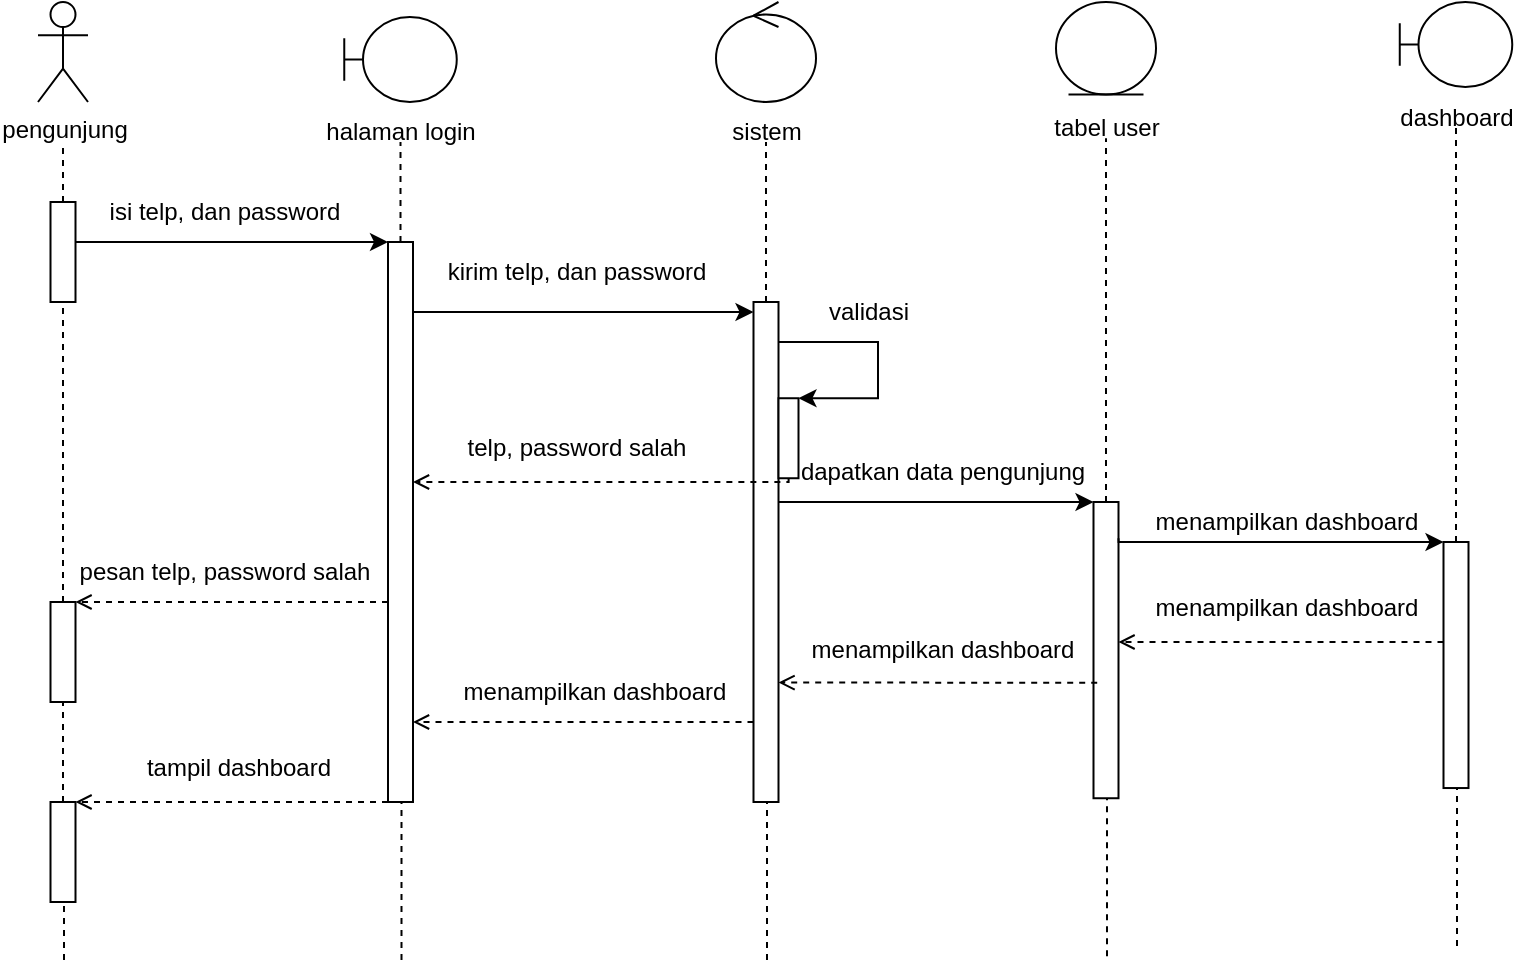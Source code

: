 <mxfile version="24.6.2" type="device" pages="10">
  <diagram name="login" id="2YBvvXClWsGukQMizWep">
    <mxGraphModel dx="959" dy="547" grid="1" gridSize="10" guides="1" tooltips="1" connect="1" arrows="1" fold="1" page="1" pageScale="1" pageWidth="850" pageHeight="1100" math="0" shadow="0">
      <root>
        <mxCell id="0" />
        <mxCell id="1" parent="0" />
        <mxCell id="bqCrFJUA18TxpLnvWC6J-9" value="" style="edgeStyle=orthogonalEdgeStyle;rounded=0;orthogonalLoop=1;jettySize=auto;html=1;curved=0;" edge="1" parent="1" source="bqCrFJUA18TxpLnvWC6J-22">
          <mxGeometry relative="1" as="geometry">
            <mxPoint x="58.75" y="169.996" as="sourcePoint" />
            <mxPoint x="210" y="170" as="targetPoint" />
            <Array as="points">
              <mxPoint x="190" y="170" />
              <mxPoint x="190" y="170" />
            </Array>
          </mxGeometry>
        </mxCell>
        <mxCell id="bqCrFJUA18TxpLnvWC6J-11" value="isi telp, dan password" style="text;html=1;align=center;verticalAlign=middle;resizable=0;points=[];autosize=1;strokeColor=none;fillColor=none;" vertex="1" parent="1">
          <mxGeometry x="58.13" y="140" width="140" height="30" as="geometry" />
        </mxCell>
        <mxCell id="bqCrFJUA18TxpLnvWC6J-15" value="sistem" style="text;html=1;align=center;verticalAlign=middle;resizable=0;points=[];autosize=1;strokeColor=none;fillColor=none;" vertex="1" parent="1">
          <mxGeometry x="369" y="100" width="60" height="30" as="geometry" />
        </mxCell>
        <mxCell id="bqCrFJUA18TxpLnvWC6J-24" value="" style="endArrow=none;startArrow=none;endFill=0;startFill=0;endSize=8;startSize=10;html=1;rounded=0;dashed=1;" edge="1" parent="1" source="bqCrFJUA18TxpLnvWC6J-22">
          <mxGeometry width="160" relative="1" as="geometry">
            <mxPoint x="47.5" y="280" as="sourcePoint" />
            <mxPoint x="47.5" y="120" as="targetPoint" />
          </mxGeometry>
        </mxCell>
        <mxCell id="bqCrFJUA18TxpLnvWC6J-25" value="" style="endArrow=none;startArrow=none;endFill=0;startFill=0;endSize=8;startSize=10;html=1;rounded=0;dashed=1;" edge="1" parent="1" source="bqCrFJUA18TxpLnvWC6J-37" target="bqCrFJUA18TxpLnvWC6J-22">
          <mxGeometry width="160" relative="1" as="geometry">
            <mxPoint x="48" y="528.966" as="sourcePoint" />
            <mxPoint x="47.5" y="120" as="targetPoint" />
          </mxGeometry>
        </mxCell>
        <mxCell id="bqCrFJUA18TxpLnvWC6J-22" value="" style="html=1;points=[[0,0,0,0,5],[0,1,0,0,-5],[1,0,0,0,5],[1,1,0,0,-5]];perimeter=orthogonalPerimeter;outlineConnect=0;targetShapes=umlLifeline;portConstraint=eastwest;newEdgeStyle={&quot;curved&quot;:0,&quot;rounded&quot;:0};" vertex="1" parent="1">
          <mxGeometry x="41.25" y="150" width="12.5" height="50" as="geometry" />
        </mxCell>
        <mxCell id="bqCrFJUA18TxpLnvWC6J-26" value="pengunjung" style="shape=umlActor;verticalLabelPosition=bottom;verticalAlign=top;html=1;" vertex="1" parent="1">
          <mxGeometry x="35" y="50" width="25" height="50" as="geometry" />
        </mxCell>
        <mxCell id="bqCrFJUA18TxpLnvWC6J-28" value="" style="shape=umlBoundary;whiteSpace=wrap;html=1;" vertex="1" parent="1">
          <mxGeometry x="188.13" y="57.5" width="56.25" height="42.5" as="geometry" />
        </mxCell>
        <mxCell id="bqCrFJUA18TxpLnvWC6J-29" value="" style="endArrow=none;startArrow=none;endFill=0;startFill=0;endSize=8;startSize=10;html=1;rounded=0;dashed=1;" edge="1" parent="1" source="bqCrFJUA18TxpLnvWC6J-31">
          <mxGeometry width="160" relative="1" as="geometry">
            <mxPoint x="216.25" y="280" as="sourcePoint" />
            <mxPoint x="216.25" y="120" as="targetPoint" />
          </mxGeometry>
        </mxCell>
        <mxCell id="bqCrFJUA18TxpLnvWC6J-30" value="" style="endArrow=none;startArrow=none;endFill=0;startFill=0;endSize=8;startSize=10;html=1;rounded=0;dashed=1;" edge="1" parent="1" target="bqCrFJUA18TxpLnvWC6J-31">
          <mxGeometry width="160" relative="1" as="geometry">
            <mxPoint x="216.75" y="528.966" as="sourcePoint" />
            <mxPoint x="216.25" y="120" as="targetPoint" />
          </mxGeometry>
        </mxCell>
        <mxCell id="bqCrFJUA18TxpLnvWC6J-31" value="" style="html=1;points=[[0,0,0,0,5],[0,1,0,0,-5],[1,0,0,0,5],[1,1,0,0,-5]];perimeter=orthogonalPerimeter;outlineConnect=0;targetShapes=umlLifeline;portConstraint=eastwest;newEdgeStyle={&quot;curved&quot;:0,&quot;rounded&quot;:0};" vertex="1" parent="1">
          <mxGeometry x="210" y="170" width="12.5" height="280" as="geometry" />
        </mxCell>
        <mxCell id="bqCrFJUA18TxpLnvWC6J-32" value="halaman login" style="text;html=1;align=center;verticalAlign=middle;resizable=0;points=[];autosize=1;strokeColor=none;fillColor=none;" vertex="1" parent="1">
          <mxGeometry x="166.25" y="100" width="100" height="30" as="geometry" />
        </mxCell>
        <mxCell id="bqCrFJUA18TxpLnvWC6J-33" value="" style="ellipse;shape=umlControl;whiteSpace=wrap;html=1;" vertex="1" parent="1">
          <mxGeometry x="374" y="50" width="50" height="50" as="geometry" />
        </mxCell>
        <mxCell id="bqCrFJUA18TxpLnvWC6J-34" value="" style="endArrow=none;startArrow=none;endFill=0;startFill=0;endSize=8;startSize=10;html=1;rounded=0;dashed=1;" edge="1" parent="1" source="bqCrFJUA18TxpLnvWC6J-36">
          <mxGeometry width="160" relative="1" as="geometry">
            <mxPoint x="399" y="280" as="sourcePoint" />
            <mxPoint x="399" y="120" as="targetPoint" />
          </mxGeometry>
        </mxCell>
        <mxCell id="bqCrFJUA18TxpLnvWC6J-35" value="" style="endArrow=none;startArrow=none;endFill=0;startFill=0;endSize=8;startSize=10;html=1;rounded=0;dashed=1;" edge="1" parent="1" target="bqCrFJUA18TxpLnvWC6J-36">
          <mxGeometry width="160" relative="1" as="geometry">
            <mxPoint x="399.5" y="528.966" as="sourcePoint" />
            <mxPoint x="399" y="120" as="targetPoint" />
          </mxGeometry>
        </mxCell>
        <mxCell id="bqCrFJUA18TxpLnvWC6J-36" value="" style="html=1;points=[[0,0,0,0,5],[0,1,0,0,-5],[1,0,0,0,5],[1,1,0,0,-5]];perimeter=orthogonalPerimeter;outlineConnect=0;targetShapes=umlLifeline;portConstraint=eastwest;newEdgeStyle={&quot;curved&quot;:0,&quot;rounded&quot;:0};" vertex="1" parent="1">
          <mxGeometry x="392.75" y="200" width="12.5" height="250" as="geometry" />
        </mxCell>
        <mxCell id="bqCrFJUA18TxpLnvWC6J-38" value="" style="edgeStyle=orthogonalEdgeStyle;rounded=0;orthogonalLoop=1;jettySize=auto;html=1;curved=0;entryX=0;entryY=0;entryDx=0;entryDy=5;entryPerimeter=0;" edge="1" parent="1" source="bqCrFJUA18TxpLnvWC6J-31" target="bqCrFJUA18TxpLnvWC6J-36">
          <mxGeometry relative="1" as="geometry">
            <mxPoint x="225.63" y="200.07" as="sourcePoint" />
            <mxPoint x="351.88" y="200.046" as="targetPoint" />
            <Array as="points">
              <mxPoint x="270" y="205" />
              <mxPoint x="270" y="205" />
            </Array>
          </mxGeometry>
        </mxCell>
        <mxCell id="bqCrFJUA18TxpLnvWC6J-39" value="kirim telp, dan password" style="text;html=1;align=center;verticalAlign=middle;resizable=0;points=[];autosize=1;strokeColor=none;fillColor=none;" vertex="1" parent="1">
          <mxGeometry x="229" y="170" width="150" height="30" as="geometry" />
        </mxCell>
        <mxCell id="bqCrFJUA18TxpLnvWC6J-41" value="" style="endArrow=none;startArrow=none;endFill=0;startFill=0;endSize=8;startSize=10;html=1;rounded=0;dashed=1;" edge="1" parent="1" target="bqCrFJUA18TxpLnvWC6J-40">
          <mxGeometry width="160" relative="1" as="geometry">
            <mxPoint x="48" y="528.966" as="sourcePoint" />
            <mxPoint x="48" y="200" as="targetPoint" />
          </mxGeometry>
        </mxCell>
        <mxCell id="bqCrFJUA18TxpLnvWC6J-40" value="" style="html=1;points=[[0,0,0,0,5],[0,1,0,0,-5],[1,0,0,0,5],[1,1,0,0,-5]];perimeter=orthogonalPerimeter;outlineConnect=0;targetShapes=umlLifeline;portConstraint=eastwest;newEdgeStyle={&quot;curved&quot;:0,&quot;rounded&quot;:0};" vertex="1" parent="1">
          <mxGeometry x="41.25" y="450" width="12.5" height="50" as="geometry" />
        </mxCell>
        <mxCell id="bqCrFJUA18TxpLnvWC6J-42" value="" style="ellipse;shape=umlEntity;whiteSpace=wrap;html=1;" vertex="1" parent="1">
          <mxGeometry x="544" y="50" width="50" height="46.25" as="geometry" />
        </mxCell>
        <mxCell id="bqCrFJUA18TxpLnvWC6J-43" value="" style="endArrow=none;startArrow=none;endFill=0;startFill=0;endSize=8;startSize=10;html=1;rounded=0;dashed=1;" edge="1" parent="1" source="bqCrFJUA18TxpLnvWC6J-45">
          <mxGeometry width="160" relative="1" as="geometry">
            <mxPoint x="569" y="278.12" as="sourcePoint" />
            <mxPoint x="569" y="118.12" as="targetPoint" />
          </mxGeometry>
        </mxCell>
        <mxCell id="bqCrFJUA18TxpLnvWC6J-44" value="" style="endArrow=none;startArrow=none;endFill=0;startFill=0;endSize=8;startSize=10;html=1;rounded=0;dashed=1;" edge="1" parent="1" target="bqCrFJUA18TxpLnvWC6J-45">
          <mxGeometry width="160" relative="1" as="geometry">
            <mxPoint x="569.5" y="527.086" as="sourcePoint" />
            <mxPoint x="569" y="118.12" as="targetPoint" />
          </mxGeometry>
        </mxCell>
        <mxCell id="bqCrFJUA18TxpLnvWC6J-45" value="" style="html=1;points=[[0,0,0,0,5],[0,1,0,0,-5],[1,0,0,0,5],[1,1,0,0,-5]];perimeter=orthogonalPerimeter;outlineConnect=0;targetShapes=umlLifeline;portConstraint=eastwest;newEdgeStyle={&quot;curved&quot;:0,&quot;rounded&quot;:0};" vertex="1" parent="1">
          <mxGeometry x="562.75" y="300" width="12.5" height="148.12" as="geometry" />
        </mxCell>
        <mxCell id="bqCrFJUA18TxpLnvWC6J-46" value="tabel user" style="text;html=1;align=center;verticalAlign=middle;resizable=0;points=[];autosize=1;strokeColor=none;fillColor=none;" vertex="1" parent="1">
          <mxGeometry x="529" y="98.12" width="80" height="30" as="geometry" />
        </mxCell>
        <mxCell id="bqCrFJUA18TxpLnvWC6J-47" value="" style="edgeStyle=orthogonalEdgeStyle;rounded=0;orthogonalLoop=1;jettySize=auto;html=1;curved=0;" edge="1" parent="1">
          <mxGeometry relative="1" as="geometry">
            <mxPoint x="405.25" y="300" as="sourcePoint" />
            <mxPoint x="562.75" y="300.0" as="targetPoint" />
            <Array as="points">
              <mxPoint x="440" y="300" />
              <mxPoint x="440" y="300" />
            </Array>
          </mxGeometry>
        </mxCell>
        <mxCell id="bqCrFJUA18TxpLnvWC6J-48" value="" style="shape=umlBoundary;whiteSpace=wrap;html=1;" vertex="1" parent="1">
          <mxGeometry x="715.88" y="50.0" width="56.25" height="42.5" as="geometry" />
        </mxCell>
        <mxCell id="bqCrFJUA18TxpLnvWC6J-49" value="dashboard" style="text;html=1;align=center;verticalAlign=middle;resizable=0;points=[];autosize=1;strokeColor=none;fillColor=none;" vertex="1" parent="1">
          <mxGeometry x="704" y="92.5" width="80" height="30" as="geometry" />
        </mxCell>
        <mxCell id="bqCrFJUA18TxpLnvWC6J-50" value="dapatkan data pengunjung" style="text;html=1;align=center;verticalAlign=middle;resizable=0;points=[];autosize=1;strokeColor=none;fillColor=none;" vertex="1" parent="1">
          <mxGeometry x="401.75" y="270" width="170" height="30" as="geometry" />
        </mxCell>
        <mxCell id="bqCrFJUA18TxpLnvWC6J-51" value="" style="endArrow=none;startArrow=none;endFill=0;startFill=0;endSize=8;startSize=10;html=1;rounded=0;dashed=1;" edge="1" parent="1" source="bqCrFJUA18TxpLnvWC6J-53">
          <mxGeometry width="160" relative="1" as="geometry">
            <mxPoint x="744" y="273.02" as="sourcePoint" />
            <mxPoint x="744" y="113.02" as="targetPoint" />
          </mxGeometry>
        </mxCell>
        <mxCell id="bqCrFJUA18TxpLnvWC6J-52" value="" style="endArrow=none;startArrow=none;endFill=0;startFill=0;endSize=8;startSize=10;html=1;rounded=0;dashed=1;" edge="1" parent="1" target="bqCrFJUA18TxpLnvWC6J-53">
          <mxGeometry width="160" relative="1" as="geometry">
            <mxPoint x="744.5" y="521.986" as="sourcePoint" />
            <mxPoint x="744" y="113.02" as="targetPoint" />
          </mxGeometry>
        </mxCell>
        <mxCell id="bqCrFJUA18TxpLnvWC6J-53" value="" style="html=1;points=[[0,0,0,0,5],[0,1,0,0,-5],[1,0,0,0,5],[1,1,0,0,-5]];perimeter=orthogonalPerimeter;outlineConnect=0;targetShapes=umlLifeline;portConstraint=eastwest;newEdgeStyle={&quot;curved&quot;:0,&quot;rounded&quot;:0};" vertex="1" parent="1">
          <mxGeometry x="737.75" y="320" width="12.5" height="123.02" as="geometry" />
        </mxCell>
        <mxCell id="bqCrFJUA18TxpLnvWC6J-54" value="" style="edgeStyle=orthogonalEdgeStyle;rounded=0;orthogonalLoop=1;jettySize=auto;html=1;curved=0;" edge="1" parent="1" target="bqCrFJUA18TxpLnvWC6J-53">
          <mxGeometry relative="1" as="geometry">
            <mxPoint x="575.25" y="318.15" as="sourcePoint" />
            <mxPoint x="687.75" y="318.15" as="targetPoint" />
            <Array as="points">
              <mxPoint x="575" y="320" />
            </Array>
          </mxGeometry>
        </mxCell>
        <mxCell id="bqCrFJUA18TxpLnvWC6J-55" value="" style="endArrow=none;startArrow=none;endFill=0;startFill=0;endSize=8;startSize=10;html=1;rounded=0;dashed=1;" edge="1" parent="1" source="bqCrFJUA18TxpLnvWC6J-40" target="bqCrFJUA18TxpLnvWC6J-37">
          <mxGeometry width="160" relative="1" as="geometry">
            <mxPoint x="48" y="450" as="sourcePoint" />
            <mxPoint x="48" y="200" as="targetPoint" />
          </mxGeometry>
        </mxCell>
        <mxCell id="bqCrFJUA18TxpLnvWC6J-37" value="" style="html=1;points=[[0,0,0,0,5],[0,1,0,0,-5],[1,0,0,0,5],[1,1,0,0,-5]];perimeter=orthogonalPerimeter;outlineConnect=0;targetShapes=umlLifeline;portConstraint=eastwest;newEdgeStyle={&quot;curved&quot;:0,&quot;rounded&quot;:0};" vertex="1" parent="1">
          <mxGeometry x="41.25" y="350" width="12.5" height="50" as="geometry" />
        </mxCell>
        <mxCell id="bqCrFJUA18TxpLnvWC6J-56" value="" style="html=1;points=[[0,0,0,0,5],[0,1,0,0,-5],[1,0,0,0,5],[1,1,0,0,-5]];perimeter=orthogonalPerimeter;outlineConnect=0;targetShapes=umlLifeline;portConstraint=eastwest;newEdgeStyle={&quot;curved&quot;:0,&quot;rounded&quot;:0};" vertex="1" parent="1">
          <mxGeometry x="405.25" y="248.12" width="10" height="40" as="geometry" />
        </mxCell>
        <mxCell id="bqCrFJUA18TxpLnvWC6J-57" value="" style="edgeStyle=orthogonalEdgeStyle;rounded=0;orthogonalLoop=1;jettySize=auto;html=1;curved=0;" edge="1" parent="1" source="bqCrFJUA18TxpLnvWC6J-36">
          <mxGeometry relative="1" as="geometry">
            <mxPoint x="430" y="200" as="sourcePoint" />
            <mxPoint x="415.25" y="248.12" as="targetPoint" />
            <Array as="points">
              <mxPoint x="455" y="220" />
              <mxPoint x="455" y="248" />
            </Array>
          </mxGeometry>
        </mxCell>
        <mxCell id="bqCrFJUA18TxpLnvWC6J-61" value="" style="edgeStyle=orthogonalEdgeStyle;rounded=0;orthogonalLoop=1;jettySize=auto;html=1;curved=0;dashed=1;endArrow=open;endFill=0;" edge="1" parent="1" source="bqCrFJUA18TxpLnvWC6J-56" target="bqCrFJUA18TxpLnvWC6J-31">
          <mxGeometry relative="1" as="geometry">
            <mxPoint x="392.75" y="285.0" as="sourcePoint" />
            <mxPoint x="222.5" y="285.0" as="targetPoint" />
            <Array as="points">
              <mxPoint x="410" y="290" />
            </Array>
          </mxGeometry>
        </mxCell>
        <mxCell id="bqCrFJUA18TxpLnvWC6J-62" value="telp, password salah" style="text;html=1;align=center;verticalAlign=middle;resizable=0;points=[];autosize=1;strokeColor=none;fillColor=none;" vertex="1" parent="1">
          <mxGeometry x="239" y="258.12" width="130" height="30" as="geometry" />
        </mxCell>
        <mxCell id="bqCrFJUA18TxpLnvWC6J-65" value="" style="edgeStyle=orthogonalEdgeStyle;rounded=0;orthogonalLoop=1;jettySize=auto;html=1;curved=0;dashed=1;endArrow=open;endFill=0;" edge="1" parent="1" source="bqCrFJUA18TxpLnvWC6J-31" target="bqCrFJUA18TxpLnvWC6J-37">
          <mxGeometry relative="1" as="geometry">
            <mxPoint x="198.75" y="348.27" as="sourcePoint" />
            <mxPoint x="72.75" y="348.27" as="targetPoint" />
            <Array as="points">
              <mxPoint x="90" y="350" />
              <mxPoint x="90" y="350" />
            </Array>
          </mxGeometry>
        </mxCell>
        <mxCell id="bqCrFJUA18TxpLnvWC6J-66" value="pesan telp, password salah" style="text;html=1;align=center;verticalAlign=middle;resizable=0;points=[];autosize=1;strokeColor=none;fillColor=none;" vertex="1" parent="1">
          <mxGeometry x="43.13" y="320" width="170" height="30" as="geometry" />
        </mxCell>
        <mxCell id="bqCrFJUA18TxpLnvWC6J-68" value="menampilkan dashboard" style="text;html=1;align=center;verticalAlign=middle;resizable=0;points=[];autosize=1;strokeColor=none;fillColor=none;" vertex="1" parent="1">
          <mxGeometry x="584" y="295" width="150" height="30" as="geometry" />
        </mxCell>
        <mxCell id="bqCrFJUA18TxpLnvWC6J-69" value="" style="edgeStyle=orthogonalEdgeStyle;rounded=0;orthogonalLoop=1;jettySize=auto;html=1;curved=0;dashed=1;endArrow=open;endFill=0;" edge="1" parent="1" source="bqCrFJUA18TxpLnvWC6J-53" target="bqCrFJUA18TxpLnvWC6J-45">
          <mxGeometry relative="1" as="geometry">
            <mxPoint x="722" y="364.71" as="sourcePoint" />
            <mxPoint x="596" y="364.71" as="targetPoint" />
            <Array as="points">
              <mxPoint x="614" y="370" />
              <mxPoint x="614" y="370" />
            </Array>
          </mxGeometry>
        </mxCell>
        <mxCell id="bqCrFJUA18TxpLnvWC6J-71" value="menampilkan dashboard" style="text;html=1;align=center;verticalAlign=middle;resizable=0;points=[];autosize=1;strokeColor=none;fillColor=none;" vertex="1" parent="1">
          <mxGeometry x="584" y="338.12" width="150" height="30" as="geometry" />
        </mxCell>
        <mxCell id="bqCrFJUA18TxpLnvWC6J-72" value="" style="edgeStyle=orthogonalEdgeStyle;rounded=0;orthogonalLoop=1;jettySize=auto;html=1;curved=0;dashed=1;endArrow=open;endFill=0;exitX=1.019;exitY=1.048;exitDx=0;exitDy=0;exitPerimeter=0;" edge="1" parent="1" source="bqCrFJUA18TxpLnvWC6J-73" target="bqCrFJUA18TxpLnvWC6J-36">
          <mxGeometry relative="1" as="geometry">
            <mxPoint x="565.75" y="390.77" as="sourcePoint" />
            <mxPoint x="402.75" y="390.77" as="targetPoint" />
            <Array as="points">
              <mxPoint x="424" y="390" />
              <mxPoint x="424" y="390" />
            </Array>
          </mxGeometry>
        </mxCell>
        <mxCell id="bqCrFJUA18TxpLnvWC6J-73" value="menampilkan dashboard" style="text;html=1;align=center;verticalAlign=middle;resizable=0;points=[];autosize=1;strokeColor=none;fillColor=none;" vertex="1" parent="1">
          <mxGeometry x="411.75" y="358.89" width="150" height="30" as="geometry" />
        </mxCell>
        <mxCell id="bqCrFJUA18TxpLnvWC6J-74" value="" style="edgeStyle=orthogonalEdgeStyle;rounded=0;orthogonalLoop=1;jettySize=auto;html=1;curved=0;dashed=1;endArrow=open;endFill=0;" edge="1" parent="1" source="bqCrFJUA18TxpLnvWC6J-36" target="bqCrFJUA18TxpLnvWC6J-31">
          <mxGeometry relative="1" as="geometry">
            <mxPoint x="391.75" y="411.88" as="sourcePoint" />
            <mxPoint x="228.75" y="411.88" as="targetPoint" />
            <Array as="points">
              <mxPoint x="350" y="410" />
              <mxPoint x="350" y="410" />
            </Array>
          </mxGeometry>
        </mxCell>
        <mxCell id="bqCrFJUA18TxpLnvWC6J-75" value="menampilkan dashboard" style="text;html=1;align=center;verticalAlign=middle;resizable=0;points=[];autosize=1;strokeColor=none;fillColor=none;" vertex="1" parent="1">
          <mxGeometry x="237.75" y="380" width="150" height="30" as="geometry" />
        </mxCell>
        <mxCell id="bqCrFJUA18TxpLnvWC6J-76" value="" style="edgeStyle=orthogonalEdgeStyle;rounded=0;orthogonalLoop=1;jettySize=auto;html=1;curved=0;dashed=1;endArrow=open;endFill=0;" edge="1" parent="1" source="bqCrFJUA18TxpLnvWC6J-31" target="bqCrFJUA18TxpLnvWC6J-40">
          <mxGeometry relative="1" as="geometry">
            <mxPoint x="211.25" y="448.12" as="sourcePoint" />
            <mxPoint x="41.25" y="448.12" as="targetPoint" />
            <Array as="points">
              <mxPoint x="170" y="450" />
              <mxPoint x="170" y="450" />
            </Array>
          </mxGeometry>
        </mxCell>
        <mxCell id="bqCrFJUA18TxpLnvWC6J-77" value="tampil dashboard" style="text;html=1;align=center;verticalAlign=middle;resizable=0;points=[];autosize=1;strokeColor=none;fillColor=none;" vertex="1" parent="1">
          <mxGeometry x="75" y="418.12" width="120" height="30" as="geometry" />
        </mxCell>
        <mxCell id="DA2ESQmm6LQ5IuCXPiea-1" value="validasi" style="text;html=1;align=center;verticalAlign=middle;resizable=0;points=[];autosize=1;strokeColor=none;fillColor=none;" vertex="1" parent="1">
          <mxGeometry x="420.25" y="190" width="60" height="30" as="geometry" />
        </mxCell>
      </root>
    </mxGraphModel>
  </diagram>
  <diagram name="buat akun" id="AQ4K_ISgC8tuLDUW1X-E">
    <mxGraphModel dx="1158" dy="661" grid="1" gridSize="10" guides="1" tooltips="1" connect="1" arrows="1" fold="1" page="1" pageScale="1" pageWidth="850" pageHeight="1100" math="0" shadow="0">
      <root>
        <mxCell id="AGBwBCAf8AqMLli6eFm4-0" />
        <mxCell id="AGBwBCAf8AqMLli6eFm4-1" parent="AGBwBCAf8AqMLli6eFm4-0" />
        <mxCell id="AGBwBCAf8AqMLli6eFm4-2" value="" style="edgeStyle=orthogonalEdgeStyle;rounded=0;orthogonalLoop=1;jettySize=auto;html=1;curved=0;" edge="1" parent="AGBwBCAf8AqMLli6eFm4-1" source="AGBwBCAf8AqMLli6eFm4-7">
          <mxGeometry relative="1" as="geometry">
            <mxPoint x="58.75" y="169.996" as="sourcePoint" />
            <mxPoint x="210" y="170" as="targetPoint" />
            <Array as="points">
              <mxPoint x="190" y="170" />
              <mxPoint x="190" y="170" />
            </Array>
          </mxGeometry>
        </mxCell>
        <mxCell id="AGBwBCAf8AqMLli6eFm4-3" value="isi data diri" style="text;html=1;align=center;verticalAlign=middle;resizable=0;points=[];autosize=1;strokeColor=none;fillColor=none;" vertex="1" parent="AGBwBCAf8AqMLli6eFm4-1">
          <mxGeometry x="88.13" y="140" width="80" height="30" as="geometry" />
        </mxCell>
        <mxCell id="AGBwBCAf8AqMLli6eFm4-4" value="sistem" style="text;html=1;align=center;verticalAlign=middle;resizable=0;points=[];autosize=1;strokeColor=none;fillColor=none;" vertex="1" parent="AGBwBCAf8AqMLli6eFm4-1">
          <mxGeometry x="369" y="100" width="60" height="30" as="geometry" />
        </mxCell>
        <mxCell id="AGBwBCAf8AqMLli6eFm4-5" value="" style="endArrow=none;startArrow=none;endFill=0;startFill=0;endSize=8;startSize=10;html=1;rounded=0;dashed=1;" edge="1" parent="AGBwBCAf8AqMLli6eFm4-1" source="AGBwBCAf8AqMLli6eFm4-7">
          <mxGeometry width="160" relative="1" as="geometry">
            <mxPoint x="47.5" y="280" as="sourcePoint" />
            <mxPoint x="47.5" y="120" as="targetPoint" />
          </mxGeometry>
        </mxCell>
        <mxCell id="AGBwBCAf8AqMLli6eFm4-6" value="" style="endArrow=none;startArrow=none;endFill=0;startFill=0;endSize=8;startSize=10;html=1;rounded=0;dashed=1;" edge="1" parent="AGBwBCAf8AqMLli6eFm4-1" source="AGBwBCAf8AqMLli6eFm4-36" target="AGBwBCAf8AqMLli6eFm4-7">
          <mxGeometry width="160" relative="1" as="geometry">
            <mxPoint x="48" y="528.966" as="sourcePoint" />
            <mxPoint x="47.5" y="120" as="targetPoint" />
          </mxGeometry>
        </mxCell>
        <mxCell id="AGBwBCAf8AqMLli6eFm4-7" value="" style="html=1;points=[[0,0,0,0,5],[0,1,0,0,-5],[1,0,0,0,5],[1,1,0,0,-5]];perimeter=orthogonalPerimeter;outlineConnect=0;targetShapes=umlLifeline;portConstraint=eastwest;newEdgeStyle={&quot;curved&quot;:0,&quot;rounded&quot;:0};" vertex="1" parent="AGBwBCAf8AqMLli6eFm4-1">
          <mxGeometry x="41.25" y="150" width="12.5" height="50" as="geometry" />
        </mxCell>
        <mxCell id="AGBwBCAf8AqMLli6eFm4-8" value="pengunjung" style="shape=umlActor;verticalLabelPosition=bottom;verticalAlign=top;html=1;" vertex="1" parent="AGBwBCAf8AqMLli6eFm4-1">
          <mxGeometry x="35" y="50" width="25" height="50" as="geometry" />
        </mxCell>
        <mxCell id="AGBwBCAf8AqMLli6eFm4-9" value="" style="shape=umlBoundary;whiteSpace=wrap;html=1;" vertex="1" parent="AGBwBCAf8AqMLli6eFm4-1">
          <mxGeometry x="188.13" y="57.5" width="56.25" height="42.5" as="geometry" />
        </mxCell>
        <mxCell id="AGBwBCAf8AqMLli6eFm4-10" value="" style="endArrow=none;startArrow=none;endFill=0;startFill=0;endSize=8;startSize=10;html=1;rounded=0;dashed=1;" edge="1" parent="AGBwBCAf8AqMLli6eFm4-1" source="AGBwBCAf8AqMLli6eFm4-12">
          <mxGeometry width="160" relative="1" as="geometry">
            <mxPoint x="216.25" y="280" as="sourcePoint" />
            <mxPoint x="216.25" y="120" as="targetPoint" />
          </mxGeometry>
        </mxCell>
        <mxCell id="AGBwBCAf8AqMLli6eFm4-11" value="" style="endArrow=none;startArrow=none;endFill=0;startFill=0;endSize=8;startSize=10;html=1;rounded=0;dashed=1;" edge="1" parent="AGBwBCAf8AqMLli6eFm4-1" target="AGBwBCAf8AqMLli6eFm4-12">
          <mxGeometry width="160" relative="1" as="geometry">
            <mxPoint x="216.75" y="528.966" as="sourcePoint" />
            <mxPoint x="216.25" y="120" as="targetPoint" />
          </mxGeometry>
        </mxCell>
        <mxCell id="AGBwBCAf8AqMLli6eFm4-12" value="" style="html=1;points=[[0,0,0,0,5],[0,1,0,0,-5],[1,0,0,0,5],[1,1,0,0,-5]];perimeter=orthogonalPerimeter;outlineConnect=0;targetShapes=umlLifeline;portConstraint=eastwest;newEdgeStyle={&quot;curved&quot;:0,&quot;rounded&quot;:0};" vertex="1" parent="AGBwBCAf8AqMLli6eFm4-1">
          <mxGeometry x="210" y="170" width="12.5" height="280" as="geometry" />
        </mxCell>
        <mxCell id="AGBwBCAf8AqMLli6eFm4-13" value="halaman buat akun" style="text;html=1;align=center;verticalAlign=middle;resizable=0;points=[];autosize=1;strokeColor=none;fillColor=none;" vertex="1" parent="AGBwBCAf8AqMLli6eFm4-1">
          <mxGeometry x="151.25" y="100" width="130" height="30" as="geometry" />
        </mxCell>
        <mxCell id="AGBwBCAf8AqMLli6eFm4-14" value="" style="ellipse;shape=umlControl;whiteSpace=wrap;html=1;" vertex="1" parent="AGBwBCAf8AqMLli6eFm4-1">
          <mxGeometry x="374" y="50" width="50" height="50" as="geometry" />
        </mxCell>
        <mxCell id="AGBwBCAf8AqMLli6eFm4-15" value="" style="endArrow=none;startArrow=none;endFill=0;startFill=0;endSize=8;startSize=10;html=1;rounded=0;dashed=1;" edge="1" parent="AGBwBCAf8AqMLli6eFm4-1" source="AGBwBCAf8AqMLli6eFm4-17">
          <mxGeometry width="160" relative="1" as="geometry">
            <mxPoint x="399" y="280" as="sourcePoint" />
            <mxPoint x="399" y="120" as="targetPoint" />
          </mxGeometry>
        </mxCell>
        <mxCell id="AGBwBCAf8AqMLli6eFm4-16" value="" style="endArrow=none;startArrow=none;endFill=0;startFill=0;endSize=8;startSize=10;html=1;rounded=0;dashed=1;" edge="1" parent="AGBwBCAf8AqMLli6eFm4-1" target="AGBwBCAf8AqMLli6eFm4-17">
          <mxGeometry width="160" relative="1" as="geometry">
            <mxPoint x="399.5" y="528.966" as="sourcePoint" />
            <mxPoint x="399" y="120" as="targetPoint" />
          </mxGeometry>
        </mxCell>
        <mxCell id="AGBwBCAf8AqMLli6eFm4-17" value="" style="html=1;points=[[0,0,0,0,5],[0,1,0,0,-5],[1,0,0,0,5],[1,1,0,0,-5]];perimeter=orthogonalPerimeter;outlineConnect=0;targetShapes=umlLifeline;portConstraint=eastwest;newEdgeStyle={&quot;curved&quot;:0,&quot;rounded&quot;:0};" vertex="1" parent="AGBwBCAf8AqMLli6eFm4-1">
          <mxGeometry x="392.75" y="200" width="12.5" height="250" as="geometry" />
        </mxCell>
        <mxCell id="AGBwBCAf8AqMLli6eFm4-18" value="" style="edgeStyle=orthogonalEdgeStyle;rounded=0;orthogonalLoop=1;jettySize=auto;html=1;curved=0;" edge="1" parent="AGBwBCAf8AqMLli6eFm4-1" target="AGBwBCAf8AqMLli6eFm4-17">
          <mxGeometry relative="1" as="geometry">
            <mxPoint x="225.63" y="200.07" as="sourcePoint" />
            <mxPoint x="400" y="200" as="targetPoint" />
            <Array as="points">
              <mxPoint x="360" y="200" />
              <mxPoint x="360" y="200" />
            </Array>
          </mxGeometry>
        </mxCell>
        <mxCell id="AGBwBCAf8AqMLli6eFm4-19" value="kirim data diri" style="text;html=1;align=center;verticalAlign=middle;resizable=0;points=[];autosize=1;strokeColor=none;fillColor=none;" vertex="1" parent="AGBwBCAf8AqMLli6eFm4-1">
          <mxGeometry x="270" y="170" width="90" height="30" as="geometry" />
        </mxCell>
        <mxCell id="AGBwBCAf8AqMLli6eFm4-20" value="" style="endArrow=none;startArrow=none;endFill=0;startFill=0;endSize=8;startSize=10;html=1;rounded=0;dashed=1;" edge="1" parent="AGBwBCAf8AqMLli6eFm4-1" target="AGBwBCAf8AqMLli6eFm4-21">
          <mxGeometry width="160" relative="1" as="geometry">
            <mxPoint x="48" y="528.966" as="sourcePoint" />
            <mxPoint x="48" y="200" as="targetPoint" />
          </mxGeometry>
        </mxCell>
        <mxCell id="AGBwBCAf8AqMLli6eFm4-21" value="" style="html=1;points=[[0,0,0,0,5],[0,1,0,0,-5],[1,0,0,0,5],[1,1,0,0,-5]];perimeter=orthogonalPerimeter;outlineConnect=0;targetShapes=umlLifeline;portConstraint=eastwest;newEdgeStyle={&quot;curved&quot;:0,&quot;rounded&quot;:0};" vertex="1" parent="AGBwBCAf8AqMLli6eFm4-1">
          <mxGeometry x="41.25" y="450" width="12.5" height="50" as="geometry" />
        </mxCell>
        <mxCell id="AGBwBCAf8AqMLli6eFm4-22" value="" style="ellipse;shape=umlEntity;whiteSpace=wrap;html=1;" vertex="1" parent="AGBwBCAf8AqMLli6eFm4-1">
          <mxGeometry x="544" y="50" width="50" height="46.25" as="geometry" />
        </mxCell>
        <mxCell id="AGBwBCAf8AqMLli6eFm4-23" value="" style="endArrow=none;startArrow=none;endFill=0;startFill=0;endSize=8;startSize=10;html=1;rounded=0;dashed=1;" edge="1" parent="AGBwBCAf8AqMLli6eFm4-1" source="AGBwBCAf8AqMLli6eFm4-25">
          <mxGeometry width="160" relative="1" as="geometry">
            <mxPoint x="569" y="278.12" as="sourcePoint" />
            <mxPoint x="569" y="118.12" as="targetPoint" />
          </mxGeometry>
        </mxCell>
        <mxCell id="AGBwBCAf8AqMLli6eFm4-24" value="" style="endArrow=none;startArrow=none;endFill=0;startFill=0;endSize=8;startSize=10;html=1;rounded=0;dashed=1;" edge="1" parent="AGBwBCAf8AqMLli6eFm4-1" target="AGBwBCAf8AqMLli6eFm4-25">
          <mxGeometry width="160" relative="1" as="geometry">
            <mxPoint x="569.5" y="527.086" as="sourcePoint" />
            <mxPoint x="569" y="118.12" as="targetPoint" />
          </mxGeometry>
        </mxCell>
        <mxCell id="AGBwBCAf8AqMLli6eFm4-25" value="" style="html=1;points=[[0,0,0,0,5],[0,1,0,0,-5],[1,0,0,0,5],[1,1,0,0,-5]];perimeter=orthogonalPerimeter;outlineConnect=0;targetShapes=umlLifeline;portConstraint=eastwest;newEdgeStyle={&quot;curved&quot;:0,&quot;rounded&quot;:0};" vertex="1" parent="AGBwBCAf8AqMLli6eFm4-1">
          <mxGeometry x="562.75" y="300" width="12.5" height="148.12" as="geometry" />
        </mxCell>
        <mxCell id="AGBwBCAf8AqMLli6eFm4-26" value="tabel user" style="text;html=1;align=center;verticalAlign=middle;resizable=0;points=[];autosize=1;strokeColor=none;fillColor=none;" vertex="1" parent="AGBwBCAf8AqMLli6eFm4-1">
          <mxGeometry x="529" y="98.12" width="80" height="30" as="geometry" />
        </mxCell>
        <mxCell id="AGBwBCAf8AqMLli6eFm4-27" value="" style="edgeStyle=orthogonalEdgeStyle;rounded=0;orthogonalLoop=1;jettySize=auto;html=1;curved=0;" edge="1" parent="AGBwBCAf8AqMLli6eFm4-1">
          <mxGeometry relative="1" as="geometry">
            <mxPoint x="405.25" y="299.67" as="sourcePoint" />
            <mxPoint x="562.75" y="299.67" as="targetPoint" />
            <Array as="points">
              <mxPoint x="440" y="299.67" />
              <mxPoint x="440" y="299.67" />
            </Array>
          </mxGeometry>
        </mxCell>
        <mxCell id="AGBwBCAf8AqMLli6eFm4-28" value="" style="shape=umlBoundary;whiteSpace=wrap;html=1;" vertex="1" parent="AGBwBCAf8AqMLli6eFm4-1">
          <mxGeometry x="715.88" y="50.0" width="56.25" height="42.5" as="geometry" />
        </mxCell>
        <mxCell id="AGBwBCAf8AqMLli6eFm4-29" value="halaman login" style="text;html=1;align=center;verticalAlign=middle;resizable=0;points=[];autosize=1;strokeColor=none;fillColor=none;" vertex="1" parent="AGBwBCAf8AqMLli6eFm4-1">
          <mxGeometry x="694" y="92.5" width="100" height="30" as="geometry" />
        </mxCell>
        <mxCell id="AGBwBCAf8AqMLli6eFm4-30" value="simpan data diri" style="text;html=1;align=center;verticalAlign=middle;resizable=0;points=[];autosize=1;strokeColor=none;fillColor=none;" vertex="1" parent="AGBwBCAf8AqMLli6eFm4-1">
          <mxGeometry x="426" y="270" width="110" height="30" as="geometry" />
        </mxCell>
        <mxCell id="AGBwBCAf8AqMLli6eFm4-31" value="" style="endArrow=none;startArrow=none;endFill=0;startFill=0;endSize=8;startSize=10;html=1;rounded=0;dashed=1;" edge="1" parent="AGBwBCAf8AqMLli6eFm4-1" source="AGBwBCAf8AqMLli6eFm4-33">
          <mxGeometry width="160" relative="1" as="geometry">
            <mxPoint x="744" y="273.02" as="sourcePoint" />
            <mxPoint x="744" y="113.02" as="targetPoint" />
          </mxGeometry>
        </mxCell>
        <mxCell id="AGBwBCAf8AqMLli6eFm4-32" value="" style="endArrow=none;startArrow=none;endFill=0;startFill=0;endSize=8;startSize=10;html=1;rounded=0;dashed=1;" edge="1" parent="AGBwBCAf8AqMLli6eFm4-1" target="AGBwBCAf8AqMLli6eFm4-33">
          <mxGeometry width="160" relative="1" as="geometry">
            <mxPoint x="744.5" y="521.986" as="sourcePoint" />
            <mxPoint x="744" y="113.02" as="targetPoint" />
          </mxGeometry>
        </mxCell>
        <mxCell id="AGBwBCAf8AqMLli6eFm4-33" value="" style="html=1;points=[[0,0,0,0,5],[0,1,0,0,-5],[1,0,0,0,5],[1,1,0,0,-5]];perimeter=orthogonalPerimeter;outlineConnect=0;targetShapes=umlLifeline;portConstraint=eastwest;newEdgeStyle={&quot;curved&quot;:0,&quot;rounded&quot;:0};" vertex="1" parent="AGBwBCAf8AqMLli6eFm4-1">
          <mxGeometry x="737.75" y="320" width="12.5" height="123.02" as="geometry" />
        </mxCell>
        <mxCell id="AGBwBCAf8AqMLli6eFm4-34" value="" style="edgeStyle=orthogonalEdgeStyle;rounded=0;orthogonalLoop=1;jettySize=auto;html=1;curved=0;" edge="1" parent="AGBwBCAf8AqMLli6eFm4-1" target="AGBwBCAf8AqMLli6eFm4-33">
          <mxGeometry relative="1" as="geometry">
            <mxPoint x="575.25" y="318.15" as="sourcePoint" />
            <mxPoint x="687.75" y="318.15" as="targetPoint" />
            <Array as="points">
              <mxPoint x="575" y="320" />
            </Array>
          </mxGeometry>
        </mxCell>
        <mxCell id="AGBwBCAf8AqMLli6eFm4-35" value="" style="endArrow=none;startArrow=none;endFill=0;startFill=0;endSize=8;startSize=10;html=1;rounded=0;dashed=1;" edge="1" parent="AGBwBCAf8AqMLli6eFm4-1" source="AGBwBCAf8AqMLli6eFm4-21" target="AGBwBCAf8AqMLli6eFm4-36">
          <mxGeometry width="160" relative="1" as="geometry">
            <mxPoint x="48" y="450" as="sourcePoint" />
            <mxPoint x="48" y="200" as="targetPoint" />
          </mxGeometry>
        </mxCell>
        <mxCell id="AGBwBCAf8AqMLli6eFm4-36" value="" style="html=1;points=[[0,0,0,0,5],[0,1,0,0,-5],[1,0,0,0,5],[1,1,0,0,-5]];perimeter=orthogonalPerimeter;outlineConnect=0;targetShapes=umlLifeline;portConstraint=eastwest;newEdgeStyle={&quot;curved&quot;:0,&quot;rounded&quot;:0};" vertex="1" parent="AGBwBCAf8AqMLli6eFm4-1">
          <mxGeometry x="41.25" y="308.89" width="12.5" height="50" as="geometry" />
        </mxCell>
        <mxCell id="AGBwBCAf8AqMLli6eFm4-37" value="" style="html=1;points=[[0,0,0,0,5],[0,1,0,0,-5],[1,0,0,0,5],[1,1,0,0,-5]];perimeter=orthogonalPerimeter;outlineConnect=0;targetShapes=umlLifeline;portConstraint=eastwest;newEdgeStyle={&quot;curved&quot;:0,&quot;rounded&quot;:0};" vertex="1" parent="AGBwBCAf8AqMLli6eFm4-1">
          <mxGeometry x="405.25" y="227.88" width="10" height="40" as="geometry" />
        </mxCell>
        <mxCell id="AGBwBCAf8AqMLli6eFm4-38" value="" style="edgeStyle=orthogonalEdgeStyle;rounded=0;orthogonalLoop=1;jettySize=auto;html=1;curved=0;" edge="1" parent="AGBwBCAf8AqMLli6eFm4-1">
          <mxGeometry relative="1" as="geometry">
            <mxPoint x="405.25" y="210.0" as="sourcePoint" />
            <mxPoint x="415.25" y="227.88" as="targetPoint" />
            <Array as="points">
              <mxPoint x="455" y="210" />
              <mxPoint x="455" y="228" />
            </Array>
          </mxGeometry>
        </mxCell>
        <mxCell id="AGBwBCAf8AqMLli6eFm4-41" value="" style="edgeStyle=orthogonalEdgeStyle;rounded=0;orthogonalLoop=1;jettySize=auto;html=1;curved=0;dashed=1;endArrow=open;endFill=0;" edge="1" parent="AGBwBCAf8AqMLli6eFm4-1" source="AGBwBCAf8AqMLli6eFm4-37">
          <mxGeometry relative="1" as="geometry">
            <mxPoint x="392.75" y="266.88" as="sourcePoint" />
            <mxPoint x="222.5" y="266.88" as="targetPoint" />
            <Array as="points">
              <mxPoint x="360" y="267" />
              <mxPoint x="360" y="267" />
            </Array>
          </mxGeometry>
        </mxCell>
        <mxCell id="AGBwBCAf8AqMLli6eFm4-42" value="data tidak valid" style="text;html=1;align=center;verticalAlign=middle;resizable=0;points=[];autosize=1;strokeColor=none;fillColor=none;" vertex="1" parent="AGBwBCAf8AqMLli6eFm4-1">
          <mxGeometry x="238.75" y="240" width="100" height="30" as="geometry" />
        </mxCell>
        <mxCell id="AGBwBCAf8AqMLli6eFm4-43" value="" style="edgeStyle=orthogonalEdgeStyle;rounded=0;orthogonalLoop=1;jettySize=auto;html=1;curved=0;dashed=1;endArrow=open;endFill=0;" edge="1" parent="AGBwBCAf8AqMLli6eFm4-1" target="AGBwBCAf8AqMLli6eFm4-36">
          <mxGeometry relative="1" as="geometry">
            <mxPoint x="210" y="308.89" as="sourcePoint" />
            <mxPoint x="72.75" y="307.16" as="targetPoint" />
            <Array as="points">
              <mxPoint x="90" y="308.89" />
              <mxPoint x="90" y="308.89" />
            </Array>
          </mxGeometry>
        </mxCell>
        <mxCell id="AGBwBCAf8AqMLli6eFm4-44" value="tampilkan pesan error" style="text;html=1;align=center;verticalAlign=middle;resizable=0;points=[];autosize=1;strokeColor=none;fillColor=none;" vertex="1" parent="AGBwBCAf8AqMLli6eFm4-1">
          <mxGeometry x="58.13" y="278.89" width="140" height="30" as="geometry" />
        </mxCell>
        <mxCell id="AGBwBCAf8AqMLli6eFm4-45" value="menampilkan halaman login" style="text;html=1;align=center;verticalAlign=middle;resizable=0;points=[];autosize=1;strokeColor=none;fillColor=none;" vertex="1" parent="AGBwBCAf8AqMLli6eFm4-1">
          <mxGeometry x="574" y="295" width="170" height="30" as="geometry" />
        </mxCell>
        <mxCell id="AGBwBCAf8AqMLli6eFm4-46" value="" style="edgeStyle=orthogonalEdgeStyle;rounded=0;orthogonalLoop=1;jettySize=auto;html=1;curved=0;dashed=1;endArrow=open;endFill=0;" edge="1" parent="AGBwBCAf8AqMLli6eFm4-1" source="AGBwBCAf8AqMLli6eFm4-33" target="AGBwBCAf8AqMLli6eFm4-25">
          <mxGeometry relative="1" as="geometry">
            <mxPoint x="722" y="364.71" as="sourcePoint" />
            <mxPoint x="596" y="364.71" as="targetPoint" />
            <Array as="points">
              <mxPoint x="614" y="370" />
              <mxPoint x="614" y="370" />
            </Array>
          </mxGeometry>
        </mxCell>
        <mxCell id="AGBwBCAf8AqMLli6eFm4-47" value="menampilkan halaman login" style="text;html=1;align=center;verticalAlign=middle;resizable=0;points=[];autosize=1;strokeColor=none;fillColor=none;" vertex="1" parent="AGBwBCAf8AqMLli6eFm4-1">
          <mxGeometry x="574" y="338.12" width="170" height="30" as="geometry" />
        </mxCell>
        <mxCell id="AGBwBCAf8AqMLli6eFm4-48" value="" style="edgeStyle=orthogonalEdgeStyle;rounded=0;orthogonalLoop=1;jettySize=auto;html=1;curved=0;dashed=1;endArrow=open;endFill=0;" edge="1" parent="AGBwBCAf8AqMLli6eFm4-1" source="AGBwBCAf8AqMLli6eFm4-25" target="AGBwBCAf8AqMLli6eFm4-17">
          <mxGeometry relative="1" as="geometry">
            <mxPoint x="565.75" y="390.77" as="sourcePoint" />
            <mxPoint x="402.75" y="390.77" as="targetPoint" />
            <Array as="points">
              <mxPoint x="480" y="390" />
              <mxPoint x="480" y="390" />
            </Array>
          </mxGeometry>
        </mxCell>
        <mxCell id="AGBwBCAf8AqMLli6eFm4-49" value="menampilkan halaman login" style="text;html=1;align=center;verticalAlign=middle;resizable=0;points=[];autosize=1;strokeColor=none;fillColor=none;" vertex="1" parent="AGBwBCAf8AqMLli6eFm4-1">
          <mxGeometry x="401.75" y="358.89" width="170" height="30" as="geometry" />
        </mxCell>
        <mxCell id="AGBwBCAf8AqMLli6eFm4-50" value="" style="edgeStyle=orthogonalEdgeStyle;rounded=0;orthogonalLoop=1;jettySize=auto;html=1;curved=0;dashed=1;endArrow=open;endFill=0;" edge="1" parent="AGBwBCAf8AqMLli6eFm4-1" source="AGBwBCAf8AqMLli6eFm4-17" target="AGBwBCAf8AqMLli6eFm4-12">
          <mxGeometry relative="1" as="geometry">
            <mxPoint x="391.75" y="411.88" as="sourcePoint" />
            <mxPoint x="228.75" y="411.88" as="targetPoint" />
            <Array as="points">
              <mxPoint x="350" y="410" />
              <mxPoint x="350" y="410" />
            </Array>
          </mxGeometry>
        </mxCell>
        <mxCell id="AGBwBCAf8AqMLli6eFm4-51" value="menampilkan halaman login" style="text;html=1;align=center;verticalAlign=middle;resizable=0;points=[];autosize=1;strokeColor=none;fillColor=none;" vertex="1" parent="AGBwBCAf8AqMLli6eFm4-1">
          <mxGeometry x="227.75" y="380" width="170" height="30" as="geometry" />
        </mxCell>
        <mxCell id="AGBwBCAf8AqMLli6eFm4-52" value="" style="edgeStyle=orthogonalEdgeStyle;rounded=0;orthogonalLoop=1;jettySize=auto;html=1;curved=0;dashed=1;endArrow=open;endFill=0;" edge="1" parent="AGBwBCAf8AqMLli6eFm4-1" source="AGBwBCAf8AqMLli6eFm4-12" target="AGBwBCAf8AqMLli6eFm4-21">
          <mxGeometry relative="1" as="geometry">
            <mxPoint x="211.25" y="448.12" as="sourcePoint" />
            <mxPoint x="41.25" y="448.12" as="targetPoint" />
            <Array as="points">
              <mxPoint x="170" y="450" />
              <mxPoint x="170" y="450" />
            </Array>
          </mxGeometry>
        </mxCell>
        <mxCell id="AGBwBCAf8AqMLli6eFm4-53" value="halaman login tampil" style="text;html=1;align=center;verticalAlign=middle;resizable=0;points=[];autosize=1;strokeColor=none;fillColor=none;" vertex="1" parent="AGBwBCAf8AqMLli6eFm4-1">
          <mxGeometry x="70" y="418.12" width="130" height="30" as="geometry" />
        </mxCell>
        <mxCell id="kCHuCHwv9Co2FkufuAZE-0" value="validasi data" style="text;html=1;align=center;verticalAlign=middle;resizable=0;points=[];autosize=1;strokeColor=none;fillColor=none;" vertex="1" parent="AGBwBCAf8AqMLli6eFm4-1">
          <mxGeometry x="401.75" y="190" width="90" height="30" as="geometry" />
        </mxCell>
      </root>
    </mxGraphModel>
  </diagram>
  <diagram name="Lupa password" id="nlGyYn4GJX5I7kAknuGG">
    <mxGraphModel dx="1390" dy="793" grid="1" gridSize="10" guides="1" tooltips="1" connect="1" arrows="1" fold="1" page="1" pageScale="1" pageWidth="850" pageHeight="1100" math="0" shadow="0">
      <root>
        <mxCell id="jcgWz1N8wMWEv33ghzsB-0" />
        <mxCell id="jcgWz1N8wMWEv33ghzsB-1" parent="jcgWz1N8wMWEv33ghzsB-0" />
        <mxCell id="jcgWz1N8wMWEv33ghzsB-2" value="" style="edgeStyle=orthogonalEdgeStyle;rounded=0;orthogonalLoop=1;jettySize=auto;html=1;curved=0;" edge="1" parent="jcgWz1N8wMWEv33ghzsB-1" source="jcgWz1N8wMWEv33ghzsB-7">
          <mxGeometry relative="1" as="geometry">
            <mxPoint x="58.75" y="169.996" as="sourcePoint" />
            <mxPoint x="210" y="170" as="targetPoint" />
            <Array as="points">
              <mxPoint x="190" y="170" />
              <mxPoint x="190" y="170" />
            </Array>
          </mxGeometry>
        </mxCell>
        <mxCell id="jcgWz1N8wMWEv33ghzsB-3" value="isi email" style="text;html=1;align=center;verticalAlign=middle;resizable=0;points=[];autosize=1;strokeColor=none;fillColor=none;" vertex="1" parent="jcgWz1N8wMWEv33ghzsB-1">
          <mxGeometry x="93.13" y="140" width="70" height="30" as="geometry" />
        </mxCell>
        <mxCell id="jcgWz1N8wMWEv33ghzsB-4" value="sistem" style="text;html=1;align=center;verticalAlign=middle;resizable=0;points=[];autosize=1;strokeColor=none;fillColor=none;" vertex="1" parent="jcgWz1N8wMWEv33ghzsB-1">
          <mxGeometry x="369" y="100" width="60" height="30" as="geometry" />
        </mxCell>
        <mxCell id="jcgWz1N8wMWEv33ghzsB-5" value="" style="endArrow=none;startArrow=none;endFill=0;startFill=0;endSize=8;startSize=10;html=1;rounded=0;dashed=1;" edge="1" parent="jcgWz1N8wMWEv33ghzsB-1" source="jcgWz1N8wMWEv33ghzsB-7">
          <mxGeometry width="160" relative="1" as="geometry">
            <mxPoint x="47.5" y="280" as="sourcePoint" />
            <mxPoint x="47.5" y="120" as="targetPoint" />
          </mxGeometry>
        </mxCell>
        <mxCell id="jcgWz1N8wMWEv33ghzsB-6" value="" style="endArrow=none;startArrow=none;endFill=0;startFill=0;endSize=8;startSize=10;html=1;rounded=0;dashed=1;" edge="1" parent="jcgWz1N8wMWEv33ghzsB-1" source="jcgWz1N8wMWEv33ghzsB-36" target="jcgWz1N8wMWEv33ghzsB-7">
          <mxGeometry width="160" relative="1" as="geometry">
            <mxPoint x="48" y="528.966" as="sourcePoint" />
            <mxPoint x="47.5" y="120" as="targetPoint" />
          </mxGeometry>
        </mxCell>
        <mxCell id="jcgWz1N8wMWEv33ghzsB-7" value="" style="html=1;points=[[0,0,0,0,5],[0,1,0,0,-5],[1,0,0,0,5],[1,1,0,0,-5]];perimeter=orthogonalPerimeter;outlineConnect=0;targetShapes=umlLifeline;portConstraint=eastwest;newEdgeStyle={&quot;curved&quot;:0,&quot;rounded&quot;:0};" vertex="1" parent="jcgWz1N8wMWEv33ghzsB-1">
          <mxGeometry x="41.25" y="150" width="12.5" height="50" as="geometry" />
        </mxCell>
        <mxCell id="jcgWz1N8wMWEv33ghzsB-8" value="pengunjung" style="shape=umlActor;verticalLabelPosition=bottom;verticalAlign=top;html=1;" vertex="1" parent="jcgWz1N8wMWEv33ghzsB-1">
          <mxGeometry x="35" y="50" width="25" height="50" as="geometry" />
        </mxCell>
        <mxCell id="jcgWz1N8wMWEv33ghzsB-9" value="" style="shape=umlBoundary;whiteSpace=wrap;html=1;" vertex="1" parent="jcgWz1N8wMWEv33ghzsB-1">
          <mxGeometry x="188.13" y="57.5" width="56.25" height="42.5" as="geometry" />
        </mxCell>
        <mxCell id="jcgWz1N8wMWEv33ghzsB-10" value="" style="endArrow=none;startArrow=none;endFill=0;startFill=0;endSize=8;startSize=10;html=1;rounded=0;dashed=1;" edge="1" parent="jcgWz1N8wMWEv33ghzsB-1" source="jcgWz1N8wMWEv33ghzsB-12">
          <mxGeometry width="160" relative="1" as="geometry">
            <mxPoint x="216.25" y="280" as="sourcePoint" />
            <mxPoint x="216.25" y="120" as="targetPoint" />
          </mxGeometry>
        </mxCell>
        <mxCell id="jcgWz1N8wMWEv33ghzsB-11" value="" style="endArrow=none;startArrow=none;endFill=0;startFill=0;endSize=8;startSize=10;html=1;rounded=0;dashed=1;" edge="1" parent="jcgWz1N8wMWEv33ghzsB-1" target="jcgWz1N8wMWEv33ghzsB-12">
          <mxGeometry width="160" relative="1" as="geometry">
            <mxPoint x="217" y="680" as="sourcePoint" />
            <mxPoint x="216.25" y="120" as="targetPoint" />
          </mxGeometry>
        </mxCell>
        <mxCell id="jcgWz1N8wMWEv33ghzsB-12" value="" style="html=1;points=[[0,0,0,0,5],[0,1,0,0,-5],[1,0,0,0,5],[1,1,0,0,-5]];perimeter=orthogonalPerimeter;outlineConnect=0;targetShapes=umlLifeline;portConstraint=eastwest;newEdgeStyle={&quot;curved&quot;:0,&quot;rounded&quot;:0};" vertex="1" parent="jcgWz1N8wMWEv33ghzsB-1">
          <mxGeometry x="210" y="170" width="12.5" height="120" as="geometry" />
        </mxCell>
        <mxCell id="jcgWz1N8wMWEv33ghzsB-13" value="halaman lupa password" style="text;html=1;align=center;verticalAlign=middle;resizable=0;points=[];autosize=1;strokeColor=none;fillColor=none;" vertex="1" parent="jcgWz1N8wMWEv33ghzsB-1">
          <mxGeometry x="141.25" y="100" width="150" height="30" as="geometry" />
        </mxCell>
        <mxCell id="jcgWz1N8wMWEv33ghzsB-14" value="" style="ellipse;shape=umlControl;whiteSpace=wrap;html=1;" vertex="1" parent="jcgWz1N8wMWEv33ghzsB-1">
          <mxGeometry x="374" y="50" width="50" height="50" as="geometry" />
        </mxCell>
        <mxCell id="jcgWz1N8wMWEv33ghzsB-15" value="" style="endArrow=none;startArrow=none;endFill=0;startFill=0;endSize=8;startSize=10;html=1;rounded=0;dashed=1;" edge="1" parent="jcgWz1N8wMWEv33ghzsB-1" source="jcgWz1N8wMWEv33ghzsB-17">
          <mxGeometry width="160" relative="1" as="geometry">
            <mxPoint x="399" y="280" as="sourcePoint" />
            <mxPoint x="399" y="120" as="targetPoint" />
          </mxGeometry>
        </mxCell>
        <mxCell id="jcgWz1N8wMWEv33ghzsB-16" value="" style="endArrow=none;startArrow=none;endFill=0;startFill=0;endSize=8;startSize=10;html=1;rounded=0;dashed=1;" edge="1" parent="jcgWz1N8wMWEv33ghzsB-1" target="jcgWz1N8wMWEv33ghzsB-17">
          <mxGeometry width="160" relative="1" as="geometry">
            <mxPoint x="400" y="680" as="sourcePoint" />
            <mxPoint x="399" y="120" as="targetPoint" />
          </mxGeometry>
        </mxCell>
        <mxCell id="jcgWz1N8wMWEv33ghzsB-17" value="" style="html=1;points=[[0,0,0,0,5],[0,1,0,0,-5],[1,0,0,0,5],[1,1,0,0,-5]];perimeter=orthogonalPerimeter;outlineConnect=0;targetShapes=umlLifeline;portConstraint=eastwest;newEdgeStyle={&quot;curved&quot;:0,&quot;rounded&quot;:0};" vertex="1" parent="jcgWz1N8wMWEv33ghzsB-1">
          <mxGeometry x="392.75" y="200" width="12.5" height="250" as="geometry" />
        </mxCell>
        <mxCell id="jcgWz1N8wMWEv33ghzsB-18" value="" style="edgeStyle=orthogonalEdgeStyle;rounded=0;orthogonalLoop=1;jettySize=auto;html=1;curved=0;" edge="1" parent="jcgWz1N8wMWEv33ghzsB-1" target="jcgWz1N8wMWEv33ghzsB-17">
          <mxGeometry relative="1" as="geometry">
            <mxPoint x="225.63" y="200.07" as="sourcePoint" />
            <mxPoint x="400" y="200" as="targetPoint" />
            <Array as="points">
              <mxPoint x="360" y="200" />
              <mxPoint x="360" y="200" />
            </Array>
          </mxGeometry>
        </mxCell>
        <mxCell id="jcgWz1N8wMWEv33ghzsB-19" value="request kirim email" style="text;html=1;align=center;verticalAlign=middle;resizable=0;points=[];autosize=1;strokeColor=none;fillColor=none;" vertex="1" parent="jcgWz1N8wMWEv33ghzsB-1">
          <mxGeometry x="255" y="170" width="120" height="30" as="geometry" />
        </mxCell>
        <mxCell id="jcgWz1N8wMWEv33ghzsB-20" value="" style="endArrow=none;startArrow=none;endFill=0;startFill=0;endSize=8;startSize=10;html=1;rounded=0;dashed=1;" edge="1" parent="jcgWz1N8wMWEv33ghzsB-1" target="jcgWz1N8wMWEv33ghzsB-21" source="nhX6HqgFndwx1h2zEBme-3">
          <mxGeometry width="160" relative="1" as="geometry">
            <mxPoint x="48" y="528.966" as="sourcePoint" />
            <mxPoint x="48" y="200" as="targetPoint" />
          </mxGeometry>
        </mxCell>
        <mxCell id="jcgWz1N8wMWEv33ghzsB-21" value="" style="html=1;points=[[0,0,0,0,5],[0,1,0,0,-5],[1,0,0,0,5],[1,1,0,0,-5]];perimeter=orthogonalPerimeter;outlineConnect=0;targetShapes=umlLifeline;portConstraint=eastwest;newEdgeStyle={&quot;curved&quot;:0,&quot;rounded&quot;:0};" vertex="1" parent="jcgWz1N8wMWEv33ghzsB-1">
          <mxGeometry x="41.25" y="398.37" width="12.5" height="31.63" as="geometry" />
        </mxCell>
        <mxCell id="jcgWz1N8wMWEv33ghzsB-27" value="" style="edgeStyle=orthogonalEdgeStyle;rounded=0;orthogonalLoop=1;jettySize=auto;html=1;curved=0;" edge="1" parent="jcgWz1N8wMWEv33ghzsB-1" target="z4zgJ_94kgmxYzhLx4Ff-4">
          <mxGeometry relative="1" as="geometry">
            <mxPoint x="405.25" y="299.67" as="sourcePoint" />
            <mxPoint x="562.75" y="299.67" as="targetPoint" />
            <Array as="points">
              <mxPoint x="500" y="300" />
              <mxPoint x="500" y="300" />
            </Array>
          </mxGeometry>
        </mxCell>
        <mxCell id="jcgWz1N8wMWEv33ghzsB-30" value="email valid" style="text;html=1;align=center;verticalAlign=middle;resizable=0;points=[];autosize=1;strokeColor=none;fillColor=none;" vertex="1" parent="jcgWz1N8wMWEv33ghzsB-1">
          <mxGeometry x="436.75" y="270.35" width="80" height="30" as="geometry" />
        </mxCell>
        <mxCell id="jcgWz1N8wMWEv33ghzsB-35" value="" style="endArrow=none;startArrow=none;endFill=0;startFill=0;endSize=8;startSize=10;html=1;rounded=0;dashed=1;" edge="1" parent="jcgWz1N8wMWEv33ghzsB-1" source="jcgWz1N8wMWEv33ghzsB-21" target="jcgWz1N8wMWEv33ghzsB-36">
          <mxGeometry width="160" relative="1" as="geometry">
            <mxPoint x="48" y="450" as="sourcePoint" />
            <mxPoint x="48" y="200" as="targetPoint" />
          </mxGeometry>
        </mxCell>
        <mxCell id="jcgWz1N8wMWEv33ghzsB-36" value="" style="html=1;points=[[0,0,0,0,5],[0,1,0,0,-5],[1,0,0,0,5],[1,1,0,0,-5]];perimeter=orthogonalPerimeter;outlineConnect=0;targetShapes=umlLifeline;portConstraint=eastwest;newEdgeStyle={&quot;curved&quot;:0,&quot;rounded&quot;:0};" vertex="1" parent="jcgWz1N8wMWEv33ghzsB-1">
          <mxGeometry x="41.25" y="267.88" width="12.5" height="42.12" as="geometry" />
        </mxCell>
        <mxCell id="jcgWz1N8wMWEv33ghzsB-39" value="" style="edgeStyle=orthogonalEdgeStyle;rounded=0;orthogonalLoop=1;jettySize=auto;html=1;curved=0;dashed=1;endArrow=open;endFill=0;" edge="1" parent="jcgWz1N8wMWEv33ghzsB-1" source="jcgWz1N8wMWEv33ghzsB-17" target="jcgWz1N8wMWEv33ghzsB-12">
          <mxGeometry relative="1" as="geometry">
            <mxPoint x="405.25" y="267" as="sourcePoint" />
            <mxPoint x="222.5" y="266.88" as="targetPoint" />
            <Array as="points">
              <mxPoint x="350" y="270" />
              <mxPoint x="350" y="270" />
            </Array>
          </mxGeometry>
        </mxCell>
        <mxCell id="jcgWz1N8wMWEv33ghzsB-40" value="email tidak valid" style="text;html=1;align=center;verticalAlign=middle;resizable=0;points=[];autosize=1;strokeColor=none;fillColor=none;" vertex="1" parent="jcgWz1N8wMWEv33ghzsB-1">
          <mxGeometry x="255" y="240" width="110" height="30" as="geometry" />
        </mxCell>
        <mxCell id="jcgWz1N8wMWEv33ghzsB-46" value="" style="edgeStyle=orthogonalEdgeStyle;rounded=0;orthogonalLoop=1;jettySize=auto;html=1;curved=0;dashed=1;endArrow=open;endFill=0;" edge="1" parent="jcgWz1N8wMWEv33ghzsB-1" source="z4zgJ_94kgmxYzhLx4Ff-4" target="jcgWz1N8wMWEv33ghzsB-17">
          <mxGeometry relative="1" as="geometry">
            <mxPoint x="565.75" y="390.77" as="sourcePoint" />
            <mxPoint x="402.75" y="390.77" as="targetPoint" />
            <Array as="points">
              <mxPoint x="470" y="400" />
              <mxPoint x="470" y="400" />
            </Array>
          </mxGeometry>
        </mxCell>
        <mxCell id="jcgWz1N8wMWEv33ghzsB-47" value="mengirim link reset password" style="text;html=1;align=center;verticalAlign=middle;resizable=0;points=[];autosize=1;strokeColor=none;fillColor=none;" vertex="1" parent="jcgWz1N8wMWEv33ghzsB-1">
          <mxGeometry x="396.75" y="366.56" width="180" height="30" as="geometry" />
        </mxCell>
        <mxCell id="z4zgJ_94kgmxYzhLx4Ff-0" value="email reset password" style="text;html=1;align=center;verticalAlign=middle;resizable=0;points=[];autosize=1;strokeColor=none;fillColor=none;" vertex="1" parent="jcgWz1N8wMWEv33ghzsB-1">
          <mxGeometry x="505" y="97.85" width="140" height="30" as="geometry" />
        </mxCell>
        <mxCell id="z4zgJ_94kgmxYzhLx4Ff-1" value="" style="ellipse;shape=umlControl;whiteSpace=wrap;html=1;" vertex="1" parent="jcgWz1N8wMWEv33ghzsB-1">
          <mxGeometry x="550" y="50" width="50" height="50" as="geometry" />
        </mxCell>
        <mxCell id="z4zgJ_94kgmxYzhLx4Ff-2" value="" style="endArrow=none;startArrow=none;endFill=0;startFill=0;endSize=8;startSize=10;html=1;rounded=0;dashed=1;" edge="1" parent="jcgWz1N8wMWEv33ghzsB-1" source="z4zgJ_94kgmxYzhLx4Ff-4">
          <mxGeometry width="160" relative="1" as="geometry">
            <mxPoint x="575" y="280" as="sourcePoint" />
            <mxPoint x="575" y="120" as="targetPoint" />
          </mxGeometry>
        </mxCell>
        <mxCell id="z4zgJ_94kgmxYzhLx4Ff-3" value="" style="endArrow=none;startArrow=none;endFill=0;startFill=0;endSize=8;startSize=10;html=1;rounded=0;dashed=1;" edge="1" parent="jcgWz1N8wMWEv33ghzsB-1" target="z4zgJ_94kgmxYzhLx4Ff-4">
          <mxGeometry width="160" relative="1" as="geometry">
            <mxPoint x="576" y="680" as="sourcePoint" />
            <mxPoint x="575" y="120" as="targetPoint" />
          </mxGeometry>
        </mxCell>
        <mxCell id="z4zgJ_94kgmxYzhLx4Ff-4" value="" style="html=1;points=[[0,0,0,0,5],[0,1,0,0,-5],[1,0,0,0,5],[1,1,0,0,-5]];perimeter=orthogonalPerimeter;outlineConnect=0;targetShapes=umlLifeline;portConstraint=eastwest;newEdgeStyle={&quot;curved&quot;:0,&quot;rounded&quot;:0};" vertex="1" parent="jcgWz1N8wMWEv33ghzsB-1">
          <mxGeometry x="568.75" y="200" width="12.5" height="250" as="geometry" />
        </mxCell>
        <mxCell id="OGEtd9gZCdcGzOSSEiFa-0" value="" style="html=1;points=[[0,0,0,0,5],[0,1,0,0,-5],[1,0,0,0,5],[1,1,0,0,-5]];perimeter=orthogonalPerimeter;outlineConnect=0;targetShapes=umlLifeline;portConstraint=eastwest;newEdgeStyle={&quot;curved&quot;:0,&quot;rounded&quot;:0};" vertex="1" parent="jcgWz1N8wMWEv33ghzsB-1">
          <mxGeometry x="405.25" y="227.88" width="10" height="40" as="geometry" />
        </mxCell>
        <mxCell id="OGEtd9gZCdcGzOSSEiFa-1" value="" style="edgeStyle=orthogonalEdgeStyle;rounded=0;orthogonalLoop=1;jettySize=auto;html=1;curved=0;" edge="1" parent="jcgWz1N8wMWEv33ghzsB-1">
          <mxGeometry relative="1" as="geometry">
            <mxPoint x="405.25" y="210.0" as="sourcePoint" />
            <mxPoint x="415.25" y="227.88" as="targetPoint" />
            <Array as="points">
              <mxPoint x="455" y="210" />
              <mxPoint x="455" y="228" />
            </Array>
          </mxGeometry>
        </mxCell>
        <mxCell id="OGEtd9gZCdcGzOSSEiFa-2" value="validasi email" style="text;html=1;align=center;verticalAlign=middle;resizable=0;points=[];autosize=1;strokeColor=none;fillColor=none;" vertex="1" parent="jcgWz1N8wMWEv33ghzsB-1">
          <mxGeometry x="396.75" y="190" width="100" height="30" as="geometry" />
        </mxCell>
        <mxCell id="OGEtd9gZCdcGzOSSEiFa-3" value="" style="edgeStyle=orthogonalEdgeStyle;rounded=0;orthogonalLoop=1;jettySize=auto;html=1;curved=0;dashed=1;endArrow=open;endFill=0;" edge="1" parent="jcgWz1N8wMWEv33ghzsB-1" source="jcgWz1N8wMWEv33ghzsB-12" target="jcgWz1N8wMWEv33ghzsB-36">
          <mxGeometry relative="1" as="geometry">
            <mxPoint x="188.13" y="262.55" as="sourcePoint" />
            <mxPoint x="110" y="310" as="targetPoint" />
            <Array as="points">
              <mxPoint x="80" y="280" />
              <mxPoint x="80" y="280" />
            </Array>
          </mxGeometry>
        </mxCell>
        <mxCell id="OGEtd9gZCdcGzOSSEiFa-4" value="error email tidak valid&amp;nbsp;" style="text;html=1;align=center;verticalAlign=middle;resizable=0;points=[];autosize=1;strokeColor=none;fillColor=none;" vertex="1" parent="jcgWz1N8wMWEv33ghzsB-1">
          <mxGeometry x="65" y="250" width="140" height="30" as="geometry" />
        </mxCell>
        <mxCell id="nhX6HqgFndwx1h2zEBme-0" value="" style="edgeStyle=orthogonalEdgeStyle;rounded=0;orthogonalLoop=1;jettySize=auto;html=1;curved=0;dashed=1;endArrow=open;endFill=0;entryX=1;entryY=0;entryDx=0;entryDy=5;entryPerimeter=0;" edge="1" parent="jcgWz1N8wMWEv33ghzsB-1" source="jcgWz1N8wMWEv33ghzsB-17" target="jcgWz1N8wMWEv33ghzsB-21">
          <mxGeometry relative="1" as="geometry">
            <mxPoint x="386.5" y="400" as="sourcePoint" />
            <mxPoint x="222.5" y="400" as="targetPoint" />
            <Array as="points">
              <mxPoint x="223" y="403" />
            </Array>
          </mxGeometry>
        </mxCell>
        <mxCell id="nhX6HqgFndwx1h2zEBme-2" value="mengirim link reset password" style="text;html=1;align=center;verticalAlign=middle;resizable=0;points=[];autosize=1;strokeColor=none;fillColor=none;" vertex="1" parent="jcgWz1N8wMWEv33ghzsB-1">
          <mxGeometry x="126.26" y="380" width="180" height="30" as="geometry" />
        </mxCell>
        <mxCell id="nhX6HqgFndwx1h2zEBme-4" value="" style="endArrow=none;startArrow=none;endFill=0;startFill=0;endSize=8;startSize=10;html=1;rounded=0;dashed=1;" edge="1" parent="jcgWz1N8wMWEv33ghzsB-1" source="TZ6AtqJYvjGY-0CCqigj-3" target="nhX6HqgFndwx1h2zEBme-3">
          <mxGeometry width="160" relative="1" as="geometry">
            <mxPoint x="48" y="680" as="sourcePoint" />
            <mxPoint x="48" y="430" as="targetPoint" />
          </mxGeometry>
        </mxCell>
        <mxCell id="nhX6HqgFndwx1h2zEBme-3" value="" style="html=1;points=[[0,0,0,0,5],[0,1,0,0,-5],[1,0,0,0,5],[1,1,0,0,-5]];perimeter=orthogonalPerimeter;outlineConnect=0;targetShapes=umlLifeline;portConstraint=eastwest;newEdgeStyle={&quot;curved&quot;:0,&quot;rounded&quot;:0};" vertex="1" parent="jcgWz1N8wMWEv33ghzsB-1">
          <mxGeometry x="41.25" y="460" width="12.5" height="31.63" as="geometry" />
        </mxCell>
        <mxCell id="nhX6HqgFndwx1h2zEBme-5" value="" style="shape=umlBoundary;whiteSpace=wrap;html=1;" vertex="1" parent="jcgWz1N8wMWEv33ghzsB-1">
          <mxGeometry x="680" y="57.5" width="56.25" height="42.5" as="geometry" />
        </mxCell>
        <mxCell id="nhX6HqgFndwx1h2zEBme-6" value="" style="endArrow=none;startArrow=none;endFill=0;startFill=0;endSize=8;startSize=10;html=1;rounded=0;dashed=1;" edge="1" parent="jcgWz1N8wMWEv33ghzsB-1" source="nhX6HqgFndwx1h2zEBme-8">
          <mxGeometry width="160" relative="1" as="geometry">
            <mxPoint x="708.12" y="280" as="sourcePoint" />
            <mxPoint x="708.12" y="120" as="targetPoint" />
          </mxGeometry>
        </mxCell>
        <mxCell id="nhX6HqgFndwx1h2zEBme-7" value="" style="endArrow=none;startArrow=none;endFill=0;startFill=0;endSize=8;startSize=10;html=1;rounded=0;dashed=1;" edge="1" parent="jcgWz1N8wMWEv33ghzsB-1" target="nhX6HqgFndwx1h2zEBme-8">
          <mxGeometry width="160" relative="1" as="geometry">
            <mxPoint x="709" y="680" as="sourcePoint" />
            <mxPoint x="708.12" y="120" as="targetPoint" />
          </mxGeometry>
        </mxCell>
        <mxCell id="TZ6AtqJYvjGY-0CCqigj-1" value="" style="edgeStyle=orthogonalEdgeStyle;rounded=0;orthogonalLoop=1;jettySize=auto;html=1;curved=0;" edge="1" parent="jcgWz1N8wMWEv33ghzsB-1" target="nhX6HqgFndwx1h2zEBme-16">
          <mxGeometry relative="1" as="geometry">
            <mxPoint x="714.37" y="494.18" as="sourcePoint" />
            <mxPoint x="809.667" y="504.18" as="targetPoint" />
            <Array as="points">
              <mxPoint x="714" y="500" />
            </Array>
          </mxGeometry>
        </mxCell>
        <mxCell id="nhX6HqgFndwx1h2zEBme-8" value="" style="html=1;points=[[0,0,0,0,5],[0,1,0,0,-5],[1,0,0,0,5],[1,1,0,0,-5]];perimeter=orthogonalPerimeter;outlineConnect=0;targetShapes=umlLifeline;portConstraint=eastwest;newEdgeStyle={&quot;curved&quot;:0,&quot;rounded&quot;:0};" vertex="1" parent="jcgWz1N8wMWEv33ghzsB-1">
          <mxGeometry x="701.87" y="480" width="12.5" height="80" as="geometry" />
        </mxCell>
        <mxCell id="nhX6HqgFndwx1h2zEBme-9" value="halaman password baru" style="text;html=1;align=center;verticalAlign=middle;resizable=0;points=[];autosize=1;strokeColor=none;fillColor=none;" vertex="1" parent="jcgWz1N8wMWEv33ghzsB-1">
          <mxGeometry x="633.12" y="97.85" width="150" height="30" as="geometry" />
        </mxCell>
        <mxCell id="nhX6HqgFndwx1h2zEBme-10" value="" style="edgeStyle=orthogonalEdgeStyle;rounded=0;orthogonalLoop=1;jettySize=auto;html=1;curved=0;" edge="1" parent="jcgWz1N8wMWEv33ghzsB-1" source="nhX6HqgFndwx1h2zEBme-3" target="nhX6HqgFndwx1h2zEBme-8">
          <mxGeometry relative="1" as="geometry">
            <mxPoint x="57" y="498.87" as="sourcePoint" />
            <mxPoint x="213" y="498.87" as="targetPoint" />
            <Array as="points">
              <mxPoint x="220" y="480" />
              <mxPoint x="220" y="480" />
            </Array>
          </mxGeometry>
        </mxCell>
        <mxCell id="nhX6HqgFndwx1h2zEBme-11" value="mengisi password baru" style="text;html=1;align=center;verticalAlign=middle;resizable=0;points=[];autosize=1;strokeColor=none;fillColor=none;" vertex="1" parent="jcgWz1N8wMWEv33ghzsB-1">
          <mxGeometry x="225" y="450" width="150" height="30" as="geometry" />
        </mxCell>
        <mxCell id="nhX6HqgFndwx1h2zEBme-12" value="" style="ellipse;shape=umlEntity;whiteSpace=wrap;html=1;" vertex="1" parent="jcgWz1N8wMWEv33ghzsB-1">
          <mxGeometry x="783.12" y="57.5" width="53.12" height="42.5" as="geometry" />
        </mxCell>
        <mxCell id="nhX6HqgFndwx1h2zEBme-14" value="" style="endArrow=none;startArrow=none;endFill=0;startFill=0;endSize=8;startSize=10;html=1;rounded=0;dashed=1;" edge="1" parent="jcgWz1N8wMWEv33ghzsB-1" source="nhX6HqgFndwx1h2zEBme-16">
          <mxGeometry width="160" relative="1" as="geometry">
            <mxPoint x="810.12" y="480" as="sourcePoint" />
            <mxPoint x="810.12" y="120" as="targetPoint" />
          </mxGeometry>
        </mxCell>
        <mxCell id="nhX6HqgFndwx1h2zEBme-15" value="" style="endArrow=none;startArrow=none;endFill=0;startFill=0;endSize=8;startSize=10;html=1;rounded=0;dashed=1;" edge="1" parent="jcgWz1N8wMWEv33ghzsB-1" target="nhX6HqgFndwx1h2zEBme-16">
          <mxGeometry width="160" relative="1" as="geometry">
            <mxPoint x="810.12" y="680" as="sourcePoint" />
            <mxPoint x="789.37" y="115" as="targetPoint" />
          </mxGeometry>
        </mxCell>
        <mxCell id="TZ6AtqJYvjGY-0CCqigj-5" value="" style="edgeStyle=orthogonalEdgeStyle;rounded=0;orthogonalLoop=1;jettySize=auto;html=1;curved=0;dashed=1;endArrow=open;endFill=0;" edge="1" parent="jcgWz1N8wMWEv33ghzsB-1" source="nhX6HqgFndwx1h2zEBme-16" target="nhX6HqgFndwx1h2zEBme-8">
          <mxGeometry relative="1" as="geometry">
            <Array as="points">
              <mxPoint x="780" y="530" />
              <mxPoint x="780" y="530" />
            </Array>
          </mxGeometry>
        </mxCell>
        <mxCell id="nhX6HqgFndwx1h2zEBme-16" value="" style="html=1;points=[[0,0,0,0,5],[0,1,0,0,-5],[1,0,0,0,5],[1,1,0,0,-5]];perimeter=orthogonalPerimeter;outlineConnect=0;targetShapes=umlLifeline;portConstraint=eastwest;newEdgeStyle={&quot;curved&quot;:0,&quot;rounded&quot;:0};" vertex="1" parent="jcgWz1N8wMWEv33ghzsB-1">
          <mxGeometry x="803.43" y="500" width="12.5" height="40" as="geometry" />
        </mxCell>
        <mxCell id="nhX6HqgFndwx1h2zEBme-19" value="tabel user" style="text;html=1;align=center;verticalAlign=middle;resizable=0;points=[];autosize=1;strokeColor=none;fillColor=none;" vertex="1" parent="jcgWz1N8wMWEv33ghzsB-1">
          <mxGeometry x="770" y="97.85" width="80" height="30" as="geometry" />
        </mxCell>
        <mxCell id="TZ6AtqJYvjGY-0CCqigj-2" value="ubah password" style="text;html=1;align=center;verticalAlign=middle;resizable=0;points=[];autosize=1;strokeColor=none;fillColor=none;" vertex="1" parent="jcgWz1N8wMWEv33ghzsB-1">
          <mxGeometry x="714.37" y="470" width="100" height="30" as="geometry" />
        </mxCell>
        <mxCell id="TZ6AtqJYvjGY-0CCqigj-4" value="" style="endArrow=none;startArrow=none;endFill=0;startFill=0;endSize=8;startSize=10;html=1;rounded=0;dashed=1;" edge="1" parent="jcgWz1N8wMWEv33ghzsB-1" target="TZ6AtqJYvjGY-0CCqigj-3">
          <mxGeometry width="160" relative="1" as="geometry">
            <mxPoint x="48" y="680" as="sourcePoint" />
            <mxPoint x="48" y="492" as="targetPoint" />
          </mxGeometry>
        </mxCell>
        <mxCell id="TZ6AtqJYvjGY-0CCqigj-3" value="" style="html=1;points=[[0,0,0,0,5],[0,1,0,0,-5],[1,0,0,0,5],[1,1,0,0,-5]];perimeter=orthogonalPerimeter;outlineConnect=0;targetShapes=umlLifeline;portConstraint=eastwest;newEdgeStyle={&quot;curved&quot;:0,&quot;rounded&quot;:0};" vertex="1" parent="jcgWz1N8wMWEv33ghzsB-1">
          <mxGeometry x="41.25" y="530" width="12.5" height="31.63" as="geometry" />
        </mxCell>
        <mxCell id="TZ6AtqJYvjGY-0CCqigj-6" value="ubah password" style="text;html=1;align=center;verticalAlign=middle;resizable=0;points=[];autosize=1;strokeColor=none;fillColor=none;" vertex="1" parent="jcgWz1N8wMWEv33ghzsB-1">
          <mxGeometry x="710.0" y="505" width="100" height="30" as="geometry" />
        </mxCell>
        <mxCell id="TZ6AtqJYvjGY-0CCqigj-8" value="" style="edgeStyle=orthogonalEdgeStyle;rounded=0;orthogonalLoop=1;jettySize=auto;html=1;curved=0;dashed=1;endArrow=open;endFill=0;exitX=0;exitY=1;exitDx=0;exitDy=-5;exitPerimeter=0;" edge="1" parent="jcgWz1N8wMWEv33ghzsB-1" source="nhX6HqgFndwx1h2zEBme-8" target="TZ6AtqJYvjGY-0CCqigj-3">
          <mxGeometry relative="1" as="geometry">
            <mxPoint x="682.38" y="530" as="sourcePoint" />
            <mxPoint x="593.38" y="530" as="targetPoint" />
            <Array as="points">
              <mxPoint x="702" y="546" />
            </Array>
          </mxGeometry>
        </mxCell>
        <mxCell id="TZ6AtqJYvjGY-0CCqigj-9" value="tampil pesan berhasil" style="text;html=1;align=center;verticalAlign=middle;resizable=0;points=[];autosize=1;strokeColor=none;fillColor=none;" vertex="1" parent="jcgWz1N8wMWEv33ghzsB-1">
          <mxGeometry x="70.0" y="520" width="140" height="30" as="geometry" />
        </mxCell>
      </root>
    </mxGraphModel>
  </diagram>
  <diagram name="kunjungan" id="SFjBlK560bRFXwp1tS_b">
    <mxGraphModel dx="959" dy="547" grid="1" gridSize="10" guides="1" tooltips="1" connect="1" arrows="1" fold="1" page="1" pageScale="1" pageWidth="850" pageHeight="1100" math="0" shadow="0">
      <root>
        <mxCell id="spX49G3XNuW6GpPTd7q6-0" />
        <mxCell id="spX49G3XNuW6GpPTd7q6-1" parent="spX49G3XNuW6GpPTd7q6-0" />
        <mxCell id="spX49G3XNuW6GpPTd7q6-2" value="" style="edgeStyle=orthogonalEdgeStyle;rounded=0;orthogonalLoop=1;jettySize=auto;html=1;curved=0;" edge="1" parent="spX49G3XNuW6GpPTd7q6-1" source="spX49G3XNuW6GpPTd7q6-7">
          <mxGeometry relative="1" as="geometry">
            <mxPoint x="58.75" y="169.996" as="sourcePoint" />
            <mxPoint x="210" y="170" as="targetPoint" />
            <Array as="points">
              <mxPoint x="190" y="170" />
              <mxPoint x="190" y="170" />
            </Array>
          </mxGeometry>
        </mxCell>
        <mxCell id="spX49G3XNuW6GpPTd7q6-3" value="isi data mendaftar kunjungan" style="text;html=1;align=center;verticalAlign=middle;resizable=0;points=[];autosize=1;strokeColor=none;fillColor=none;" vertex="1" parent="spX49G3XNuW6GpPTd7q6-1">
          <mxGeometry x="45" y="140" width="180" height="30" as="geometry" />
        </mxCell>
        <mxCell id="spX49G3XNuW6GpPTd7q6-5" value="" style="endArrow=none;startArrow=none;endFill=0;startFill=0;endSize=8;startSize=10;html=1;rounded=0;dashed=1;" edge="1" parent="spX49G3XNuW6GpPTd7q6-1" source="spX49G3XNuW6GpPTd7q6-7">
          <mxGeometry width="160" relative="1" as="geometry">
            <mxPoint x="47.5" y="280" as="sourcePoint" />
            <mxPoint x="47.5" y="120" as="targetPoint" />
          </mxGeometry>
        </mxCell>
        <mxCell id="spX49G3XNuW6GpPTd7q6-6" value="" style="endArrow=none;startArrow=none;endFill=0;startFill=0;endSize=8;startSize=10;html=1;rounded=0;dashed=1;" edge="1" parent="spX49G3XNuW6GpPTd7q6-1" source="spX49G3XNuW6GpPTd7q6-36" target="spX49G3XNuW6GpPTd7q6-7">
          <mxGeometry width="160" relative="1" as="geometry">
            <mxPoint x="48" y="528.966" as="sourcePoint" />
            <mxPoint x="47.5" y="120" as="targetPoint" />
          </mxGeometry>
        </mxCell>
        <mxCell id="spX49G3XNuW6GpPTd7q6-7" value="" style="html=1;points=[[0,0,0,0,5],[0,1,0,0,-5],[1,0,0,0,5],[1,1,0,0,-5]];perimeter=orthogonalPerimeter;outlineConnect=0;targetShapes=umlLifeline;portConstraint=eastwest;newEdgeStyle={&quot;curved&quot;:0,&quot;rounded&quot;:0};" vertex="1" parent="spX49G3XNuW6GpPTd7q6-1">
          <mxGeometry x="41.25" y="150" width="12.5" height="50" as="geometry" />
        </mxCell>
        <mxCell id="spX49G3XNuW6GpPTd7q6-8" value="pengunjung" style="shape=umlActor;verticalLabelPosition=bottom;verticalAlign=top;html=1;" vertex="1" parent="spX49G3XNuW6GpPTd7q6-1">
          <mxGeometry x="35" y="50" width="25" height="50" as="geometry" />
        </mxCell>
        <mxCell id="spX49G3XNuW6GpPTd7q6-9" value="" style="shape=umlBoundary;whiteSpace=wrap;html=1;" vertex="1" parent="spX49G3XNuW6GpPTd7q6-1">
          <mxGeometry x="188.13" y="57.5" width="56.25" height="42.5" as="geometry" />
        </mxCell>
        <mxCell id="spX49G3XNuW6GpPTd7q6-10" value="" style="endArrow=none;startArrow=none;endFill=0;startFill=0;endSize=8;startSize=10;html=1;rounded=0;dashed=1;" edge="1" parent="spX49G3XNuW6GpPTd7q6-1" source="spX49G3XNuW6GpPTd7q6-12">
          <mxGeometry width="160" relative="1" as="geometry">
            <mxPoint x="216.25" y="280" as="sourcePoint" />
            <mxPoint x="216.25" y="120" as="targetPoint" />
          </mxGeometry>
        </mxCell>
        <mxCell id="spX49G3XNuW6GpPTd7q6-11" value="" style="endArrow=none;startArrow=none;endFill=0;startFill=0;endSize=8;startSize=10;html=1;rounded=0;dashed=1;" edge="1" parent="spX49G3XNuW6GpPTd7q6-1" target="spX49G3XNuW6GpPTd7q6-12">
          <mxGeometry width="160" relative="1" as="geometry">
            <mxPoint x="217" y="610" as="sourcePoint" />
            <mxPoint x="216.25" y="120" as="targetPoint" />
          </mxGeometry>
        </mxCell>
        <mxCell id="spX49G3XNuW6GpPTd7q6-12" value="" style="html=1;points=[[0,0,0,0,5],[0,1,0,0,-5],[1,0,0,0,5],[1,1,0,0,-5]];perimeter=orthogonalPerimeter;outlineConnect=0;targetShapes=umlLifeline;portConstraint=eastwest;newEdgeStyle={&quot;curved&quot;:0,&quot;rounded&quot;:0};" vertex="1" parent="spX49G3XNuW6GpPTd7q6-1">
          <mxGeometry x="210" y="170" width="12.5" height="360" as="geometry" />
        </mxCell>
        <mxCell id="spX49G3XNuW6GpPTd7q6-13" value="halaman kunjungan" style="text;html=1;align=center;verticalAlign=middle;resizable=0;points=[];autosize=1;strokeColor=none;fillColor=none;" vertex="1" parent="spX49G3XNuW6GpPTd7q6-1">
          <mxGeometry x="151.26" y="100" width="130" height="30" as="geometry" />
        </mxCell>
        <mxCell id="spX49G3XNuW6GpPTd7q6-18" value="" style="edgeStyle=orthogonalEdgeStyle;rounded=0;orthogonalLoop=1;jettySize=auto;html=1;curved=0;" edge="1" parent="spX49G3XNuW6GpPTd7q6-1" target="goGYXUsJQFFB2YOCGYa--10">
          <mxGeometry relative="1" as="geometry">
            <mxPoint x="225.63" y="200.07" as="sourcePoint" />
            <mxPoint x="392.75" y="200.1" as="targetPoint" />
            <Array as="points">
              <mxPoint x="400" y="200" />
              <mxPoint x="400" y="200" />
            </Array>
          </mxGeometry>
        </mxCell>
        <mxCell id="spX49G3XNuW6GpPTd7q6-19" value="kirim data kunjungan" style="text;html=1;align=center;verticalAlign=middle;resizable=0;points=[];autosize=1;strokeColor=none;fillColor=none;" vertex="1" parent="spX49G3XNuW6GpPTd7q6-1">
          <mxGeometry x="250" y="170" width="130" height="30" as="geometry" />
        </mxCell>
        <mxCell id="spX49G3XNuW6GpPTd7q6-20" value="" style="endArrow=none;startArrow=none;endFill=0;startFill=0;endSize=8;startSize=10;html=1;rounded=0;dashed=1;" edge="1" parent="spX49G3XNuW6GpPTd7q6-1" target="spX49G3XNuW6GpPTd7q6-21" source="goGYXUsJQFFB2YOCGYa--34">
          <mxGeometry width="160" relative="1" as="geometry">
            <mxPoint x="48" y="700" as="sourcePoint" />
            <mxPoint x="48" y="200" as="targetPoint" />
          </mxGeometry>
        </mxCell>
        <mxCell id="spX49G3XNuW6GpPTd7q6-21" value="" style="html=1;points=[[0,0,0,0,5],[0,1,0,0,-5],[1,0,0,0,5],[1,1,0,0,-5]];perimeter=orthogonalPerimeter;outlineConnect=0;targetShapes=umlLifeline;portConstraint=eastwest;newEdgeStyle={&quot;curved&quot;:0,&quot;rounded&quot;:0};" vertex="1" parent="spX49G3XNuW6GpPTd7q6-1">
          <mxGeometry x="41.25" y="450" width="12.5" height="40" as="geometry" />
        </mxCell>
        <mxCell id="spX49G3XNuW6GpPTd7q6-35" value="" style="endArrow=none;startArrow=none;endFill=0;startFill=0;endSize=8;startSize=10;html=1;rounded=0;dashed=1;" edge="1" parent="spX49G3XNuW6GpPTd7q6-1" source="spX49G3XNuW6GpPTd7q6-21" target="spX49G3XNuW6GpPTd7q6-36">
          <mxGeometry width="160" relative="1" as="geometry">
            <mxPoint x="48" y="450" as="sourcePoint" />
            <mxPoint x="48" y="200" as="targetPoint" />
          </mxGeometry>
        </mxCell>
        <mxCell id="spX49G3XNuW6GpPTd7q6-36" value="" style="html=1;points=[[0,0,0,0,5],[0,1,0,0,-5],[1,0,0,0,5],[1,1,0,0,-5]];perimeter=orthogonalPerimeter;outlineConnect=0;targetShapes=umlLifeline;portConstraint=eastwest;newEdgeStyle={&quot;curved&quot;:0,&quot;rounded&quot;:0};" vertex="1" parent="spX49G3XNuW6GpPTd7q6-1">
          <mxGeometry x="41.25" y="308.89" width="12.5" height="50" as="geometry" />
        </mxCell>
        <mxCell id="spX49G3XNuW6GpPTd7q6-39" value="" style="edgeStyle=orthogonalEdgeStyle;rounded=0;orthogonalLoop=1;jettySize=auto;html=1;curved=0;dashed=1;endArrow=open;endFill=0;" edge="1" parent="spX49G3XNuW6GpPTd7q6-1" source="goGYXUsJQFFB2YOCGYa--12" target="spX49G3XNuW6GpPTd7q6-12">
          <mxGeometry relative="1" as="geometry">
            <mxPoint x="405.25" y="267" as="sourcePoint" />
            <mxPoint x="222.5" y="266.88" as="targetPoint" />
            <Array as="points">
              <mxPoint x="430" y="280" />
            </Array>
          </mxGeometry>
        </mxCell>
        <mxCell id="spX49G3XNuW6GpPTd7q6-40" value="data pengunjung tidak valid" style="text;html=1;align=center;verticalAlign=middle;resizable=0;points=[];autosize=1;strokeColor=none;fillColor=none;" vertex="1" parent="spX49G3XNuW6GpPTd7q6-1">
          <mxGeometry x="235" y="248.89" width="170" height="30" as="geometry" />
        </mxCell>
        <mxCell id="spX49G3XNuW6GpPTd7q6-41" value="" style="edgeStyle=orthogonalEdgeStyle;rounded=0;orthogonalLoop=1;jettySize=auto;html=1;curved=0;dashed=1;endArrow=open;endFill=0;" edge="1" parent="spX49G3XNuW6GpPTd7q6-1" target="spX49G3XNuW6GpPTd7q6-36">
          <mxGeometry relative="1" as="geometry">
            <mxPoint x="210" y="308.89" as="sourcePoint" />
            <mxPoint x="72.75" y="307.16" as="targetPoint" />
            <Array as="points">
              <mxPoint x="160" y="309" />
              <mxPoint x="160" y="309" />
            </Array>
          </mxGeometry>
        </mxCell>
        <mxCell id="spX49G3XNuW6GpPTd7q6-42" value="tampilkan pesan error" style="text;html=1;align=center;verticalAlign=middle;resizable=0;points=[];autosize=1;strokeColor=none;fillColor=none;" vertex="1" parent="spX49G3XNuW6GpPTd7q6-1">
          <mxGeometry x="53.75" y="278.89" width="140" height="30" as="geometry" />
        </mxCell>
        <mxCell id="spX49G3XNuW6GpPTd7q6-48" value="" style="edgeStyle=orthogonalEdgeStyle;rounded=0;orthogonalLoop=1;jettySize=auto;html=1;curved=0;dashed=1;endArrow=open;endFill=0;" edge="1" parent="spX49G3XNuW6GpPTd7q6-1" source="goGYXUsJQFFB2YOCGYa--10">
          <mxGeometry relative="1" as="geometry">
            <mxPoint x="448.75" y="409.999" as="sourcePoint" />
            <mxPoint x="222.5" y="409.999" as="targetPoint" />
            <Array as="points">
              <mxPoint x="380" y="410" />
              <mxPoint x="380" y="410" />
            </Array>
          </mxGeometry>
        </mxCell>
        <mxCell id="spX49G3XNuW6GpPTd7q6-49" value="menampilkan halaman login" style="text;html=1;align=center;verticalAlign=middle;resizable=0;points=[];autosize=1;strokeColor=none;fillColor=none;" vertex="1" parent="spX49G3XNuW6GpPTd7q6-1">
          <mxGeometry x="230" y="380" width="170" height="30" as="geometry" />
        </mxCell>
        <mxCell id="spX49G3XNuW6GpPTd7q6-50" value="" style="edgeStyle=orthogonalEdgeStyle;rounded=0;orthogonalLoop=1;jettySize=auto;html=1;curved=0;dashed=1;endArrow=open;endFill=0;" edge="1" parent="spX49G3XNuW6GpPTd7q6-1" source="spX49G3XNuW6GpPTd7q6-12" target="spX49G3XNuW6GpPTd7q6-21">
          <mxGeometry relative="1" as="geometry">
            <mxPoint x="211.25" y="448.12" as="sourcePoint" />
            <mxPoint x="41.25" y="448.12" as="targetPoint" />
            <Array as="points">
              <mxPoint x="170" y="450" />
              <mxPoint x="170" y="450" />
            </Array>
          </mxGeometry>
        </mxCell>
        <mxCell id="spX49G3XNuW6GpPTd7q6-51" value="halaman login tampil" style="text;html=1;align=center;verticalAlign=middle;resizable=0;points=[];autosize=1;strokeColor=none;fillColor=none;" vertex="1" parent="spX49G3XNuW6GpPTd7q6-1">
          <mxGeometry x="70" y="418.12" width="130" height="30" as="geometry" />
        </mxCell>
        <mxCell id="goGYXUsJQFFB2YOCGYa--7" value="" style="ellipse;shape=umlControl;whiteSpace=wrap;html=1;" vertex="1" parent="spX49G3XNuW6GpPTd7q6-1">
          <mxGeometry x="394.5" y="50" width="51" height="54.38" as="geometry" />
        </mxCell>
        <mxCell id="goGYXUsJQFFB2YOCGYa--8" value="" style="endArrow=none;startArrow=none;endFill=0;startFill=0;endSize=8;startSize=10;html=1;rounded=0;dashed=1;" edge="1" parent="spX49G3XNuW6GpPTd7q6-1" source="goGYXUsJQFFB2YOCGYa--10">
          <mxGeometry width="160" relative="1" as="geometry">
            <mxPoint x="420" y="282.19" as="sourcePoint" />
            <mxPoint x="420" y="122.19" as="targetPoint" />
          </mxGeometry>
        </mxCell>
        <mxCell id="goGYXUsJQFFB2YOCGYa--9" value="" style="endArrow=none;startArrow=none;endFill=0;startFill=0;endSize=8;startSize=10;html=1;rounded=0;dashed=1;" edge="1" parent="spX49G3XNuW6GpPTd7q6-1" target="goGYXUsJQFFB2YOCGYa--10">
          <mxGeometry width="160" relative="1" as="geometry">
            <mxPoint x="421" y="610" as="sourcePoint" />
            <mxPoint x="420" y="122.19" as="targetPoint" />
          </mxGeometry>
        </mxCell>
        <mxCell id="goGYXUsJQFFB2YOCGYa--10" value="" style="html=1;points=[[0,0,0,0,5],[0,1,0,0,-5],[1,0,0,0,5],[1,1,0,0,-5]];perimeter=orthogonalPerimeter;outlineConnect=0;targetShapes=umlLifeline;portConstraint=eastwest;newEdgeStyle={&quot;curved&quot;:0,&quot;rounded&quot;:0};" vertex="1" parent="spX49G3XNuW6GpPTd7q6-1">
          <mxGeometry x="413.75" y="200" width="12.5" height="330" as="geometry" />
        </mxCell>
        <mxCell id="goGYXUsJQFFB2YOCGYa--11" value="sistem" style="text;html=1;align=center;verticalAlign=middle;resizable=0;points=[];autosize=1;strokeColor=none;fillColor=none;" vertex="1" parent="spX49G3XNuW6GpPTd7q6-1">
          <mxGeometry x="390" y="102.19" width="60" height="30" as="geometry" />
        </mxCell>
        <mxCell id="goGYXUsJQFFB2YOCGYa--12" value="" style="html=1;points=[[0,0,0,0,5],[0,1,0,0,-5],[1,0,0,0,5],[1,1,0,0,-5]];perimeter=orthogonalPerimeter;outlineConnect=0;targetShapes=umlLifeline;portConstraint=eastwest;newEdgeStyle={&quot;curved&quot;:0,&quot;rounded&quot;:0};" vertex="1" parent="spX49G3XNuW6GpPTd7q6-1">
          <mxGeometry x="426.25" y="237.88" width="10" height="40" as="geometry" />
        </mxCell>
        <mxCell id="goGYXUsJQFFB2YOCGYa--13" value="validasi" style="html=1;align=left;spacingLeft=2;endArrow=block;rounded=0;edgeStyle=orthogonalEdgeStyle;curved=0;rounded=0;" edge="1" target="goGYXUsJQFFB2YOCGYa--12" parent="spX49G3XNuW6GpPTd7q6-1" source="goGYXUsJQFFB2YOCGYa--10">
          <mxGeometry relative="1" as="geometry">
            <mxPoint x="430" y="207.88" as="sourcePoint" />
            <Array as="points">
              <mxPoint x="460" y="210" />
              <mxPoint x="460" y="238" />
            </Array>
          </mxGeometry>
        </mxCell>
        <mxCell id="goGYXUsJQFFB2YOCGYa--14" value="" style="ellipse;shape=umlEntity;whiteSpace=wrap;html=1;" vertex="1" parent="spX49G3XNuW6GpPTd7q6-1">
          <mxGeometry x="540" y="53.75" width="50" height="50" as="geometry" />
        </mxCell>
        <mxCell id="goGYXUsJQFFB2YOCGYa--15" value="" style="endArrow=none;startArrow=none;endFill=0;startFill=0;endSize=8;startSize=10;html=1;rounded=0;dashed=1;" edge="1" parent="spX49G3XNuW6GpPTd7q6-1" source="goGYXUsJQFFB2YOCGYa--17">
          <mxGeometry width="160" relative="1" as="geometry">
            <mxPoint x="565" y="280" as="sourcePoint" />
            <mxPoint x="565" y="120" as="targetPoint" />
          </mxGeometry>
        </mxCell>
        <mxCell id="goGYXUsJQFFB2YOCGYa--16" value="" style="endArrow=none;startArrow=none;endFill=0;startFill=0;endSize=8;startSize=10;html=1;rounded=0;dashed=1;" edge="1" parent="spX49G3XNuW6GpPTd7q6-1" target="goGYXUsJQFFB2YOCGYa--17">
          <mxGeometry width="160" relative="1" as="geometry">
            <mxPoint x="566" y="610" as="sourcePoint" />
            <mxPoint x="565" y="120" as="targetPoint" />
          </mxGeometry>
        </mxCell>
        <mxCell id="goGYXUsJQFFB2YOCGYa--17" value="" style="html=1;points=[[0,0,0,0,5],[0,1,0,0,-5],[1,0,0,0,5],[1,1,0,0,-5]];perimeter=orthogonalPerimeter;outlineConnect=0;targetShapes=umlLifeline;portConstraint=eastwest;newEdgeStyle={&quot;curved&quot;:0,&quot;rounded&quot;:0};" vertex="1" parent="spX49G3XNuW6GpPTd7q6-1">
          <mxGeometry x="558.75" y="310" width="12.5" height="220" as="geometry" />
        </mxCell>
        <mxCell id="goGYXUsJQFFB2YOCGYa--18" value="tabel guest" style="text;html=1;align=center;verticalAlign=middle;resizable=0;points=[];autosize=1;strokeColor=none;fillColor=none;" vertex="1" parent="spX49G3XNuW6GpPTd7q6-1">
          <mxGeometry x="525" y="102.19" width="80" height="30" as="geometry" />
        </mxCell>
        <mxCell id="goGYXUsJQFFB2YOCGYa--19" value="" style="edgeStyle=orthogonalEdgeStyle;rounded=0;orthogonalLoop=1;jettySize=auto;html=1;curved=0;" edge="1" parent="spX49G3XNuW6GpPTd7q6-1" source="goGYXUsJQFFB2YOCGYa--10" target="goGYXUsJQFFB2YOCGYa--17">
          <mxGeometry relative="1" as="geometry">
            <mxPoint x="320" y="320.07" as="sourcePoint" />
            <mxPoint x="508.37" y="320" as="targetPoint" />
            <Array as="points">
              <mxPoint x="530" y="310" />
              <mxPoint x="530" y="310" />
            </Array>
          </mxGeometry>
        </mxCell>
        <mxCell id="goGYXUsJQFFB2YOCGYa--20" value="simpan data kunjungan" style="text;html=1;align=center;verticalAlign=middle;resizable=0;points=[];autosize=1;strokeColor=none;fillColor=none;" vertex="1" parent="spX49G3XNuW6GpPTd7q6-1">
          <mxGeometry x="421.25" y="278.89" width="150" height="30" as="geometry" />
        </mxCell>
        <mxCell id="goGYXUsJQFFB2YOCGYa--21" value="" style="shape=umlBoundary;whiteSpace=wrap;html=1;" vertex="1" parent="spX49G3XNuW6GpPTd7q6-1">
          <mxGeometry x="670" y="57.5" width="56.25" height="42.5" as="geometry" />
        </mxCell>
        <mxCell id="goGYXUsJQFFB2YOCGYa--22" value="" style="endArrow=none;startArrow=none;endFill=0;startFill=0;endSize=8;startSize=10;html=1;rounded=0;dashed=1;" edge="1" parent="spX49G3XNuW6GpPTd7q6-1" source="goGYXUsJQFFB2YOCGYa--24">
          <mxGeometry width="160" relative="1" as="geometry">
            <mxPoint x="698.12" y="280" as="sourcePoint" />
            <mxPoint x="698.12" y="120" as="targetPoint" />
          </mxGeometry>
        </mxCell>
        <mxCell id="goGYXUsJQFFB2YOCGYa--23" value="" style="endArrow=none;startArrow=none;endFill=0;startFill=0;endSize=8;startSize=10;html=1;rounded=0;dashed=1;" edge="1" parent="spX49G3XNuW6GpPTd7q6-1" target="goGYXUsJQFFB2YOCGYa--24">
          <mxGeometry width="160" relative="1" as="geometry">
            <mxPoint x="700" y="610" as="sourcePoint" />
            <mxPoint x="698.12" y="120" as="targetPoint" />
          </mxGeometry>
        </mxCell>
        <mxCell id="goGYXUsJQFFB2YOCGYa--24" value="" style="html=1;points=[[0,0,0,0,5],[0,1,0,0,-5],[1,0,0,0,5],[1,1,0,0,-5]];perimeter=orthogonalPerimeter;outlineConnect=0;targetShapes=umlLifeline;portConstraint=eastwest;newEdgeStyle={&quot;curved&quot;:0,&quot;rounded&quot;:0};" vertex="1" parent="spX49G3XNuW6GpPTd7q6-1">
          <mxGeometry x="691.87" y="340" width="12.5" height="190" as="geometry" />
        </mxCell>
        <mxCell id="goGYXUsJQFFB2YOCGYa--25" value="" style="edgeStyle=orthogonalEdgeStyle;rounded=0;orthogonalLoop=1;jettySize=auto;html=1;curved=0;" edge="1" parent="spX49G3XNuW6GpPTd7q6-1" source="goGYXUsJQFFB2YOCGYa--17" target="goGYXUsJQFFB2YOCGYa--24">
          <mxGeometry relative="1" as="geometry">
            <mxPoint x="620" y="340" as="sourcePoint" />
            <mxPoint x="650" y="330" as="targetPoint" />
            <Array as="points">
              <mxPoint x="660" y="340" />
              <mxPoint x="660" y="340" />
            </Array>
          </mxGeometry>
        </mxCell>
        <mxCell id="goGYXUsJQFFB2YOCGYa--26" value="menampilkan ticket" style="text;html=1;align=center;verticalAlign=middle;resizable=0;points=[];autosize=1;strokeColor=none;fillColor=none;" vertex="1" parent="spX49G3XNuW6GpPTd7q6-1">
          <mxGeometry x="570" y="311.1" width="130" height="30" as="geometry" />
        </mxCell>
        <mxCell id="goGYXUsJQFFB2YOCGYa--27" value="halaman ticket" style="text;html=1;align=center;verticalAlign=middle;resizable=0;points=[];autosize=1;strokeColor=none;fillColor=none;" vertex="1" parent="spX49G3XNuW6GpPTd7q6-1">
          <mxGeometry x="648.12" y="100" width="100" height="30" as="geometry" />
        </mxCell>
        <mxCell id="goGYXUsJQFFB2YOCGYa--28" value="" style="edgeStyle=orthogonalEdgeStyle;rounded=0;orthogonalLoop=1;jettySize=auto;html=1;curved=0;dashed=1;endArrow=open;endFill=0;entryX=0.9;entryY=0.818;entryDx=0;entryDy=0;entryPerimeter=0;" edge="1" parent="spX49G3XNuW6GpPTd7q6-1" source="goGYXUsJQFFB2YOCGYa--24" target="goGYXUsJQFFB2YOCGYa--17">
          <mxGeometry relative="1" as="geometry">
            <mxPoint x="670" y="470" as="sourcePoint" />
            <mxPoint x="630" y="490" as="targetPoint" />
            <Array as="points">
              <mxPoint x="660" y="490" />
              <mxPoint x="660" y="490" />
            </Array>
          </mxGeometry>
        </mxCell>
        <mxCell id="goGYXUsJQFFB2YOCGYa--29" value="menampilkan tiket" style="text;html=1;align=center;verticalAlign=middle;resizable=0;points=[];autosize=1;strokeColor=none;fillColor=none;" vertex="1" parent="spX49G3XNuW6GpPTd7q6-1">
          <mxGeometry x="570" y="460" width="120" height="30" as="geometry" />
        </mxCell>
        <mxCell id="goGYXUsJQFFB2YOCGYa--30" value="" style="edgeStyle=orthogonalEdgeStyle;rounded=0;orthogonalLoop=1;jettySize=auto;html=1;curved=0;dashed=1;endArrow=open;endFill=0;" edge="1" parent="spX49G3XNuW6GpPTd7q6-1" target="goGYXUsJQFFB2YOCGYa--10">
          <mxGeometry relative="1" as="geometry">
            <mxPoint x="557.25" y="500" as="sourcePoint" />
            <mxPoint x="435.25" y="500" as="targetPoint" />
            <Array as="points">
              <mxPoint x="492" y="501" />
            </Array>
          </mxGeometry>
        </mxCell>
        <mxCell id="goGYXUsJQFFB2YOCGYa--31" value="menampilkan tiket" style="text;html=1;align=center;verticalAlign=middle;resizable=0;points=[];autosize=1;strokeColor=none;fillColor=none;" vertex="1" parent="spX49G3XNuW6GpPTd7q6-1">
          <mxGeometry x="435.25" y="470" width="120" height="30" as="geometry" />
        </mxCell>
        <mxCell id="goGYXUsJQFFB2YOCGYa--32" value="" style="edgeStyle=orthogonalEdgeStyle;rounded=0;orthogonalLoop=1;jettySize=auto;html=1;curved=0;dashed=1;endArrow=open;endFill=0;" edge="1" parent="spX49G3XNuW6GpPTd7q6-1" source="goGYXUsJQFFB2YOCGYa--10" target="spX49G3XNuW6GpPTd7q6-12">
          <mxGeometry relative="1" as="geometry">
            <mxPoint x="376" y="510" as="sourcePoint" />
            <mxPoint x="254" y="510" as="targetPoint" />
            <Array as="points">
              <mxPoint x="280" y="510" />
              <mxPoint x="280" y="510" />
            </Array>
          </mxGeometry>
        </mxCell>
        <mxCell id="goGYXUsJQFFB2YOCGYa--33" value="menampilkan tiket" style="text;html=1;align=center;verticalAlign=middle;resizable=0;points=[];autosize=1;strokeColor=none;fillColor=none;" vertex="1" parent="spX49G3XNuW6GpPTd7q6-1">
          <mxGeometry x="255" y="480" width="120" height="30" as="geometry" />
        </mxCell>
        <mxCell id="goGYXUsJQFFB2YOCGYa--35" value="" style="endArrow=none;startArrow=none;endFill=0;startFill=0;endSize=8;startSize=10;html=1;rounded=0;dashed=1;" edge="1" parent="spX49G3XNuW6GpPTd7q6-1" target="goGYXUsJQFFB2YOCGYa--34">
          <mxGeometry width="160" relative="1" as="geometry">
            <mxPoint x="48" y="610" as="sourcePoint" />
            <mxPoint x="48" y="490" as="targetPoint" />
          </mxGeometry>
        </mxCell>
        <mxCell id="goGYXUsJQFFB2YOCGYa--34" value="" style="html=1;points=[[0,0,0,0,5],[0,1,0,0,-5],[1,0,0,0,5],[1,1,0,0,-5]];perimeter=orthogonalPerimeter;outlineConnect=0;targetShapes=umlLifeline;portConstraint=eastwest;newEdgeStyle={&quot;curved&quot;:0,&quot;rounded&quot;:0};" vertex="1" parent="spX49G3XNuW6GpPTd7q6-1">
          <mxGeometry x="41.25" y="530" width="12.5" height="40" as="geometry" />
        </mxCell>
        <mxCell id="goGYXUsJQFFB2YOCGYa--36" value="" style="edgeStyle=orthogonalEdgeStyle;rounded=0;orthogonalLoop=1;jettySize=auto;html=1;curved=0;dashed=1;endArrow=open;endFill=0;exitX=0;exitY=1;exitDx=0;exitDy=-5;exitPerimeter=0;" edge="1" parent="spX49G3XNuW6GpPTd7q6-1">
          <mxGeometry relative="1" as="geometry">
            <mxPoint x="210" y="506" as="sourcePoint" />
            <mxPoint x="53.75" y="530" as="targetPoint" />
            <Array as="points">
              <mxPoint x="210" y="530" />
            </Array>
          </mxGeometry>
        </mxCell>
        <mxCell id="goGYXUsJQFFB2YOCGYa--37" value="tampilkan tiket dan&amp;nbsp;&lt;div&gt;data pengunjung&lt;/div&gt;" style="text;html=1;align=center;verticalAlign=middle;resizable=0;points=[];autosize=1;strokeColor=none;fillColor=none;" vertex="1" parent="spX49G3XNuW6GpPTd7q6-1">
          <mxGeometry x="65" y="495" width="130" height="40" as="geometry" />
        </mxCell>
      </root>
    </mxGraphModel>
  </diagram>
  <diagram name="edit profile" id="oln0scjV7andAQ_tixWE">
    <mxGraphModel dx="1390" dy="793" grid="1" gridSize="10" guides="1" tooltips="1" connect="1" arrows="1" fold="1" page="1" pageScale="1" pageWidth="850" pageHeight="1100" math="0" shadow="0">
      <root>
        <mxCell id="GL3GMckYs0Kj_U1UR7bw-0" />
        <mxCell id="GL3GMckYs0Kj_U1UR7bw-1" parent="GL3GMckYs0Kj_U1UR7bw-0" />
        <mxCell id="GL3GMckYs0Kj_U1UR7bw-2" value="" style="edgeStyle=orthogonalEdgeStyle;rounded=0;orthogonalLoop=1;jettySize=auto;html=1;curved=0;" edge="1" parent="GL3GMckYs0Kj_U1UR7bw-1" source="GL3GMckYs0Kj_U1UR7bw-7">
          <mxGeometry relative="1" as="geometry">
            <mxPoint x="58.75" y="169.996" as="sourcePoint" />
            <mxPoint x="210" y="170" as="targetPoint" />
            <Array as="points">
              <mxPoint x="190" y="170" />
              <mxPoint x="190" y="170" />
            </Array>
          </mxGeometry>
        </mxCell>
        <mxCell id="GL3GMckYs0Kj_U1UR7bw-3" value="pilih menu profil" style="text;html=1;align=center;verticalAlign=middle;resizable=0;points=[];autosize=1;strokeColor=none;fillColor=none;" vertex="1" parent="GL3GMckYs0Kj_U1UR7bw-1">
          <mxGeometry x="73.13" y="140" width="110" height="30" as="geometry" />
        </mxCell>
        <mxCell id="GL3GMckYs0Kj_U1UR7bw-4" value="sistem" style="text;html=1;align=center;verticalAlign=middle;resizable=0;points=[];autosize=1;strokeColor=none;fillColor=none;" vertex="1" parent="GL3GMckYs0Kj_U1UR7bw-1">
          <mxGeometry x="460" y="107.5" width="60" height="30" as="geometry" />
        </mxCell>
        <mxCell id="GL3GMckYs0Kj_U1UR7bw-5" value="" style="endArrow=none;startArrow=none;endFill=0;startFill=0;endSize=8;startSize=10;html=1;rounded=0;dashed=1;" edge="1" parent="GL3GMckYs0Kj_U1UR7bw-1" source="GL3GMckYs0Kj_U1UR7bw-7">
          <mxGeometry width="160" relative="1" as="geometry">
            <mxPoint x="47.5" y="280" as="sourcePoint" />
            <mxPoint x="47.5" y="120" as="targetPoint" />
          </mxGeometry>
        </mxCell>
        <mxCell id="GL3GMckYs0Kj_U1UR7bw-6" value="" style="endArrow=none;startArrow=none;endFill=0;startFill=0;endSize=8;startSize=10;html=1;rounded=0;dashed=1;" edge="1" parent="GL3GMckYs0Kj_U1UR7bw-1" source="GL3GMckYs0Kj_U1UR7bw-36" target="GL3GMckYs0Kj_U1UR7bw-7">
          <mxGeometry width="160" relative="1" as="geometry">
            <mxPoint x="48" y="528.966" as="sourcePoint" />
            <mxPoint x="47.5" y="120" as="targetPoint" />
          </mxGeometry>
        </mxCell>
        <mxCell id="GL3GMckYs0Kj_U1UR7bw-7" value="" style="html=1;points=[[0,0,0,0,5],[0,1,0,0,-5],[1,0,0,0,5],[1,1,0,0,-5]];perimeter=orthogonalPerimeter;outlineConnect=0;targetShapes=umlLifeline;portConstraint=eastwest;newEdgeStyle={&quot;curved&quot;:0,&quot;rounded&quot;:0};" vertex="1" parent="GL3GMckYs0Kj_U1UR7bw-1">
          <mxGeometry x="41.25" y="150" width="12.5" height="50" as="geometry" />
        </mxCell>
        <mxCell id="GL3GMckYs0Kj_U1UR7bw-8" value="pengunjung" style="shape=umlActor;verticalLabelPosition=bottom;verticalAlign=top;html=1;" vertex="1" parent="GL3GMckYs0Kj_U1UR7bw-1">
          <mxGeometry x="35" y="50" width="25" height="50" as="geometry" />
        </mxCell>
        <mxCell id="GL3GMckYs0Kj_U1UR7bw-9" value="" style="shape=umlBoundary;whiteSpace=wrap;html=1;" vertex="1" parent="GL3GMckYs0Kj_U1UR7bw-1">
          <mxGeometry x="188.13" y="57.5" width="56.25" height="42.5" as="geometry" />
        </mxCell>
        <mxCell id="GL3GMckYs0Kj_U1UR7bw-10" value="" style="endArrow=none;startArrow=none;endFill=0;startFill=0;endSize=8;startSize=10;html=1;rounded=0;dashed=1;" edge="1" parent="GL3GMckYs0Kj_U1UR7bw-1" source="GL3GMckYs0Kj_U1UR7bw-12">
          <mxGeometry width="160" relative="1" as="geometry">
            <mxPoint x="216.25" y="280" as="sourcePoint" />
            <mxPoint x="216.25" y="120" as="targetPoint" />
          </mxGeometry>
        </mxCell>
        <mxCell id="GL3GMckYs0Kj_U1UR7bw-11" value="" style="endArrow=none;startArrow=none;endFill=0;startFill=0;endSize=8;startSize=10;html=1;rounded=0;dashed=1;" edge="1" parent="GL3GMckYs0Kj_U1UR7bw-1" target="GL3GMckYs0Kj_U1UR7bw-12">
          <mxGeometry width="160" relative="1" as="geometry">
            <mxPoint x="216.75" y="528.966" as="sourcePoint" />
            <mxPoint x="216.25" y="120" as="targetPoint" />
          </mxGeometry>
        </mxCell>
        <mxCell id="GL3GMckYs0Kj_U1UR7bw-12" value="" style="html=1;points=[[0,0,0,0,5],[0,1,0,0,-5],[1,0,0,0,5],[1,1,0,0,-5]];perimeter=orthogonalPerimeter;outlineConnect=0;targetShapes=umlLifeline;portConstraint=eastwest;newEdgeStyle={&quot;curved&quot;:0,&quot;rounded&quot;:0};" vertex="1" parent="GL3GMckYs0Kj_U1UR7bw-1">
          <mxGeometry x="210" y="170" width="12.5" height="290" as="geometry" />
        </mxCell>
        <mxCell id="GL3GMckYs0Kj_U1UR7bw-13" value="halaman profil" style="text;html=1;align=center;verticalAlign=middle;resizable=0;points=[];autosize=1;strokeColor=none;fillColor=none;" vertex="1" parent="GL3GMckYs0Kj_U1UR7bw-1">
          <mxGeometry x="166.25" y="100" width="100" height="30" as="geometry" />
        </mxCell>
        <mxCell id="GL3GMckYs0Kj_U1UR7bw-14" value="" style="ellipse;shape=umlControl;whiteSpace=wrap;html=1;" vertex="1" parent="GL3GMckYs0Kj_U1UR7bw-1">
          <mxGeometry x="465" y="57.5" width="50" height="50" as="geometry" />
        </mxCell>
        <mxCell id="GL3GMckYs0Kj_U1UR7bw-15" value="" style="endArrow=none;startArrow=none;endFill=0;startFill=0;endSize=8;startSize=10;html=1;rounded=0;dashed=1;" edge="1" parent="GL3GMckYs0Kj_U1UR7bw-1" source="GL3GMckYs0Kj_U1UR7bw-17">
          <mxGeometry width="160" relative="1" as="geometry">
            <mxPoint x="490" y="287.5" as="sourcePoint" />
            <mxPoint x="490" y="127.5" as="targetPoint" />
          </mxGeometry>
        </mxCell>
        <mxCell id="GL3GMckYs0Kj_U1UR7bw-16" value="" style="endArrow=none;startArrow=none;endFill=0;startFill=0;endSize=8;startSize=10;html=1;rounded=0;dashed=1;" edge="1" parent="GL3GMckYs0Kj_U1UR7bw-1" target="GL3GMckYs0Kj_U1UR7bw-17">
          <mxGeometry width="160" relative="1" as="geometry">
            <mxPoint x="490.5" y="536.466" as="sourcePoint" />
            <mxPoint x="490" y="127.5" as="targetPoint" />
          </mxGeometry>
        </mxCell>
        <mxCell id="GL3GMckYs0Kj_U1UR7bw-17" value="" style="html=1;points=[[0,0,0,0,5],[0,1,0,0,-5],[1,0,0,0,5],[1,1,0,0,-5]];perimeter=orthogonalPerimeter;outlineConnect=0;targetShapes=umlLifeline;portConstraint=eastwest;newEdgeStyle={&quot;curved&quot;:0,&quot;rounded&quot;:0};" vertex="1" parent="GL3GMckYs0Kj_U1UR7bw-1">
          <mxGeometry x="483.75" y="240" width="12.5" height="220" as="geometry" />
        </mxCell>
        <mxCell id="GL3GMckYs0Kj_U1UR7bw-18" value="" style="edgeStyle=orthogonalEdgeStyle;rounded=0;orthogonalLoop=1;jettySize=auto;html=1;curved=0;" edge="1" parent="GL3GMckYs0Kj_U1UR7bw-1" source="GL3GMckYs0Kj_U1UR7bw-12" target="GL3GMckYs0Kj_U1UR7bw-33">
          <mxGeometry relative="1" as="geometry">
            <mxPoint x="225.63" y="200.07" as="sourcePoint" />
            <mxPoint x="330" y="220" as="targetPoint" />
            <Array as="points">
              <mxPoint x="270" y="220" />
              <mxPoint x="270" y="220" />
            </Array>
          </mxGeometry>
        </mxCell>
        <mxCell id="GL3GMckYs0Kj_U1UR7bw-19" value="pilih ubah profil" style="text;html=1;align=center;verticalAlign=middle;resizable=0;points=[];autosize=1;strokeColor=none;fillColor=none;" vertex="1" parent="GL3GMckYs0Kj_U1UR7bw-1">
          <mxGeometry x="239" y="191.03" width="100" height="30" as="geometry" />
        </mxCell>
        <mxCell id="GL3GMckYs0Kj_U1UR7bw-20" value="" style="endArrow=none;startArrow=none;endFill=0;startFill=0;endSize=8;startSize=10;html=1;rounded=0;dashed=1;" edge="1" parent="GL3GMckYs0Kj_U1UR7bw-1" target="GL3GMckYs0Kj_U1UR7bw-21">
          <mxGeometry width="160" relative="1" as="geometry">
            <mxPoint x="48" y="528.966" as="sourcePoint" />
            <mxPoint x="48" y="200" as="targetPoint" />
          </mxGeometry>
        </mxCell>
        <mxCell id="GL3GMckYs0Kj_U1UR7bw-21" value="" style="html=1;points=[[0,0,0,0,5],[0,1,0,0,-5],[1,0,0,0,5],[1,1,0,0,-5]];perimeter=orthogonalPerimeter;outlineConnect=0;targetShapes=umlLifeline;portConstraint=eastwest;newEdgeStyle={&quot;curved&quot;:0,&quot;rounded&quot;:0};" vertex="1" parent="GL3GMckYs0Kj_U1UR7bw-1">
          <mxGeometry x="43.13" y="440" width="12.5" height="50" as="geometry" />
        </mxCell>
        <mxCell id="GL3GMckYs0Kj_U1UR7bw-22" value="" style="ellipse;shape=umlEntity;whiteSpace=wrap;html=1;" vertex="1" parent="GL3GMckYs0Kj_U1UR7bw-1">
          <mxGeometry x="635" y="57.5" width="50" height="46.25" as="geometry" />
        </mxCell>
        <mxCell id="GL3GMckYs0Kj_U1UR7bw-23" value="" style="endArrow=none;startArrow=none;endFill=0;startFill=0;endSize=8;startSize=10;html=1;rounded=0;dashed=1;" edge="1" parent="GL3GMckYs0Kj_U1UR7bw-1" source="GL3GMckYs0Kj_U1UR7bw-25">
          <mxGeometry width="160" relative="1" as="geometry">
            <mxPoint x="660" y="285.62" as="sourcePoint" />
            <mxPoint x="660" y="125.62" as="targetPoint" />
          </mxGeometry>
        </mxCell>
        <mxCell id="GL3GMckYs0Kj_U1UR7bw-24" value="" style="endArrow=none;startArrow=none;endFill=0;startFill=0;endSize=8;startSize=10;html=1;rounded=0;dashed=1;" edge="1" parent="GL3GMckYs0Kj_U1UR7bw-1" target="GL3GMckYs0Kj_U1UR7bw-25">
          <mxGeometry width="160" relative="1" as="geometry">
            <mxPoint x="660.5" y="534.586" as="sourcePoint" />
            <mxPoint x="660" y="125.62" as="targetPoint" />
          </mxGeometry>
        </mxCell>
        <mxCell id="GL3GMckYs0Kj_U1UR7bw-25" value="" style="html=1;points=[[0,0,0,0,5],[0,1,0,0,-5],[1,0,0,0,5],[1,1,0,0,-5]];perimeter=orthogonalPerimeter;outlineConnect=0;targetShapes=umlLifeline;portConstraint=eastwest;newEdgeStyle={&quot;curved&quot;:0,&quot;rounded&quot;:0};" vertex="1" parent="GL3GMckYs0Kj_U1UR7bw-1">
          <mxGeometry x="653.75" y="360" width="12.5" height="100" as="geometry" />
        </mxCell>
        <mxCell id="GL3GMckYs0Kj_U1UR7bw-26" value="tabel user" style="text;html=1;align=center;verticalAlign=middle;resizable=0;points=[];autosize=1;strokeColor=none;fillColor=none;" vertex="1" parent="GL3GMckYs0Kj_U1UR7bw-1">
          <mxGeometry x="620" y="105.62" width="80" height="30" as="geometry" />
        </mxCell>
        <mxCell id="GL3GMckYs0Kj_U1UR7bw-27" value="" style="edgeStyle=orthogonalEdgeStyle;rounded=0;orthogonalLoop=1;jettySize=auto;html=1;curved=0;" edge="1" parent="GL3GMckYs0Kj_U1UR7bw-1" target="GL3GMckYs0Kj_U1UR7bw-25" source="GL3GMckYs0Kj_U1UR7bw-17">
          <mxGeometry relative="1" as="geometry">
            <mxPoint x="513.55" y="360.33" as="sourcePoint" />
            <mxPoint x="636.45" y="360.66" as="targetPoint" />
            <Array as="points">
              <mxPoint x="530" y="360" />
              <mxPoint x="530" y="360" />
            </Array>
          </mxGeometry>
        </mxCell>
        <mxCell id="GL3GMckYs0Kj_U1UR7bw-28" value="" style="shape=umlBoundary;whiteSpace=wrap;html=1;" vertex="1" parent="GL3GMckYs0Kj_U1UR7bw-1">
          <mxGeometry x="331.88" y="57.5" width="56.25" height="42.5" as="geometry" />
        </mxCell>
        <mxCell id="GL3GMckYs0Kj_U1UR7bw-29" value="halaman ubah profil" style="text;html=1;align=center;verticalAlign=middle;resizable=0;points=[];autosize=1;strokeColor=none;fillColor=none;" vertex="1" parent="GL3GMckYs0Kj_U1UR7bw-1">
          <mxGeometry x="295" y="100.0" width="130" height="30" as="geometry" />
        </mxCell>
        <mxCell id="GL3GMckYs0Kj_U1UR7bw-30" value="update data pengunjung" style="text;html=1;align=center;verticalAlign=middle;resizable=0;points=[];autosize=1;strokeColor=none;fillColor=none;" vertex="1" parent="GL3GMckYs0Kj_U1UR7bw-1">
          <mxGeometry x="503.75" y="330" width="150" height="30" as="geometry" />
        </mxCell>
        <mxCell id="GL3GMckYs0Kj_U1UR7bw-31" value="" style="endArrow=none;startArrow=none;endFill=0;startFill=0;endSize=8;startSize=10;html=1;rounded=0;dashed=1;" edge="1" parent="GL3GMckYs0Kj_U1UR7bw-1" source="GL3GMckYs0Kj_U1UR7bw-33">
          <mxGeometry width="160" relative="1" as="geometry">
            <mxPoint x="360" y="280.52" as="sourcePoint" />
            <mxPoint x="360" y="120.52" as="targetPoint" />
          </mxGeometry>
        </mxCell>
        <mxCell id="GL3GMckYs0Kj_U1UR7bw-32" value="" style="endArrow=none;startArrow=none;endFill=0;startFill=0;endSize=8;startSize=10;html=1;rounded=0;dashed=1;" edge="1" parent="GL3GMckYs0Kj_U1UR7bw-1" target="GL3GMckYs0Kj_U1UR7bw-33">
          <mxGeometry width="160" relative="1" as="geometry">
            <mxPoint x="360.5" y="529.486" as="sourcePoint" />
            <mxPoint x="360" y="120.52" as="targetPoint" />
          </mxGeometry>
        </mxCell>
        <mxCell id="GL3GMckYs0Kj_U1UR7bw-33" value="" style="html=1;points=[[0,0,0,0,5],[0,1,0,0,-5],[1,0,0,0,5],[1,1,0,0,-5]];perimeter=orthogonalPerimeter;outlineConnect=0;targetShapes=umlLifeline;portConstraint=eastwest;newEdgeStyle={&quot;curved&quot;:0,&quot;rounded&quot;:0};" vertex="1" parent="GL3GMckYs0Kj_U1UR7bw-1">
          <mxGeometry x="353.75" y="220" width="12.5" height="240" as="geometry" />
        </mxCell>
        <mxCell id="GL3GMckYs0Kj_U1UR7bw-35" value="" style="endArrow=none;startArrow=none;endFill=0;startFill=0;endSize=8;startSize=10;html=1;rounded=0;dashed=1;" edge="1" parent="GL3GMckYs0Kj_U1UR7bw-1" source="GL3GMckYs0Kj_U1UR7bw-21" target="GL3GMckYs0Kj_U1UR7bw-36">
          <mxGeometry width="160" relative="1" as="geometry">
            <mxPoint x="48" y="450" as="sourcePoint" />
            <mxPoint x="48" y="200" as="targetPoint" />
          </mxGeometry>
        </mxCell>
        <mxCell id="GL3GMckYs0Kj_U1UR7bw-36" value="" style="html=1;points=[[0,0,0,0,5],[0,1,0,0,-5],[1,0,0,0,5],[1,1,0,0,-5]];perimeter=orthogonalPerimeter;outlineConnect=0;targetShapes=umlLifeline;portConstraint=eastwest;newEdgeStyle={&quot;curved&quot;:0,&quot;rounded&quot;:0};" vertex="1" parent="GL3GMckYs0Kj_U1UR7bw-1">
          <mxGeometry x="43.13" y="302.5" width="12.5" height="50" as="geometry" />
        </mxCell>
        <mxCell id="GL3GMckYs0Kj_U1UR7bw-37" value="" style="html=1;points=[[0,0,0,0,5],[0,1,0,0,-5],[1,0,0,0,5],[1,1,0,0,-5]];perimeter=orthogonalPerimeter;outlineConnect=0;targetShapes=umlLifeline;portConstraint=eastwest;newEdgeStyle={&quot;curved&quot;:0,&quot;rounded&quot;:0};" vertex="1" parent="GL3GMckYs0Kj_U1UR7bw-1">
          <mxGeometry x="496.25" y="280.0" width="10" height="40" as="geometry" />
        </mxCell>
        <mxCell id="GL3GMckYs0Kj_U1UR7bw-38" value="" style="edgeStyle=orthogonalEdgeStyle;rounded=0;orthogonalLoop=1;jettySize=auto;html=1;curved=0;" edge="1" parent="GL3GMckYs0Kj_U1UR7bw-1" source="GL3GMckYs0Kj_U1UR7bw-17" target="GL3GMckYs0Kj_U1UR7bw-37">
          <mxGeometry relative="1" as="geometry">
            <mxPoint x="521" y="207.5" as="sourcePoint" />
            <mxPoint x="506.25" y="255.62" as="targetPoint" />
            <Array as="points">
              <mxPoint x="530" y="250" />
              <mxPoint x="530" y="280" />
            </Array>
          </mxGeometry>
        </mxCell>
        <mxCell id="GL3GMckYs0Kj_U1UR7bw-40" value="&lt;span style=&quot;color: rgba(0, 0, 0, 0); font-family: monospace; font-size: 0px; text-align: start;&quot;&gt;%3CmxGraphModel%3E%3Croot%3E%3CmxCell%20id%3D%220%22%2F%3E%3CmxCell%20id%3D%221%22%20parent%3D%220%22%2F%3E%3CmxCell%20id%3D%222%22%20value%3D%22tampilkan%20error%26amp%3Bnbsp%3B%26lt%3Bdiv%26gt%3Bdata%20tidak%20valid%26lt%3B%2Fdiv%26gt%3B%22%20style%3D%22text%3Bhtml%3D1%3Balign%3Dcenter%3BverticalAlign%3Dmiddle%3Bresizable%3D0%3Bpoints%3D%5B%5D%3Bautosize%3D1%3BstrokeColor%3Dnone%3BfillColor%3Dnone%3B%22%20vertex%3D%221%22%20parent%3D%221%22%3E%3CmxGeometry%20x%3D%22370%22%20y%3D%22285%22%20width%3D%22110%22%20height%3D%2240%22%20as%3D%22geometry%22%2F%3E%3C%2FmxCell%3E%3C%2Froot%3E%3C%2FmxGraphModel%3E&lt;/span&gt;" style="text;html=1;align=center;verticalAlign=middle;resizable=0;points=[];autosize=1;strokeColor=none;fillColor=none;" vertex="1" parent="GL3GMckYs0Kj_U1UR7bw-1">
          <mxGeometry x="279" y="271.03" width="20" height="30" as="geometry" />
        </mxCell>
        <mxCell id="GL3GMckYs0Kj_U1UR7bw-41" value="" style="edgeStyle=orthogonalEdgeStyle;rounded=0;orthogonalLoop=1;jettySize=auto;html=1;curved=0;dashed=1;endArrow=open;endFill=0;entryX=1;entryY=0;entryDx=0;entryDy=5;entryPerimeter=0;" edge="1" parent="GL3GMckYs0Kj_U1UR7bw-1">
          <mxGeometry relative="1" as="geometry">
            <mxPoint x="210" y="320" as="sourcePoint" />
            <mxPoint x="55.63" y="320" as="targetPoint" />
            <Array as="points">
              <mxPoint x="130" y="320.5" />
            </Array>
          </mxGeometry>
        </mxCell>
        <mxCell id="GL3GMckYs0Kj_U1UR7bw-42" value="tampilkan error&amp;nbsp;&lt;div&gt;data tidak valid&lt;/div&gt;" style="text;html=1;align=center;verticalAlign=middle;resizable=0;points=[];autosize=1;strokeColor=none;fillColor=none;" vertex="1" parent="GL3GMckYs0Kj_U1UR7bw-1">
          <mxGeometry x="80" y="285" width="110" height="40" as="geometry" />
        </mxCell>
        <mxCell id="GL3GMckYs0Kj_U1UR7bw-46" value="" style="edgeStyle=orthogonalEdgeStyle;rounded=0;orthogonalLoop=1;jettySize=auto;html=1;curved=0;dashed=1;endArrow=open;endFill=0;" edge="1" parent="GL3GMckYs0Kj_U1UR7bw-1" source="GL3GMckYs0Kj_U1UR7bw-25">
          <mxGeometry relative="1" as="geometry">
            <mxPoint x="654.9" y="418.03" as="sourcePoint" />
            <mxPoint x="494.4" y="417.588" as="targetPoint" />
            <Array as="points">
              <mxPoint x="513" y="417" />
            </Array>
          </mxGeometry>
        </mxCell>
        <mxCell id="GL3GMckYs0Kj_U1UR7bw-47" value="tampilkan sukses&amp;nbsp;&lt;div&gt;update data&lt;/div&gt;" style="text;html=1;align=center;verticalAlign=middle;resizable=0;points=[];autosize=1;strokeColor=none;fillColor=none;" vertex="1" parent="GL3GMckYs0Kj_U1UR7bw-1">
          <mxGeometry x="515.9" y="381.15" width="120" height="40" as="geometry" />
        </mxCell>
        <mxCell id="GL3GMckYs0Kj_U1UR7bw-48" value="" style="edgeStyle=orthogonalEdgeStyle;rounded=0;orthogonalLoop=1;jettySize=auto;html=1;curved=0;dashed=1;endArrow=open;endFill=0;" edge="1" parent="GL3GMckYs0Kj_U1UR7bw-1" source="GL3GMckYs0Kj_U1UR7bw-37" target="GL3GMckYs0Kj_U1UR7bw-33">
          <mxGeometry relative="1" as="geometry">
            <mxPoint x="400" y="410" as="sourcePoint" />
            <mxPoint x="228.75" y="411.88" as="targetPoint" />
            <Array as="points">
              <mxPoint x="420" y="320" />
              <mxPoint x="420" y="320" />
            </Array>
          </mxGeometry>
        </mxCell>
        <mxCell id="GL3GMckYs0Kj_U1UR7bw-50" value="" style="edgeStyle=orthogonalEdgeStyle;rounded=0;orthogonalLoop=1;jettySize=auto;html=1;curved=0;dashed=1;endArrow=open;endFill=0;" edge="1" parent="GL3GMckYs0Kj_U1UR7bw-1">
          <mxGeometry relative="1" as="geometry">
            <mxPoint x="210" y="456.909" as="sourcePoint" />
            <mxPoint x="55.63" y="456.909" as="targetPoint" />
            <Array as="points">
              <mxPoint x="170" y="456.88" />
              <mxPoint x="170" y="456.88" />
            </Array>
          </mxGeometry>
        </mxCell>
        <mxCell id="GL3GMckYs0Kj_U1UR7bw-51" value="tampilkan sukses&amp;nbsp;&lt;div&gt;profil&amp;nbsp;&amp;nbsp;&lt;span style=&quot;background-color: initial;&quot;&gt;berhasi di ubah&lt;/span&gt;&lt;/div&gt;" style="text;html=1;align=center;verticalAlign=middle;resizable=0;points=[];autosize=1;strokeColor=none;fillColor=none;" vertex="1" parent="GL3GMckYs0Kj_U1UR7bw-1">
          <mxGeometry x="65" y="420" width="140" height="40" as="geometry" />
        </mxCell>
        <mxCell id="GL3GMckYs0Kj_U1UR7bw-52" value="validasi" style="text;html=1;align=center;verticalAlign=middle;resizable=0;points=[];autosize=1;strokeColor=none;fillColor=none;" vertex="1" parent="GL3GMckYs0Kj_U1UR7bw-1">
          <mxGeometry x="500.9" y="220" width="60" height="30" as="geometry" />
        </mxCell>
        <mxCell id="NwB3tX6eL0VhHlKr98uS-1" value="" style="edgeStyle=orthogonalEdgeStyle;rounded=0;orthogonalLoop=1;jettySize=auto;html=1;curved=0;" edge="1" parent="GL3GMckYs0Kj_U1UR7bw-1" source="GL3GMckYs0Kj_U1UR7bw-33" target="GL3GMckYs0Kj_U1UR7bw-17">
          <mxGeometry relative="1" as="geometry">
            <mxPoint x="233" y="230" as="sourcePoint" />
            <mxPoint x="364" y="230" as="targetPoint" />
            <Array as="points">
              <mxPoint x="450" y="240" />
              <mxPoint x="450" y="240" />
            </Array>
          </mxGeometry>
        </mxCell>
        <mxCell id="NwB3tX6eL0VhHlKr98uS-2" value="isi data yang&lt;div&gt;&amp;nbsp;ingin dirubah&lt;/div&gt;" style="text;html=1;align=center;verticalAlign=middle;resizable=0;points=[];autosize=1;strokeColor=none;fillColor=none;" vertex="1" parent="GL3GMckYs0Kj_U1UR7bw-1">
          <mxGeometry x="375" y="205" width="100" height="40" as="geometry" />
        </mxCell>
        <mxCell id="NwB3tX6eL0VhHlKr98uS-3" value="menampilkan error&amp;nbsp;&lt;div&gt;data tidak valid&lt;/div&gt;" style="text;html=1;align=center;verticalAlign=middle;resizable=0;points=[];autosize=1;strokeColor=none;fillColor=none;" vertex="1" parent="GL3GMckYs0Kj_U1UR7bw-1">
          <mxGeometry x="360" y="285" width="130" height="40" as="geometry" />
        </mxCell>
        <mxCell id="NwB3tX6eL0VhHlKr98uS-4" value="menampilkan error&amp;nbsp;&lt;div&gt;data tidak valid&lt;/div&gt;" style="text;html=1;align=center;verticalAlign=middle;resizable=0;points=[];autosize=1;strokeColor=none;fillColor=none;" vertex="1" parent="GL3GMckYs0Kj_U1UR7bw-1">
          <mxGeometry x="224" y="290" width="130" height="40" as="geometry" />
        </mxCell>
        <mxCell id="NwB3tX6eL0VhHlKr98uS-5" value="" style="edgeStyle=orthogonalEdgeStyle;rounded=0;orthogonalLoop=1;jettySize=auto;html=1;curved=0;dashed=1;endArrow=open;endFill=0;" edge="1" parent="GL3GMckYs0Kj_U1UR7bw-1" source="GL3GMckYs0Kj_U1UR7bw-33" target="GL3GMckYs0Kj_U1UR7bw-12">
          <mxGeometry relative="1" as="geometry">
            <mxPoint x="378.75" y="350.03" as="sourcePoint" />
            <mxPoint x="222.75" y="350.03" as="targetPoint" />
            <Array as="points">
              <mxPoint x="260" y="330" />
              <mxPoint x="260" y="330" />
            </Array>
          </mxGeometry>
        </mxCell>
        <mxCell id="NwB3tX6eL0VhHlKr98uS-6" value="" style="edgeStyle=orthogonalEdgeStyle;rounded=0;orthogonalLoop=1;jettySize=auto;html=1;curved=0;dashed=1;endArrow=open;endFill=0;" edge="1" parent="GL3GMckYs0Kj_U1UR7bw-1" source="GL3GMckYs0Kj_U1UR7bw-17" target="GL3GMckYs0Kj_U1UR7bw-33">
          <mxGeometry relative="1" as="geometry">
            <mxPoint x="465" y="414.97" as="sourcePoint" />
            <mxPoint x="305.4" y="414.558" as="targetPoint" />
            <Array as="points">
              <mxPoint x="450" y="430" />
              <mxPoint x="450" y="430" />
            </Array>
          </mxGeometry>
        </mxCell>
        <mxCell id="NwB3tX6eL0VhHlKr98uS-7" value="tampilkan sukses&amp;nbsp;&lt;div&gt;update data&lt;/div&gt;" style="text;html=1;align=center;verticalAlign=middle;resizable=0;points=[];autosize=1;strokeColor=none;fillColor=none;" vertex="1" parent="GL3GMckYs0Kj_U1UR7bw-1">
          <mxGeometry x="363.75" y="390" width="120" height="40" as="geometry" />
        </mxCell>
        <mxCell id="NwB3tX6eL0VhHlKr98uS-8" value="" style="edgeStyle=orthogonalEdgeStyle;rounded=0;orthogonalLoop=1;jettySize=auto;html=1;curved=0;dashed=1;endArrow=open;endFill=0;" edge="1" parent="GL3GMckYs0Kj_U1UR7bw-1" source="GL3GMckYs0Kj_U1UR7bw-33" target="GL3GMckYs0Kj_U1UR7bw-12">
          <mxGeometry relative="1" as="geometry">
            <mxPoint x="331.88" y="414.97" as="sourcePoint" />
            <mxPoint x="172.28" y="414.558" as="targetPoint" />
            <Array as="points">
              <mxPoint x="310" y="450" />
              <mxPoint x="310" y="450" />
            </Array>
          </mxGeometry>
        </mxCell>
        <mxCell id="NwB3tX6eL0VhHlKr98uS-9" value="tampilkan sukses&amp;nbsp;&lt;div&gt;update data&lt;/div&gt;" style="text;html=1;align=center;verticalAlign=middle;resizable=0;points=[];autosize=1;strokeColor=none;fillColor=none;" vertex="1" parent="GL3GMckYs0Kj_U1UR7bw-1">
          <mxGeometry x="229.0" y="410" width="120" height="40" as="geometry" />
        </mxCell>
      </root>
    </mxGraphModel>
  </diagram>
  <diagram name="logout" id="pxkMk_Ofe5aYsglMnvao">
    <mxGraphModel dx="1390" dy="793" grid="1" gridSize="10" guides="1" tooltips="1" connect="1" arrows="1" fold="1" page="1" pageScale="1" pageWidth="850" pageHeight="1100" math="0" shadow="0">
      <root>
        <mxCell id="ul_CjhjAoHbU1fVjoGWj-0" />
        <mxCell id="ul_CjhjAoHbU1fVjoGWj-1" parent="ul_CjhjAoHbU1fVjoGWj-0" />
        <mxCell id="ul_CjhjAoHbU1fVjoGWj-2" value="" style="edgeStyle=orthogonalEdgeStyle;rounded=0;orthogonalLoop=1;jettySize=auto;html=1;curved=0;" edge="1" parent="ul_CjhjAoHbU1fVjoGWj-1" source="ul_CjhjAoHbU1fVjoGWj-7">
          <mxGeometry relative="1" as="geometry">
            <mxPoint x="58.75" y="169.996" as="sourcePoint" />
            <mxPoint x="210" y="170" as="targetPoint" />
            <Array as="points">
              <mxPoint x="190" y="170" />
              <mxPoint x="190" y="170" />
            </Array>
          </mxGeometry>
        </mxCell>
        <mxCell id="ul_CjhjAoHbU1fVjoGWj-3" value="isi telp, dan password" style="text;html=1;align=center;verticalAlign=middle;resizable=0;points=[];autosize=1;strokeColor=none;fillColor=none;" vertex="1" parent="ul_CjhjAoHbU1fVjoGWj-1">
          <mxGeometry x="58.13" y="140" width="140" height="30" as="geometry" />
        </mxCell>
        <mxCell id="ul_CjhjAoHbU1fVjoGWj-4" value="sistem" style="text;html=1;align=center;verticalAlign=middle;resizable=0;points=[];autosize=1;strokeColor=none;fillColor=none;" vertex="1" parent="ul_CjhjAoHbU1fVjoGWj-1">
          <mxGeometry x="369" y="100" width="60" height="30" as="geometry" />
        </mxCell>
        <mxCell id="ul_CjhjAoHbU1fVjoGWj-5" value="" style="endArrow=none;startArrow=none;endFill=0;startFill=0;endSize=8;startSize=10;html=1;rounded=0;dashed=1;" edge="1" parent="ul_CjhjAoHbU1fVjoGWj-1" source="ul_CjhjAoHbU1fVjoGWj-7">
          <mxGeometry width="160" relative="1" as="geometry">
            <mxPoint x="47.5" y="280" as="sourcePoint" />
            <mxPoint x="47.5" y="120" as="targetPoint" />
          </mxGeometry>
        </mxCell>
        <mxCell id="ul_CjhjAoHbU1fVjoGWj-6" value="" style="endArrow=none;startArrow=none;endFill=0;startFill=0;endSize=8;startSize=10;html=1;rounded=0;dashed=1;" edge="1" parent="ul_CjhjAoHbU1fVjoGWj-1" source="ul_CjhjAoHbU1fVjoGWj-36" target="ul_CjhjAoHbU1fVjoGWj-7">
          <mxGeometry width="160" relative="1" as="geometry">
            <mxPoint x="48" y="528.966" as="sourcePoint" />
            <mxPoint x="47.5" y="120" as="targetPoint" />
          </mxGeometry>
        </mxCell>
        <mxCell id="ul_CjhjAoHbU1fVjoGWj-7" value="" style="html=1;points=[[0,0,0,0,5],[0,1,0,0,-5],[1,0,0,0,5],[1,1,0,0,-5]];perimeter=orthogonalPerimeter;outlineConnect=0;targetShapes=umlLifeline;portConstraint=eastwest;newEdgeStyle={&quot;curved&quot;:0,&quot;rounded&quot;:0};" vertex="1" parent="ul_CjhjAoHbU1fVjoGWj-1">
          <mxGeometry x="41.25" y="150" width="12.5" height="50" as="geometry" />
        </mxCell>
        <mxCell id="ul_CjhjAoHbU1fVjoGWj-8" value="pengunjung" style="shape=umlActor;verticalLabelPosition=bottom;verticalAlign=top;html=1;" vertex="1" parent="ul_CjhjAoHbU1fVjoGWj-1">
          <mxGeometry x="35" y="50" width="25" height="50" as="geometry" />
        </mxCell>
        <mxCell id="ul_CjhjAoHbU1fVjoGWj-9" value="" style="shape=umlBoundary;whiteSpace=wrap;html=1;" vertex="1" parent="ul_CjhjAoHbU1fVjoGWj-1">
          <mxGeometry x="188.13" y="57.5" width="56.25" height="42.5" as="geometry" />
        </mxCell>
        <mxCell id="ul_CjhjAoHbU1fVjoGWj-10" value="" style="endArrow=none;startArrow=none;endFill=0;startFill=0;endSize=8;startSize=10;html=1;rounded=0;dashed=1;" edge="1" parent="ul_CjhjAoHbU1fVjoGWj-1" source="ul_CjhjAoHbU1fVjoGWj-12">
          <mxGeometry width="160" relative="1" as="geometry">
            <mxPoint x="216.25" y="280" as="sourcePoint" />
            <mxPoint x="216.25" y="120" as="targetPoint" />
          </mxGeometry>
        </mxCell>
        <mxCell id="ul_CjhjAoHbU1fVjoGWj-11" value="" style="endArrow=none;startArrow=none;endFill=0;startFill=0;endSize=8;startSize=10;html=1;rounded=0;dashed=1;" edge="1" parent="ul_CjhjAoHbU1fVjoGWj-1" target="ul_CjhjAoHbU1fVjoGWj-12">
          <mxGeometry width="160" relative="1" as="geometry">
            <mxPoint x="216.75" y="528.966" as="sourcePoint" />
            <mxPoint x="216.25" y="120" as="targetPoint" />
          </mxGeometry>
        </mxCell>
        <mxCell id="ul_CjhjAoHbU1fVjoGWj-12" value="" style="html=1;points=[[0,0,0,0,5],[0,1,0,0,-5],[1,0,0,0,5],[1,1,0,0,-5]];perimeter=orthogonalPerimeter;outlineConnect=0;targetShapes=umlLifeline;portConstraint=eastwest;newEdgeStyle={&quot;curved&quot;:0,&quot;rounded&quot;:0};" vertex="1" parent="ul_CjhjAoHbU1fVjoGWj-1">
          <mxGeometry x="210" y="170" width="12.5" height="280" as="geometry" />
        </mxCell>
        <mxCell id="ul_CjhjAoHbU1fVjoGWj-13" value="halaman login" style="text;html=1;align=center;verticalAlign=middle;resizable=0;points=[];autosize=1;strokeColor=none;fillColor=none;" vertex="1" parent="ul_CjhjAoHbU1fVjoGWj-1">
          <mxGeometry x="166.25" y="100" width="100" height="30" as="geometry" />
        </mxCell>
        <mxCell id="ul_CjhjAoHbU1fVjoGWj-14" value="" style="ellipse;shape=umlControl;whiteSpace=wrap;html=1;" vertex="1" parent="ul_CjhjAoHbU1fVjoGWj-1">
          <mxGeometry x="374" y="50" width="50" height="50" as="geometry" />
        </mxCell>
        <mxCell id="ul_CjhjAoHbU1fVjoGWj-15" value="" style="endArrow=none;startArrow=none;endFill=0;startFill=0;endSize=8;startSize=10;html=1;rounded=0;dashed=1;" edge="1" parent="ul_CjhjAoHbU1fVjoGWj-1" source="ul_CjhjAoHbU1fVjoGWj-17">
          <mxGeometry width="160" relative="1" as="geometry">
            <mxPoint x="399" y="280" as="sourcePoint" />
            <mxPoint x="399" y="120" as="targetPoint" />
          </mxGeometry>
        </mxCell>
        <mxCell id="ul_CjhjAoHbU1fVjoGWj-16" value="" style="endArrow=none;startArrow=none;endFill=0;startFill=0;endSize=8;startSize=10;html=1;rounded=0;dashed=1;" edge="1" parent="ul_CjhjAoHbU1fVjoGWj-1" target="ul_CjhjAoHbU1fVjoGWj-17">
          <mxGeometry width="160" relative="1" as="geometry">
            <mxPoint x="399.5" y="528.966" as="sourcePoint" />
            <mxPoint x="399" y="120" as="targetPoint" />
          </mxGeometry>
        </mxCell>
        <mxCell id="ul_CjhjAoHbU1fVjoGWj-17" value="" style="html=1;points=[[0,0,0,0,5],[0,1,0,0,-5],[1,0,0,0,5],[1,1,0,0,-5]];perimeter=orthogonalPerimeter;outlineConnect=0;targetShapes=umlLifeline;portConstraint=eastwest;newEdgeStyle={&quot;curved&quot;:0,&quot;rounded&quot;:0};" vertex="1" parent="ul_CjhjAoHbU1fVjoGWj-1">
          <mxGeometry x="392.75" y="200" width="12.5" height="190" as="geometry" />
        </mxCell>
        <mxCell id="ul_CjhjAoHbU1fVjoGWj-18" value="" style="edgeStyle=orthogonalEdgeStyle;rounded=0;orthogonalLoop=1;jettySize=auto;html=1;curved=0;entryX=0;entryY=0;entryDx=0;entryDy=5;entryPerimeter=0;" edge="1" parent="ul_CjhjAoHbU1fVjoGWj-1" source="ul_CjhjAoHbU1fVjoGWj-12" target="ul_CjhjAoHbU1fVjoGWj-17">
          <mxGeometry relative="1" as="geometry">
            <mxPoint x="225.63" y="200.07" as="sourcePoint" />
            <mxPoint x="351.88" y="200.046" as="targetPoint" />
            <Array as="points">
              <mxPoint x="270" y="205" />
              <mxPoint x="270" y="205" />
            </Array>
          </mxGeometry>
        </mxCell>
        <mxCell id="ul_CjhjAoHbU1fVjoGWj-19" value="kirim telp, dan password" style="text;html=1;align=center;verticalAlign=middle;resizable=0;points=[];autosize=1;strokeColor=none;fillColor=none;" vertex="1" parent="ul_CjhjAoHbU1fVjoGWj-1">
          <mxGeometry x="229" y="170" width="150" height="30" as="geometry" />
        </mxCell>
        <mxCell id="ul_CjhjAoHbU1fVjoGWj-22" value="" style="ellipse;shape=umlEntity;whiteSpace=wrap;html=1;" vertex="1" parent="ul_CjhjAoHbU1fVjoGWj-1">
          <mxGeometry x="544" y="50" width="50" height="46.25" as="geometry" />
        </mxCell>
        <mxCell id="ul_CjhjAoHbU1fVjoGWj-23" value="" style="endArrow=none;startArrow=none;endFill=0;startFill=0;endSize=8;startSize=10;html=1;rounded=0;dashed=1;" edge="1" parent="ul_CjhjAoHbU1fVjoGWj-1" source="ul_CjhjAoHbU1fVjoGWj-25">
          <mxGeometry width="160" relative="1" as="geometry">
            <mxPoint x="569" y="278.12" as="sourcePoint" />
            <mxPoint x="569" y="118.12" as="targetPoint" />
          </mxGeometry>
        </mxCell>
        <mxCell id="ul_CjhjAoHbU1fVjoGWj-24" value="" style="endArrow=none;startArrow=none;endFill=0;startFill=0;endSize=8;startSize=10;html=1;rounded=0;dashed=1;" edge="1" parent="ul_CjhjAoHbU1fVjoGWj-1" target="ul_CjhjAoHbU1fVjoGWj-25">
          <mxGeometry width="160" relative="1" as="geometry">
            <mxPoint x="569.5" y="527.086" as="sourcePoint" />
            <mxPoint x="569" y="118.12" as="targetPoint" />
          </mxGeometry>
        </mxCell>
        <mxCell id="ul_CjhjAoHbU1fVjoGWj-25" value="" style="html=1;points=[[0,0,0,0,5],[0,1,0,0,-5],[1,0,0,0,5],[1,1,0,0,-5]];perimeter=orthogonalPerimeter;outlineConnect=0;targetShapes=umlLifeline;portConstraint=eastwest;newEdgeStyle={&quot;curved&quot;:0,&quot;rounded&quot;:0};" vertex="1" parent="ul_CjhjAoHbU1fVjoGWj-1">
          <mxGeometry x="562.75" y="300" width="12.5" height="100" as="geometry" />
        </mxCell>
        <mxCell id="ul_CjhjAoHbU1fVjoGWj-26" value="tabel user" style="text;html=1;align=center;verticalAlign=middle;resizable=0;points=[];autosize=1;strokeColor=none;fillColor=none;" vertex="1" parent="ul_CjhjAoHbU1fVjoGWj-1">
          <mxGeometry x="529" y="98.12" width="80" height="30" as="geometry" />
        </mxCell>
        <mxCell id="ul_CjhjAoHbU1fVjoGWj-27" value="" style="edgeStyle=orthogonalEdgeStyle;rounded=0;orthogonalLoop=1;jettySize=auto;html=1;curved=0;" edge="1" parent="ul_CjhjAoHbU1fVjoGWj-1">
          <mxGeometry relative="1" as="geometry">
            <mxPoint x="405.25" y="300" as="sourcePoint" />
            <mxPoint x="562.75" y="300.0" as="targetPoint" />
            <Array as="points">
              <mxPoint x="440" y="300" />
              <mxPoint x="440" y="300" />
            </Array>
          </mxGeometry>
        </mxCell>
        <mxCell id="ul_CjhjAoHbU1fVjoGWj-28" value="" style="shape=umlBoundary;whiteSpace=wrap;html=1;" vertex="1" parent="ul_CjhjAoHbU1fVjoGWj-1">
          <mxGeometry x="715.88" y="50.0" width="56.25" height="42.5" as="geometry" />
        </mxCell>
        <mxCell id="ul_CjhjAoHbU1fVjoGWj-29" value="dashboard" style="text;html=1;align=center;verticalAlign=middle;resizable=0;points=[];autosize=1;strokeColor=none;fillColor=none;" vertex="1" parent="ul_CjhjAoHbU1fVjoGWj-1">
          <mxGeometry x="704" y="92.5" width="80" height="30" as="geometry" />
        </mxCell>
        <mxCell id="ul_CjhjAoHbU1fVjoGWj-30" value="dapatkan data pengunjung" style="text;html=1;align=center;verticalAlign=middle;resizable=0;points=[];autosize=1;strokeColor=none;fillColor=none;" vertex="1" parent="ul_CjhjAoHbU1fVjoGWj-1">
          <mxGeometry x="401.75" y="270" width="170" height="30" as="geometry" />
        </mxCell>
        <mxCell id="ul_CjhjAoHbU1fVjoGWj-31" value="" style="endArrow=none;startArrow=none;endFill=0;startFill=0;endSize=8;startSize=10;html=1;rounded=0;dashed=1;" edge="1" parent="ul_CjhjAoHbU1fVjoGWj-1" source="ul_CjhjAoHbU1fVjoGWj-33">
          <mxGeometry width="160" relative="1" as="geometry">
            <mxPoint x="744" y="273.02" as="sourcePoint" />
            <mxPoint x="744" y="113.02" as="targetPoint" />
          </mxGeometry>
        </mxCell>
        <mxCell id="ul_CjhjAoHbU1fVjoGWj-32" value="" style="endArrow=none;startArrow=none;endFill=0;startFill=0;endSize=8;startSize=10;html=1;rounded=0;dashed=1;" edge="1" parent="ul_CjhjAoHbU1fVjoGWj-1" target="ul_CjhjAoHbU1fVjoGWj-33">
          <mxGeometry width="160" relative="1" as="geometry">
            <mxPoint x="744.5" y="521.986" as="sourcePoint" />
            <mxPoint x="744" y="113.02" as="targetPoint" />
          </mxGeometry>
        </mxCell>
        <mxCell id="ul_CjhjAoHbU1fVjoGWj-33" value="" style="html=1;points=[[0,0,0,0,5],[0,1,0,0,-5],[1,0,0,0,5],[1,1,0,0,-5]];perimeter=orthogonalPerimeter;outlineConnect=0;targetShapes=umlLifeline;portConstraint=eastwest;newEdgeStyle={&quot;curved&quot;:0,&quot;rounded&quot;:0};" vertex="1" parent="ul_CjhjAoHbU1fVjoGWj-1">
          <mxGeometry x="737.75" y="320" width="12.5" height="80" as="geometry" />
        </mxCell>
        <mxCell id="ul_CjhjAoHbU1fVjoGWj-34" value="" style="edgeStyle=orthogonalEdgeStyle;rounded=0;orthogonalLoop=1;jettySize=auto;html=1;curved=0;" edge="1" parent="ul_CjhjAoHbU1fVjoGWj-1" target="ul_CjhjAoHbU1fVjoGWj-33">
          <mxGeometry relative="1" as="geometry">
            <mxPoint x="575.25" y="318.15" as="sourcePoint" />
            <mxPoint x="687.75" y="318.15" as="targetPoint" />
            <Array as="points">
              <mxPoint x="575" y="320" />
            </Array>
          </mxGeometry>
        </mxCell>
        <mxCell id="ul_CjhjAoHbU1fVjoGWj-35" value="" style="endArrow=none;startArrow=none;endFill=0;startFill=0;endSize=8;startSize=10;html=1;rounded=0;dashed=1;" edge="1" parent="ul_CjhjAoHbU1fVjoGWj-1" target="ul_CjhjAoHbU1fVjoGWj-36">
          <mxGeometry width="160" relative="1" as="geometry">
            <mxPoint x="48" y="530" as="sourcePoint" />
            <mxPoint x="48" y="200" as="targetPoint" />
          </mxGeometry>
        </mxCell>
        <mxCell id="ul_CjhjAoHbU1fVjoGWj-36" value="" style="html=1;points=[[0,0,0,0,5],[0,1,0,0,-5],[1,0,0,0,5],[1,1,0,0,-5]];perimeter=orthogonalPerimeter;outlineConnect=0;targetShapes=umlLifeline;portConstraint=eastwest;newEdgeStyle={&quot;curved&quot;:0,&quot;rounded&quot;:0};" vertex="1" parent="ul_CjhjAoHbU1fVjoGWj-1">
          <mxGeometry x="41.25" y="350" width="12.5" height="50" as="geometry" />
        </mxCell>
        <mxCell id="ul_CjhjAoHbU1fVjoGWj-37" value="" style="html=1;points=[[0,0,0,0,5],[0,1,0,0,-5],[1,0,0,0,5],[1,1,0,0,-5]];perimeter=orthogonalPerimeter;outlineConnect=0;targetShapes=umlLifeline;portConstraint=eastwest;newEdgeStyle={&quot;curved&quot;:0,&quot;rounded&quot;:0};" vertex="1" parent="ul_CjhjAoHbU1fVjoGWj-1">
          <mxGeometry x="405.25" y="248.12" width="10" height="40" as="geometry" />
        </mxCell>
        <mxCell id="ul_CjhjAoHbU1fVjoGWj-38" value="" style="edgeStyle=orthogonalEdgeStyle;rounded=0;orthogonalLoop=1;jettySize=auto;html=1;curved=0;" edge="1" parent="ul_CjhjAoHbU1fVjoGWj-1" source="ul_CjhjAoHbU1fVjoGWj-17">
          <mxGeometry relative="1" as="geometry">
            <mxPoint x="430" y="200" as="sourcePoint" />
            <mxPoint x="415.25" y="248.12" as="targetPoint" />
            <Array as="points">
              <mxPoint x="455" y="220" />
              <mxPoint x="455" y="248" />
            </Array>
          </mxGeometry>
        </mxCell>
        <mxCell id="ul_CjhjAoHbU1fVjoGWj-39" value="" style="edgeStyle=orthogonalEdgeStyle;rounded=0;orthogonalLoop=1;jettySize=auto;html=1;curved=0;dashed=1;endArrow=open;endFill=0;" edge="1" parent="ul_CjhjAoHbU1fVjoGWj-1" source="ul_CjhjAoHbU1fVjoGWj-37" target="ul_CjhjAoHbU1fVjoGWj-12">
          <mxGeometry relative="1" as="geometry">
            <mxPoint x="392.75" y="285.0" as="sourcePoint" />
            <mxPoint x="222.5" y="285.0" as="targetPoint" />
            <Array as="points">
              <mxPoint x="410" y="290" />
            </Array>
          </mxGeometry>
        </mxCell>
        <mxCell id="ul_CjhjAoHbU1fVjoGWj-40" value="telp, password salah" style="text;html=1;align=center;verticalAlign=middle;resizable=0;points=[];autosize=1;strokeColor=none;fillColor=none;" vertex="1" parent="ul_CjhjAoHbU1fVjoGWj-1">
          <mxGeometry x="239" y="258.12" width="130" height="30" as="geometry" />
        </mxCell>
        <mxCell id="ul_CjhjAoHbU1fVjoGWj-41" value="" style="edgeStyle=orthogonalEdgeStyle;rounded=0;orthogonalLoop=1;jettySize=auto;html=1;curved=0;dashed=1;endArrow=open;endFill=0;" edge="1" parent="ul_CjhjAoHbU1fVjoGWj-1" source="ul_CjhjAoHbU1fVjoGWj-12" target="ul_CjhjAoHbU1fVjoGWj-36">
          <mxGeometry relative="1" as="geometry">
            <mxPoint x="198.75" y="348.27" as="sourcePoint" />
            <mxPoint x="72.75" y="348.27" as="targetPoint" />
            <Array as="points">
              <mxPoint x="90" y="350" />
              <mxPoint x="90" y="350" />
            </Array>
          </mxGeometry>
        </mxCell>
        <mxCell id="ul_CjhjAoHbU1fVjoGWj-42" value="pesan telp, password salah" style="text;html=1;align=center;verticalAlign=middle;resizable=0;points=[];autosize=1;strokeColor=none;fillColor=none;" vertex="1" parent="ul_CjhjAoHbU1fVjoGWj-1">
          <mxGeometry x="43.13" y="320" width="170" height="30" as="geometry" />
        </mxCell>
        <mxCell id="ul_CjhjAoHbU1fVjoGWj-43" value="menampilkan dashboard" style="text;html=1;align=center;verticalAlign=middle;resizable=0;points=[];autosize=1;strokeColor=none;fillColor=none;" vertex="1" parent="ul_CjhjAoHbU1fVjoGWj-1">
          <mxGeometry x="584" y="290" width="150" height="30" as="geometry" />
        </mxCell>
        <mxCell id="ul_CjhjAoHbU1fVjoGWj-52" value="validasi" style="text;html=1;align=center;verticalAlign=middle;resizable=0;points=[];autosize=1;strokeColor=none;fillColor=none;" vertex="1" parent="ul_CjhjAoHbU1fVjoGWj-1">
          <mxGeometry x="420.25" y="190" width="60" height="30" as="geometry" />
        </mxCell>
        <mxCell id="x6qPuCCCUo5VtVfY_Tpa-0" value="" style="shape=umlBoundary;whiteSpace=wrap;html=1;" vertex="1" parent="ul_CjhjAoHbU1fVjoGWj-1">
          <mxGeometry x="840" y="50.0" width="56.25" height="42.5" as="geometry" />
        </mxCell>
        <mxCell id="x6qPuCCCUo5VtVfY_Tpa-1" value="keluar" style="text;html=1;align=center;verticalAlign=middle;resizable=0;points=[];autosize=1;strokeColor=none;fillColor=none;" vertex="1" parent="ul_CjhjAoHbU1fVjoGWj-1">
          <mxGeometry x="840" y="92.5" width="60" height="30" as="geometry" />
        </mxCell>
        <mxCell id="x6qPuCCCUo5VtVfY_Tpa-2" value="" style="endArrow=none;startArrow=none;endFill=0;startFill=0;endSize=8;startSize=10;html=1;rounded=0;dashed=1;" edge="1" parent="ul_CjhjAoHbU1fVjoGWj-1" source="x6qPuCCCUo5VtVfY_Tpa-4">
          <mxGeometry width="160" relative="1" as="geometry">
            <mxPoint x="870" y="273.02" as="sourcePoint" />
            <mxPoint x="870" y="113.02" as="targetPoint" />
          </mxGeometry>
        </mxCell>
        <mxCell id="x6qPuCCCUo5VtVfY_Tpa-3" value="" style="endArrow=none;startArrow=none;endFill=0;startFill=0;endSize=8;startSize=10;html=1;rounded=0;dashed=1;" edge="1" parent="ul_CjhjAoHbU1fVjoGWj-1" target="x6qPuCCCUo5VtVfY_Tpa-4">
          <mxGeometry width="160" relative="1" as="geometry">
            <mxPoint x="870.5" y="521.986" as="sourcePoint" />
            <mxPoint x="870" y="113.02" as="targetPoint" />
          </mxGeometry>
        </mxCell>
        <mxCell id="x6qPuCCCUo5VtVfY_Tpa-4" value="" style="html=1;points=[[0,0,0,0,5],[0,1,0,0,-5],[1,0,0,0,5],[1,1,0,0,-5]];perimeter=orthogonalPerimeter;outlineConnect=0;targetShapes=umlLifeline;portConstraint=eastwest;newEdgeStyle={&quot;curved&quot;:0,&quot;rounded&quot;:0};" vertex="1" parent="ul_CjhjAoHbU1fVjoGWj-1">
          <mxGeometry x="863.75" y="340" width="12.5" height="103.02" as="geometry" />
        </mxCell>
        <mxCell id="x6qPuCCCUo5VtVfY_Tpa-5" value="pilih menu keluar" style="text;html=1;align=center;verticalAlign=middle;resizable=0;points=[];autosize=1;strokeColor=none;fillColor=none;" vertex="1" parent="ul_CjhjAoHbU1fVjoGWj-1">
          <mxGeometry x="753.75" y="310" width="110" height="30" as="geometry" />
        </mxCell>
        <mxCell id="x6qPuCCCUo5VtVfY_Tpa-6" value="" style="edgeStyle=orthogonalEdgeStyle;rounded=0;orthogonalLoop=1;jettySize=auto;html=1;curved=0;" edge="1" parent="ul_CjhjAoHbU1fVjoGWj-1" source="ul_CjhjAoHbU1fVjoGWj-33" target="x6qPuCCCUo5VtVfY_Tpa-4">
          <mxGeometry relative="1" as="geometry">
            <mxPoint x="898.13" y="288.15" as="sourcePoint" />
            <mxPoint x="810" y="340" as="targetPoint" />
            <Array as="points">
              <mxPoint x="840" y="340" />
              <mxPoint x="840" y="340" />
            </Array>
          </mxGeometry>
        </mxCell>
        <mxCell id="x6qPuCCCUo5VtVfY_Tpa-7" value="" style="edgeStyle=orthogonalEdgeStyle;rounded=0;orthogonalLoop=1;jettySize=auto;html=1;curved=0;dashed=1;endArrow=open;endFill=0;" edge="1" parent="ul_CjhjAoHbU1fVjoGWj-1" source="x6qPuCCCUo5VtVfY_Tpa-4" target="ul_CjhjAoHbU1fVjoGWj-12">
          <mxGeometry relative="1" as="geometry">
            <mxPoint x="1063" y="420" as="sourcePoint" />
            <mxPoint x="900" y="420" as="targetPoint" />
            <Array as="points">
              <mxPoint x="710" y="430" />
              <mxPoint x="710" y="430" />
            </Array>
          </mxGeometry>
        </mxCell>
        <mxCell id="x6qPuCCCUo5VtVfY_Tpa-8" value="berhasil logout&lt;div&gt;tampilkan halaman login&lt;/div&gt;" style="text;html=1;align=center;verticalAlign=middle;resizable=0;points=[];autosize=1;strokeColor=none;fillColor=none;" vertex="1" parent="ul_CjhjAoHbU1fVjoGWj-1">
          <mxGeometry x="584" y="390" width="150" height="40" as="geometry" />
        </mxCell>
      </root>
    </mxGraphModel>
  </diagram>
  <diagram name="Kelola akun" id="dbRpedw08YkQcGRsoo-A">
    <mxGraphModel dx="1155" dy="661" grid="1" gridSize="10" guides="1" tooltips="1" connect="1" arrows="1" fold="1" page="1" pageScale="1" pageWidth="850" pageHeight="1100" math="0" shadow="0">
      <root>
        <mxCell id="o8wXfcxkauz38xxhR_B8-0" />
        <mxCell id="o8wXfcxkauz38xxhR_B8-1" parent="o8wXfcxkauz38xxhR_B8-0" />
        <mxCell id="o8wXfcxkauz38xxhR_B8-2" value="" style="edgeStyle=orthogonalEdgeStyle;rounded=0;orthogonalLoop=1;jettySize=auto;html=1;curved=0;" parent="o8wXfcxkauz38xxhR_B8-1" source="o8wXfcxkauz38xxhR_B8-7" edge="1">
          <mxGeometry relative="1" as="geometry">
            <mxPoint x="58.75" y="169.996" as="sourcePoint" />
            <mxPoint x="210" y="170" as="targetPoint" />
            <Array as="points">
              <mxPoint x="190" y="170" />
              <mxPoint x="190" y="170" />
            </Array>
          </mxGeometry>
        </mxCell>
        <mxCell id="o8wXfcxkauz38xxhR_B8-3" value="pilih menu pengguna" style="text;html=1;align=center;verticalAlign=middle;resizable=0;points=[];autosize=1;strokeColor=none;fillColor=none;" parent="o8wXfcxkauz38xxhR_B8-1" vertex="1">
          <mxGeometry x="63.13" y="140" width="130" height="30" as="geometry" />
        </mxCell>
        <mxCell id="o8wXfcxkauz38xxhR_B8-4" value="user controller" style="text;html=1;align=center;verticalAlign=middle;resizable=0;points=[];autosize=1;strokeColor=none;fillColor=none;" parent="o8wXfcxkauz38xxhR_B8-1" vertex="1">
          <mxGeometry x="500" y="94.48" width="100" height="30" as="geometry" />
        </mxCell>
        <mxCell id="o8wXfcxkauz38xxhR_B8-5" value="" style="endArrow=none;startArrow=none;endFill=0;startFill=0;endSize=8;startSize=10;html=1;rounded=0;dashed=1;" parent="o8wXfcxkauz38xxhR_B8-1" source="o8wXfcxkauz38xxhR_B8-7" edge="1">
          <mxGeometry width="160" relative="1" as="geometry">
            <mxPoint x="47.5" y="280" as="sourcePoint" />
            <mxPoint x="47.5" y="120" as="targetPoint" />
          </mxGeometry>
        </mxCell>
        <mxCell id="o8wXfcxkauz38xxhR_B8-6" value="" style="endArrow=none;startArrow=none;endFill=0;startFill=0;endSize=8;startSize=10;html=1;rounded=0;dashed=1;" parent="o8wXfcxkauz38xxhR_B8-1" target="o8wXfcxkauz38xxhR_B8-7" edge="1">
          <mxGeometry width="160" relative="1" as="geometry">
            <mxPoint x="50" y="410" as="sourcePoint" />
            <mxPoint x="47.5" y="120" as="targetPoint" />
          </mxGeometry>
        </mxCell>
        <mxCell id="o8wXfcxkauz38xxhR_B8-7" value="" style="html=1;points=[[0,0,0,0,5],[0,1,0,0,-5],[1,0,0,0,5],[1,1,0,0,-5]];perimeter=orthogonalPerimeter;outlineConnect=0;targetShapes=umlLifeline;portConstraint=eastwest;newEdgeStyle={&quot;curved&quot;:0,&quot;rounded&quot;:0};" parent="o8wXfcxkauz38xxhR_B8-1" vertex="1">
          <mxGeometry x="41.25" y="150" width="12.5" height="50" as="geometry" />
        </mxCell>
        <mxCell id="o8wXfcxkauz38xxhR_B8-8" value="admin" style="shape=umlActor;verticalLabelPosition=bottom;verticalAlign=top;html=1;" parent="o8wXfcxkauz38xxhR_B8-1" vertex="1">
          <mxGeometry x="35" y="50" width="25" height="50" as="geometry" />
        </mxCell>
        <mxCell id="o8wXfcxkauz38xxhR_B8-9" value="" style="shape=umlBoundary;whiteSpace=wrap;html=1;" parent="o8wXfcxkauz38xxhR_B8-1" vertex="1">
          <mxGeometry x="188.13" y="57.5" width="56.25" height="42.5" as="geometry" />
        </mxCell>
        <mxCell id="o8wXfcxkauz38xxhR_B8-10" value="" style="endArrow=none;startArrow=none;endFill=0;startFill=0;endSize=8;startSize=10;html=1;rounded=0;dashed=1;" parent="o8wXfcxkauz38xxhR_B8-1" source="o8wXfcxkauz38xxhR_B8-12" edge="1">
          <mxGeometry width="160" relative="1" as="geometry">
            <mxPoint x="216.25" y="280" as="sourcePoint" />
            <mxPoint x="216.25" y="120" as="targetPoint" />
          </mxGeometry>
        </mxCell>
        <mxCell id="o8wXfcxkauz38xxhR_B8-11" value="" style="endArrow=none;startArrow=none;endFill=0;startFill=0;endSize=8;startSize=10;html=1;rounded=0;dashed=1;" parent="o8wXfcxkauz38xxhR_B8-1" target="o8wXfcxkauz38xxhR_B8-12" edge="1">
          <mxGeometry width="160" relative="1" as="geometry">
            <mxPoint x="217" y="410" as="sourcePoint" />
            <mxPoint x="216.25" y="120" as="targetPoint" />
          </mxGeometry>
        </mxCell>
        <mxCell id="o8wXfcxkauz38xxhR_B8-12" value="" style="html=1;points=[[0,0,0,0,5],[0,1,0,0,-5],[1,0,0,0,5],[1,1,0,0,-5]];perimeter=orthogonalPerimeter;outlineConnect=0;targetShapes=umlLifeline;portConstraint=eastwest;newEdgeStyle={&quot;curved&quot;:0,&quot;rounded&quot;:0};" parent="o8wXfcxkauz38xxhR_B8-1" vertex="1">
          <mxGeometry x="210" y="170" width="12.5" height="190" as="geometry" />
        </mxCell>
        <mxCell id="o8wXfcxkauz38xxhR_B8-13" value="halaman pengguna" style="text;html=1;align=center;verticalAlign=middle;resizable=0;points=[];autosize=1;strokeColor=none;fillColor=none;" parent="o8wXfcxkauz38xxhR_B8-1" vertex="1">
          <mxGeometry x="151.25" y="100" width="130" height="30" as="geometry" />
        </mxCell>
        <mxCell id="o8wXfcxkauz38xxhR_B8-14" value="" style="ellipse;shape=umlControl;whiteSpace=wrap;html=1;" parent="o8wXfcxkauz38xxhR_B8-1" vertex="1">
          <mxGeometry x="530" y="50" width="50" height="50" as="geometry" />
        </mxCell>
        <mxCell id="o8wXfcxkauz38xxhR_B8-15" value="" style="endArrow=none;startArrow=none;endFill=0;startFill=0;endSize=8;startSize=10;html=1;rounded=0;dashed=1;" parent="o8wXfcxkauz38xxhR_B8-1" source="o8wXfcxkauz38xxhR_B8-17" edge="1">
          <mxGeometry width="160" relative="1" as="geometry">
            <mxPoint x="555" y="280" as="sourcePoint" />
            <mxPoint x="555" y="120" as="targetPoint" />
          </mxGeometry>
        </mxCell>
        <mxCell id="o8wXfcxkauz38xxhR_B8-16" value="" style="endArrow=none;startArrow=none;endFill=0;startFill=0;endSize=8;startSize=10;html=1;rounded=0;dashed=1;" parent="o8wXfcxkauz38xxhR_B8-1" target="o8wXfcxkauz38xxhR_B8-17" edge="1">
          <mxGeometry width="160" relative="1" as="geometry">
            <mxPoint x="556" y="410" as="sourcePoint" />
            <mxPoint x="555" y="120" as="targetPoint" />
          </mxGeometry>
        </mxCell>
        <mxCell id="o8wXfcxkauz38xxhR_B8-17" value="" style="html=1;points=[[0,0,0,0,5],[0,1,0,0,-5],[1,0,0,0,5],[1,1,0,0,-5]];perimeter=orthogonalPerimeter;outlineConnect=0;targetShapes=umlLifeline;portConstraint=eastwest;newEdgeStyle={&quot;curved&quot;:0,&quot;rounded&quot;:0};" parent="o8wXfcxkauz38xxhR_B8-1" vertex="1">
          <mxGeometry x="548.75" y="270" width="12.5" height="90" as="geometry" />
        </mxCell>
        <mxCell id="o8wXfcxkauz38xxhR_B8-18" value="" style="edgeStyle=orthogonalEdgeStyle;rounded=0;orthogonalLoop=1;jettySize=auto;html=1;curved=0;" parent="o8wXfcxkauz38xxhR_B8-1" source="o8wXfcxkauz38xxhR_B8-12" target="5RcKZFGxURSamVoov-rt-6" edge="1">
          <mxGeometry relative="1" as="geometry">
            <mxPoint x="225.63" y="200.07" as="sourcePoint" />
            <mxPoint x="340" y="230" as="targetPoint" />
            <Array as="points">
              <mxPoint x="310" y="200" />
              <mxPoint x="310" y="200" />
            </Array>
          </mxGeometry>
        </mxCell>
        <mxCell id="o8wXfcxkauz38xxhR_B8-19" value="pilih tombol details" style="text;html=1;align=center;verticalAlign=middle;resizable=0;points=[];autosize=1;strokeColor=none;fillColor=none;" parent="o8wXfcxkauz38xxhR_B8-1" vertex="1">
          <mxGeometry x="249" y="170" width="120" height="30" as="geometry" />
        </mxCell>
        <mxCell id="o8wXfcxkauz38xxhR_B8-22" value="" style="ellipse;shape=umlEntity;whiteSpace=wrap;html=1;" parent="o8wXfcxkauz38xxhR_B8-1" vertex="1">
          <mxGeometry x="700" y="50" width="50" height="46.25" as="geometry" />
        </mxCell>
        <mxCell id="o8wXfcxkauz38xxhR_B8-23" value="" style="endArrow=none;startArrow=none;endFill=0;startFill=0;endSize=8;startSize=10;html=1;rounded=0;dashed=1;" parent="o8wXfcxkauz38xxhR_B8-1" source="5RcKZFGxURSamVoov-rt-16" edge="1">
          <mxGeometry width="160" relative="1" as="geometry">
            <mxPoint x="725" y="278.12" as="sourcePoint" />
            <mxPoint x="725" y="118.12" as="targetPoint" />
          </mxGeometry>
        </mxCell>
        <mxCell id="o8wXfcxkauz38xxhR_B8-24" value="" style="endArrow=none;startArrow=none;endFill=0;startFill=0;endSize=8;startSize=10;html=1;rounded=0;dashed=1;" parent="o8wXfcxkauz38xxhR_B8-1" target="o8wXfcxkauz38xxhR_B8-25" edge="1">
          <mxGeometry width="160" relative="1" as="geometry">
            <mxPoint x="726" y="410" as="sourcePoint" />
            <mxPoint x="725" y="118.12" as="targetPoint" />
          </mxGeometry>
        </mxCell>
        <mxCell id="o8wXfcxkauz38xxhR_B8-25" value="" style="html=1;points=[[0,0,0,0,5],[0,1,0,0,-5],[1,0,0,0,5],[1,1,0,0,-5]];perimeter=orthogonalPerimeter;outlineConnect=0;targetShapes=umlLifeline;portConstraint=eastwest;newEdgeStyle={&quot;curved&quot;:0,&quot;rounded&quot;:0};" parent="o8wXfcxkauz38xxhR_B8-1" vertex="1">
          <mxGeometry x="718.75" y="338.18" width="12.5" height="20" as="geometry" />
        </mxCell>
        <mxCell id="o8wXfcxkauz38xxhR_B8-26" value="tabel user" style="text;html=1;align=center;verticalAlign=middle;resizable=0;points=[];autosize=1;strokeColor=none;fillColor=none;" parent="o8wXfcxkauz38xxhR_B8-1" vertex="1">
          <mxGeometry x="685" y="98.12" width="80" height="30" as="geometry" />
        </mxCell>
        <mxCell id="o8wXfcxkauz38xxhR_B8-27" value="" style="edgeStyle=orthogonalEdgeStyle;rounded=0;orthogonalLoop=1;jettySize=auto;html=1;curved=0;" parent="o8wXfcxkauz38xxhR_B8-1" target="5RcKZFGxURSamVoov-rt-16" edge="1">
          <mxGeometry relative="1" as="geometry">
            <mxPoint x="561.25" y="288.18" as="sourcePoint" />
            <mxPoint x="706" y="248.18" as="targetPoint" />
            <Array as="points">
              <mxPoint x="640" y="288.18" />
              <mxPoint x="640" y="288.18" />
            </Array>
          </mxGeometry>
        </mxCell>
        <mxCell id="5RcKZFGxURSamVoov-rt-3" value="" style="shape=umlBoundary;whiteSpace=wrap;html=1;" parent="o8wXfcxkauz38xxhR_B8-1" vertex="1">
          <mxGeometry x="369" y="57.5" width="56.25" height="42.5" as="geometry" />
        </mxCell>
        <mxCell id="5RcKZFGxURSamVoov-rt-4" value="" style="endArrow=none;startArrow=none;endFill=0;startFill=0;endSize=8;startSize=10;html=1;rounded=0;dashed=1;" parent="o8wXfcxkauz38xxhR_B8-1" source="5RcKZFGxURSamVoov-rt-6" edge="1">
          <mxGeometry width="160" relative="1" as="geometry">
            <mxPoint x="397.12" y="280" as="sourcePoint" />
            <mxPoint x="397.12" y="120" as="targetPoint" />
          </mxGeometry>
        </mxCell>
        <mxCell id="5RcKZFGxURSamVoov-rt-5" value="" style="endArrow=none;startArrow=none;endFill=0;startFill=0;endSize=8;startSize=10;html=1;rounded=0;dashed=1;" parent="o8wXfcxkauz38xxhR_B8-1" target="5RcKZFGxURSamVoov-rt-6" edge="1">
          <mxGeometry width="160" relative="1" as="geometry">
            <mxPoint x="397" y="410" as="sourcePoint" />
            <mxPoint x="397.12" y="120" as="targetPoint" />
          </mxGeometry>
        </mxCell>
        <mxCell id="5RcKZFGxURSamVoov-rt-6" value="" style="html=1;points=[[0,0,0,0,5],[0,1,0,0,-5],[1,0,0,0,5],[1,1,0,0,-5]];perimeter=orthogonalPerimeter;outlineConnect=0;targetShapes=umlLifeline;portConstraint=eastwest;newEdgeStyle={&quot;curved&quot;:0,&quot;rounded&quot;:0};" parent="o8wXfcxkauz38xxhR_B8-1" vertex="1">
          <mxGeometry x="390.87" y="200" width="12.5" height="160" as="geometry" />
        </mxCell>
        <mxCell id="5RcKZFGxURSamVoov-rt-7" value="detail pengguna" style="text;html=1;align=center;verticalAlign=middle;resizable=0;points=[];autosize=1;strokeColor=none;fillColor=none;" parent="o8wXfcxkauz38xxhR_B8-1" vertex="1">
          <mxGeometry x="342.13" y="94.48" width="110" height="30" as="geometry" />
        </mxCell>
        <mxCell id="5RcKZFGxURSamVoov-rt-8" value="" style="edgeStyle=orthogonalEdgeStyle;rounded=0;orthogonalLoop=1;jettySize=auto;html=1;curved=0;" parent="o8wXfcxkauz38xxhR_B8-1" edge="1">
          <mxGeometry relative="1" as="geometry">
            <mxPoint x="403.37" y="269.17" as="sourcePoint" />
            <mxPoint x="548.75" y="269.17" as="targetPoint" />
            <Array as="points">
              <mxPoint x="480" y="269.17" />
              <mxPoint x="480" y="269.17" />
            </Array>
          </mxGeometry>
        </mxCell>
        <mxCell id="5RcKZFGxURSamVoov-rt-9" value="pilih tombol verifikasi" style="text;html=1;align=center;verticalAlign=middle;resizable=0;points=[];autosize=1;strokeColor=none;fillColor=none;" parent="o8wXfcxkauz38xxhR_B8-1" vertex="1">
          <mxGeometry x="410" y="239.17" width="130" height="30" as="geometry" />
        </mxCell>
        <mxCell id="5RcKZFGxURSamVoov-rt-10" value="" style="edgeStyle=orthogonalEdgeStyle;rounded=0;orthogonalLoop=1;jettySize=auto;html=1;curved=0;" parent="o8wXfcxkauz38xxhR_B8-1" edge="1">
          <mxGeometry relative="1" as="geometry">
            <mxPoint x="403.37" y="319.58" as="sourcePoint" />
            <mxPoint x="549.37" y="319.58" as="targetPoint" />
            <Array as="points">
              <mxPoint x="480.37" y="319.58" />
              <mxPoint x="480.37" y="319.58" />
            </Array>
          </mxGeometry>
        </mxCell>
        <mxCell id="5RcKZFGxURSamVoov-rt-11" value="pilih tombol Hapus" style="text;html=1;align=center;verticalAlign=middle;resizable=0;points=[];autosize=1;strokeColor=none;fillColor=none;" parent="o8wXfcxkauz38xxhR_B8-1" vertex="1">
          <mxGeometry x="415" y="289.58" width="120" height="30" as="geometry" />
        </mxCell>
        <mxCell id="5RcKZFGxURSamVoov-rt-17" value="" style="endArrow=none;startArrow=none;endFill=0;startFill=0;endSize=8;startSize=10;html=1;rounded=0;dashed=1;" parent="o8wXfcxkauz38xxhR_B8-1" source="o8wXfcxkauz38xxhR_B8-25" target="5RcKZFGxURSamVoov-rt-16" edge="1">
          <mxGeometry width="160" relative="1" as="geometry">
            <mxPoint x="725" y="279" as="sourcePoint" />
            <mxPoint x="725" y="118.12" as="targetPoint" />
          </mxGeometry>
        </mxCell>
        <mxCell id="5RcKZFGxURSamVoov-rt-16" value="" style="html=1;points=[[0,0,0,0,5],[0,1,0,0,-5],[1,0,0,0,5],[1,1,0,0,-5]];perimeter=orthogonalPerimeter;outlineConnect=0;targetShapes=umlLifeline;portConstraint=eastwest;newEdgeStyle={&quot;curved&quot;:0,&quot;rounded&quot;:0};" parent="o8wXfcxkauz38xxhR_B8-1" vertex="1">
          <mxGeometry x="718.75" y="288.18" width="12.5" height="20" as="geometry" />
        </mxCell>
        <mxCell id="5RcKZFGxURSamVoov-rt-19" value="" style="edgeStyle=orthogonalEdgeStyle;rounded=0;orthogonalLoop=1;jettySize=auto;html=1;curved=0;" parent="o8wXfcxkauz38xxhR_B8-1" edge="1">
          <mxGeometry relative="1" as="geometry">
            <mxPoint x="561.25" y="338.6" as="sourcePoint" />
            <mxPoint x="718.75" y="338.6" as="targetPoint" />
            <Array as="points">
              <mxPoint x="680" y="338.6" />
              <mxPoint x="680" y="338.6" />
            </Array>
          </mxGeometry>
        </mxCell>
        <mxCell id="5RcKZFGxURSamVoov-rt-20" value="simpan data pengguna" style="text;html=1;align=center;verticalAlign=middle;resizable=0;points=[];autosize=1;strokeColor=none;fillColor=none;" parent="o8wXfcxkauz38xxhR_B8-1" vertex="1">
          <mxGeometry x="570" y="258.18" width="150" height="30" as="geometry" />
        </mxCell>
        <mxCell id="5RcKZFGxURSamVoov-rt-21" value="hapus data pengguna" style="text;html=1;align=center;verticalAlign=middle;resizable=0;points=[];autosize=1;strokeColor=none;fillColor=none;" parent="o8wXfcxkauz38xxhR_B8-1" vertex="1">
          <mxGeometry x="570" y="308.18" width="140" height="30" as="geometry" />
        </mxCell>
      </root>
    </mxGraphModel>
  </diagram>
  <diagram name="kelola berita" id="NrDWwtew0EtFu-YcDoRM">
    <mxGraphModel dx="1386" dy="793" grid="1" gridSize="10" guides="1" tooltips="1" connect="1" arrows="1" fold="1" page="1" pageScale="1" pageWidth="850" pageHeight="1100" math="0" shadow="0">
      <root>
        <mxCell id="6TkY-Wyx6blz9sQrE6ni-0" />
        <mxCell id="6TkY-Wyx6blz9sQrE6ni-1" parent="6TkY-Wyx6blz9sQrE6ni-0" />
        <mxCell id="6TkY-Wyx6blz9sQrE6ni-2" value="" style="edgeStyle=orthogonalEdgeStyle;rounded=0;orthogonalLoop=1;jettySize=auto;html=1;curved=0;" edge="1" parent="6TkY-Wyx6blz9sQrE6ni-1" source="6TkY-Wyx6blz9sQrE6ni-7">
          <mxGeometry relative="1" as="geometry">
            <mxPoint x="58.75" y="169.996" as="sourcePoint" />
            <mxPoint x="210" y="170" as="targetPoint" />
            <Array as="points">
              <mxPoint x="190" y="170" />
              <mxPoint x="190" y="170" />
            </Array>
          </mxGeometry>
        </mxCell>
        <mxCell id="6TkY-Wyx6blz9sQrE6ni-3" value="pilih menu informasi" style="text;html=1;align=center;verticalAlign=middle;resizable=0;points=[];autosize=1;strokeColor=none;fillColor=none;" vertex="1" parent="6TkY-Wyx6blz9sQrE6ni-1">
          <mxGeometry x="63.13" y="150" width="130" height="30" as="geometry" />
        </mxCell>
        <mxCell id="6TkY-Wyx6blz9sQrE6ni-4" value="controller" style="text;html=1;align=center;verticalAlign=middle;resizable=0;points=[];autosize=1;strokeColor=none;fillColor=none;" vertex="1" parent="6TkY-Wyx6blz9sQrE6ni-1">
          <mxGeometry x="770" y="94.48" width="70" height="30" as="geometry" />
        </mxCell>
        <mxCell id="6TkY-Wyx6blz9sQrE6ni-5" value="" style="endArrow=none;startArrow=none;endFill=0;startFill=0;endSize=8;startSize=10;html=1;rounded=0;dashed=1;" edge="1" parent="6TkY-Wyx6blz9sQrE6ni-1" source="6TkY-Wyx6blz9sQrE6ni-7">
          <mxGeometry width="160" relative="1" as="geometry">
            <mxPoint x="47.5" y="280" as="sourcePoint" />
            <mxPoint x="47.5" y="120" as="targetPoint" />
          </mxGeometry>
        </mxCell>
        <mxCell id="6TkY-Wyx6blz9sQrE6ni-6" value="" style="endArrow=none;startArrow=none;endFill=0;startFill=0;endSize=8;startSize=10;html=1;rounded=0;dashed=1;" edge="1" parent="6TkY-Wyx6blz9sQrE6ni-1" target="6TkY-Wyx6blz9sQrE6ni-7">
          <mxGeometry width="160" relative="1" as="geometry">
            <mxPoint x="50" y="600" as="sourcePoint" />
            <mxPoint x="47.5" y="120" as="targetPoint" />
          </mxGeometry>
        </mxCell>
        <mxCell id="6TkY-Wyx6blz9sQrE6ni-7" value="" style="html=1;points=[[0,0,0,0,5],[0,1,0,0,-5],[1,0,0,0,5],[1,1,0,0,-5]];perimeter=orthogonalPerimeter;outlineConnect=0;targetShapes=umlLifeline;portConstraint=eastwest;newEdgeStyle={&quot;curved&quot;:0,&quot;rounded&quot;:0};" vertex="1" parent="6TkY-Wyx6blz9sQrE6ni-1">
          <mxGeometry x="41.25" y="150" width="12.5" height="50" as="geometry" />
        </mxCell>
        <mxCell id="6TkY-Wyx6blz9sQrE6ni-8" value="admin" style="shape=umlActor;verticalLabelPosition=bottom;verticalAlign=top;html=1;" vertex="1" parent="6TkY-Wyx6blz9sQrE6ni-1">
          <mxGeometry x="35" y="50" width="25" height="50" as="geometry" />
        </mxCell>
        <mxCell id="6TkY-Wyx6blz9sQrE6ni-9" value="" style="shape=umlBoundary;whiteSpace=wrap;html=1;" vertex="1" parent="6TkY-Wyx6blz9sQrE6ni-1">
          <mxGeometry x="188.13" y="57.5" width="56.25" height="42.5" as="geometry" />
        </mxCell>
        <mxCell id="6TkY-Wyx6blz9sQrE6ni-10" value="" style="endArrow=none;startArrow=none;endFill=0;startFill=0;endSize=8;startSize=10;html=1;rounded=0;dashed=1;" edge="1" parent="6TkY-Wyx6blz9sQrE6ni-1" source="6TkY-Wyx6blz9sQrE6ni-12">
          <mxGeometry width="160" relative="1" as="geometry">
            <mxPoint x="216.25" y="280" as="sourcePoint" />
            <mxPoint x="216.25" y="120" as="targetPoint" />
          </mxGeometry>
        </mxCell>
        <mxCell id="6TkY-Wyx6blz9sQrE6ni-11" value="" style="endArrow=none;startArrow=none;endFill=0;startFill=0;endSize=8;startSize=10;html=1;rounded=0;dashed=1;" edge="1" parent="6TkY-Wyx6blz9sQrE6ni-1" target="6TkY-Wyx6blz9sQrE6ni-12">
          <mxGeometry width="160" relative="1" as="geometry">
            <mxPoint x="217" y="600" as="sourcePoint" />
            <mxPoint x="217" y="470" as="targetPoint" />
          </mxGeometry>
        </mxCell>
        <mxCell id="6TkY-Wyx6blz9sQrE6ni-12" value="" style="html=1;points=[[0,0,0,0,5],[0,1,0,0,-5],[1,0,0,0,5],[1,1,0,0,-5]];perimeter=orthogonalPerimeter;outlineConnect=0;targetShapes=umlLifeline;portConstraint=eastwest;newEdgeStyle={&quot;curved&quot;:0,&quot;rounded&quot;:0};" vertex="1" parent="6TkY-Wyx6blz9sQrE6ni-1">
          <mxGeometry x="210" y="170" width="12.5" height="290" as="geometry" />
        </mxCell>
        <mxCell id="6TkY-Wyx6blz9sQrE6ni-13" value="halaman informasi" style="text;html=1;align=center;verticalAlign=middle;resizable=0;points=[];autosize=1;strokeColor=none;fillColor=none;" vertex="1" parent="6TkY-Wyx6blz9sQrE6ni-1">
          <mxGeometry x="156.25" y="100" width="120" height="30" as="geometry" />
        </mxCell>
        <mxCell id="6TkY-Wyx6blz9sQrE6ni-14" value="" style="ellipse;shape=umlControl;whiteSpace=wrap;html=1;" vertex="1" parent="6TkY-Wyx6blz9sQrE6ni-1">
          <mxGeometry x="780" y="50" width="50" height="50" as="geometry" />
        </mxCell>
        <mxCell id="6TkY-Wyx6blz9sQrE6ni-15" value="" style="endArrow=none;startArrow=none;endFill=0;startFill=0;endSize=8;startSize=10;html=1;rounded=0;dashed=1;" edge="1" parent="6TkY-Wyx6blz9sQrE6ni-1" source="6TkY-Wyx6blz9sQrE6ni-17">
          <mxGeometry width="160" relative="1" as="geometry">
            <mxPoint x="805" y="280" as="sourcePoint" />
            <mxPoint x="805" y="120" as="targetPoint" />
          </mxGeometry>
        </mxCell>
        <mxCell id="6TkY-Wyx6blz9sQrE6ni-16" value="" style="endArrow=none;startArrow=none;endFill=0;startFill=0;endSize=8;startSize=10;html=1;rounded=0;dashed=1;" edge="1" parent="6TkY-Wyx6blz9sQrE6ni-1" target="6TkY-Wyx6blz9sQrE6ni-17" source="3fUCC88jwPxbpYJwNo-x-22">
          <mxGeometry width="160" relative="1" as="geometry">
            <mxPoint x="806" y="440" as="sourcePoint" />
            <mxPoint x="805" y="340.0" as="targetPoint" />
          </mxGeometry>
        </mxCell>
        <mxCell id="6TkY-Wyx6blz9sQrE6ni-17" value="" style="html=1;points=[[0,0,0,0,5],[0,1,0,0,-5],[1,0,0,0,5],[1,1,0,0,-5]];perimeter=orthogonalPerimeter;outlineConnect=0;targetShapes=umlLifeline;portConstraint=eastwest;newEdgeStyle={&quot;curved&quot;:0,&quot;rounded&quot;:0};" vertex="1" parent="6TkY-Wyx6blz9sQrE6ni-1">
          <mxGeometry x="798.75" y="270" width="12.5" height="30" as="geometry" />
        </mxCell>
        <mxCell id="6TkY-Wyx6blz9sQrE6ni-18" value="" style="edgeStyle=orthogonalEdgeStyle;rounded=0;orthogonalLoop=1;jettySize=auto;html=1;curved=0;" edge="1" parent="6TkY-Wyx6blz9sQrE6ni-1" source="6TkY-Wyx6blz9sQrE6ni-12" target="6TkY-Wyx6blz9sQrE6ni-29">
          <mxGeometry relative="1" as="geometry">
            <mxPoint x="225.63" y="200.07" as="sourcePoint" />
            <mxPoint x="340" y="230" as="targetPoint" />
            <Array as="points">
              <mxPoint x="310" y="200" />
              <mxPoint x="310" y="200" />
            </Array>
          </mxGeometry>
        </mxCell>
        <mxCell id="6TkY-Wyx6blz9sQrE6ni-19" value="pilih tombol detail" style="text;html=1;align=center;verticalAlign=middle;resizable=0;points=[];autosize=1;strokeColor=none;fillColor=none;" vertex="1" parent="6TkY-Wyx6blz9sQrE6ni-1">
          <mxGeometry x="249" y="180" width="120" height="30" as="geometry" />
        </mxCell>
        <mxCell id="6TkY-Wyx6blz9sQrE6ni-20" value="" style="ellipse;shape=umlEntity;whiteSpace=wrap;html=1;" vertex="1" parent="6TkY-Wyx6blz9sQrE6ni-1">
          <mxGeometry x="903.13" y="50" width="50" height="46.25" as="geometry" />
        </mxCell>
        <mxCell id="6TkY-Wyx6blz9sQrE6ni-21" value="" style="endArrow=none;startArrow=none;endFill=0;startFill=0;endSize=8;startSize=10;html=1;rounded=0;dashed=1;" edge="1" parent="6TkY-Wyx6blz9sQrE6ni-1" source="3fUCC88jwPxbpYJwNo-x-0">
          <mxGeometry width="160" relative="1" as="geometry">
            <mxPoint x="928.13" y="278.12" as="sourcePoint" />
            <mxPoint x="928.13" y="118.12" as="targetPoint" />
          </mxGeometry>
        </mxCell>
        <mxCell id="6TkY-Wyx6blz9sQrE6ni-22" value="" style="endArrow=none;startArrow=none;endFill=0;startFill=0;endSize=8;startSize=10;html=1;rounded=0;dashed=1;" edge="1" parent="6TkY-Wyx6blz9sQrE6ni-1" target="6TkY-Wyx6blz9sQrE6ni-23" source="3fUCC88jwPxbpYJwNo-x-20">
          <mxGeometry width="160" relative="1" as="geometry">
            <mxPoint x="929.13" y="502.5" as="sourcePoint" />
            <mxPoint x="928.13" y="148.12" as="targetPoint" />
          </mxGeometry>
        </mxCell>
        <mxCell id="6TkY-Wyx6blz9sQrE6ni-23" value="" style="html=1;points=[[0,0,0,0,5],[0,1,0,0,-5],[1,0,0,0,5],[1,1,0,0,-5]];perimeter=orthogonalPerimeter;outlineConnect=0;targetShapes=umlLifeline;portConstraint=eastwest;newEdgeStyle={&quot;curved&quot;:0,&quot;rounded&quot;:0};" vertex="1" parent="6TkY-Wyx6blz9sQrE6ni-1">
          <mxGeometry x="921.88" y="512.5" width="12.5" height="34.32" as="geometry" />
        </mxCell>
        <mxCell id="6TkY-Wyx6blz9sQrE6ni-24" value="tabel pengumuman" style="text;html=1;align=center;verticalAlign=middle;resizable=0;points=[];autosize=1;strokeColor=none;fillColor=none;" vertex="1" parent="6TkY-Wyx6blz9sQrE6ni-1">
          <mxGeometry x="863.13" y="94.48" width="130" height="30" as="geometry" />
        </mxCell>
        <mxCell id="6TkY-Wyx6blz9sQrE6ni-25" value="" style="edgeStyle=orthogonalEdgeStyle;rounded=0;orthogonalLoop=1;jettySize=auto;html=1;curved=0;" edge="1" parent="6TkY-Wyx6blz9sQrE6ni-1" target="6TkY-Wyx6blz9sQrE6ni-36" source="6TkY-Wyx6blz9sQrE6ni-17">
          <mxGeometry relative="1" as="geometry">
            <mxPoint x="764.38" y="295.68" as="sourcePoint" />
            <mxPoint x="909.13" y="255.68" as="targetPoint" />
            <Array as="points">
              <mxPoint x="928.13" y="290" />
            </Array>
          </mxGeometry>
        </mxCell>
        <mxCell id="6TkY-Wyx6blz9sQrE6ni-26" value="" style="shape=umlBoundary;whiteSpace=wrap;html=1;" vertex="1" parent="6TkY-Wyx6blz9sQrE6ni-1">
          <mxGeometry x="369" y="57.5" width="56.25" height="42.5" as="geometry" />
        </mxCell>
        <mxCell id="6TkY-Wyx6blz9sQrE6ni-27" value="" style="endArrow=none;startArrow=none;endFill=0;startFill=0;endSize=8;startSize=10;html=1;rounded=0;dashed=1;" edge="1" parent="6TkY-Wyx6blz9sQrE6ni-1" source="6TkY-Wyx6blz9sQrE6ni-29">
          <mxGeometry width="160" relative="1" as="geometry">
            <mxPoint x="397.12" y="280" as="sourcePoint" />
            <mxPoint x="397.12" y="120" as="targetPoint" />
          </mxGeometry>
        </mxCell>
        <mxCell id="6TkY-Wyx6blz9sQrE6ni-28" value="" style="endArrow=none;startArrow=none;endFill=0;startFill=0;endSize=8;startSize=10;html=1;rounded=0;dashed=1;" edge="1" parent="6TkY-Wyx6blz9sQrE6ni-1" target="6TkY-Wyx6blz9sQrE6ni-29">
          <mxGeometry width="160" relative="1" as="geometry">
            <mxPoint x="397" y="600" as="sourcePoint" />
            <mxPoint x="397" y="420" as="targetPoint" />
          </mxGeometry>
        </mxCell>
        <mxCell id="6TkY-Wyx6blz9sQrE6ni-29" value="" style="html=1;points=[[0,0,0,0,5],[0,1,0,0,-5],[1,0,0,0,5],[1,1,0,0,-5]];perimeter=orthogonalPerimeter;outlineConnect=0;targetShapes=umlLifeline;portConstraint=eastwest;newEdgeStyle={&quot;curved&quot;:0,&quot;rounded&quot;:0};" vertex="1" parent="6TkY-Wyx6blz9sQrE6ni-1">
          <mxGeometry x="390.87" y="200" width="12.5" height="190" as="geometry" />
        </mxCell>
        <mxCell id="6TkY-Wyx6blz9sQrE6ni-30" value="detail pengumuman" style="text;html=1;align=center;verticalAlign=middle;resizable=0;points=[];autosize=1;strokeColor=none;fillColor=none;" vertex="1" parent="6TkY-Wyx6blz9sQrE6ni-1">
          <mxGeometry x="332.13" y="94.48" width="130" height="30" as="geometry" />
        </mxCell>
        <mxCell id="6TkY-Wyx6blz9sQrE6ni-31" value="" style="edgeStyle=orthogonalEdgeStyle;rounded=0;orthogonalLoop=1;jettySize=auto;html=1;curved=0;" edge="1" parent="6TkY-Wyx6blz9sQrE6ni-1" target="3fUCC88jwPxbpYJwNo-x-11">
          <mxGeometry relative="1" as="geometry">
            <mxPoint x="222.5" y="440.0" as="sourcePoint" />
            <mxPoint x="360" y="460" as="targetPoint" />
            <Array as="points">
              <mxPoint x="380" y="440" />
              <mxPoint x="380" y="440" />
            </Array>
          </mxGeometry>
        </mxCell>
        <mxCell id="6TkY-Wyx6blz9sQrE6ni-32" value="pilih tombol tambah pengumuman" style="text;html=1;align=center;verticalAlign=middle;resizable=0;points=[];autosize=1;strokeColor=none;fillColor=none;" vertex="1" parent="6TkY-Wyx6blz9sQrE6ni-1">
          <mxGeometry x="225.25" y="420" width="200" height="30" as="geometry" />
        </mxCell>
        <mxCell id="6TkY-Wyx6blz9sQrE6ni-33" value="" style="edgeStyle=orthogonalEdgeStyle;rounded=0;orthogonalLoop=1;jettySize=auto;html=1;curved=0;" edge="1" parent="6TkY-Wyx6blz9sQrE6ni-1" target="6TkY-Wyx6blz9sQrE6ni-17">
          <mxGeometry relative="1" as="geometry">
            <mxPoint x="402.75" y="269.52" as="sourcePoint" />
            <mxPoint x="530" y="270" as="targetPoint" />
            <Array as="points">
              <mxPoint x="590" y="270" />
              <mxPoint x="590" y="270" />
            </Array>
          </mxGeometry>
        </mxCell>
        <mxCell id="6TkY-Wyx6blz9sQrE6ni-34" value="pilih tombol hapus" style="text;html=1;align=center;verticalAlign=middle;resizable=0;points=[];autosize=1;strokeColor=none;fillColor=none;" vertex="1" parent="6TkY-Wyx6blz9sQrE6ni-1">
          <mxGeometry x="418.75" y="250.0" width="120" height="30" as="geometry" />
        </mxCell>
        <mxCell id="6TkY-Wyx6blz9sQrE6ni-35" value="" style="endArrow=none;startArrow=none;endFill=0;startFill=0;endSize=8;startSize=10;html=1;rounded=0;dashed=1;" edge="1" parent="6TkY-Wyx6blz9sQrE6ni-1" source="3fUCC88jwPxbpYJwNo-x-20" target="6TkY-Wyx6blz9sQrE6ni-36">
          <mxGeometry width="160" relative="1" as="geometry">
            <mxPoint x="928.13" y="309" as="sourcePoint" />
            <mxPoint x="928.13" y="342.5" as="targetPoint" />
          </mxGeometry>
        </mxCell>
        <mxCell id="6TkY-Wyx6blz9sQrE6ni-36" value="" style="html=1;points=[[0,0,0,0,5],[0,1,0,0,-5],[1,0,0,0,5],[1,1,0,0,-5]];perimeter=orthogonalPerimeter;outlineConnect=0;targetShapes=umlLifeline;portConstraint=eastwest;newEdgeStyle={&quot;curved&quot;:0,&quot;rounded&quot;:0};" vertex="1" parent="6TkY-Wyx6blz9sQrE6ni-1">
          <mxGeometry x="921.88" y="290" width="12.5" height="30" as="geometry" />
        </mxCell>
        <mxCell id="6TkY-Wyx6blz9sQrE6ni-37" value="" style="edgeStyle=orthogonalEdgeStyle;rounded=0;orthogonalLoop=1;jettySize=auto;html=1;curved=0;" edge="1" parent="6TkY-Wyx6blz9sQrE6ni-1" target="6TkY-Wyx6blz9sQrE6ni-23" source="3fUCC88jwPxbpYJwNo-x-6">
          <mxGeometry relative="1" as="geometry">
            <mxPoint x="823.13" y="520" as="sourcePoint" />
            <mxPoint x="890.63" y="578.6" as="targetPoint" />
            <Array as="points">
              <mxPoint x="863.13" y="520" />
              <mxPoint x="863.13" y="520" />
            </Array>
          </mxGeometry>
        </mxCell>
        <mxCell id="6TkY-Wyx6blz9sQrE6ni-38" value="simpan data" style="text;html=1;align=center;verticalAlign=middle;resizable=0;points=[];autosize=1;strokeColor=none;fillColor=none;" vertex="1" parent="6TkY-Wyx6blz9sQrE6ni-1">
          <mxGeometry x="818.75" y="500" width="90" height="30" as="geometry" />
        </mxCell>
        <mxCell id="6TkY-Wyx6blz9sQrE6ni-39" value="hapus data" style="text;html=1;align=center;verticalAlign=middle;resizable=0;points=[];autosize=1;strokeColor=none;fillColor=none;" vertex="1" parent="6TkY-Wyx6blz9sQrE6ni-1">
          <mxGeometry x="828.75" y="265" width="80" height="30" as="geometry" />
        </mxCell>
        <mxCell id="3fUCC88jwPxbpYJwNo-x-1" value="" style="endArrow=none;startArrow=none;endFill=0;startFill=0;endSize=8;startSize=10;html=1;rounded=0;dashed=1;" edge="1" parent="6TkY-Wyx6blz9sQrE6ni-1" source="6TkY-Wyx6blz9sQrE6ni-36" target="3fUCC88jwPxbpYJwNo-x-0">
          <mxGeometry width="160" relative="1" as="geometry">
            <mxPoint x="928.13" y="288" as="sourcePoint" />
            <mxPoint x="928.13" y="118.12" as="targetPoint" />
          </mxGeometry>
        </mxCell>
        <mxCell id="3fUCC88jwPxbpYJwNo-x-0" value="" style="html=1;points=[[0,0,0,0,5],[0,1,0,0,-5],[1,0,0,0,5],[1,1,0,0,-5]];perimeter=orthogonalPerimeter;outlineConnect=0;targetShapes=umlLifeline;portConstraint=eastwest;newEdgeStyle={&quot;curved&quot;:0,&quot;rounded&quot;:0};" vertex="1" parent="6TkY-Wyx6blz9sQrE6ni-1">
          <mxGeometry x="921.88" y="220" width="12.5" height="30" as="geometry" />
        </mxCell>
        <mxCell id="3fUCC88jwPxbpYJwNo-x-2" value="" style="edgeStyle=orthogonalEdgeStyle;rounded=0;orthogonalLoop=1;jettySize=auto;html=1;curved=0;" edge="1" parent="6TkY-Wyx6blz9sQrE6ni-1" source="6TkY-Wyx6blz9sQrE6ni-29" target="3fUCC88jwPxbpYJwNo-x-0">
          <mxGeometry relative="1" as="geometry">
            <mxPoint x="490" y="170" as="sourcePoint" />
            <mxPoint x="630" y="210" as="targetPoint" />
            <Array as="points">
              <mxPoint x="680" y="220" />
              <mxPoint x="680" y="220" />
            </Array>
          </mxGeometry>
        </mxCell>
        <mxCell id="3fUCC88jwPxbpYJwNo-x-3" value="" style="edgeStyle=orthogonalEdgeStyle;rounded=0;orthogonalLoop=1;jettySize=auto;html=1;curved=0;endArrow=open;endFill=0;dashed=1;" edge="1" parent="6TkY-Wyx6blz9sQrE6ni-1" source="3fUCC88jwPxbpYJwNo-x-0" target="6TkY-Wyx6blz9sQrE6ni-29">
          <mxGeometry relative="1" as="geometry">
            <mxPoint x="650" y="240" as="sourcePoint" />
            <mxPoint x="729" y="220" as="targetPoint" />
            <Array as="points">
              <mxPoint x="590" y="245" />
              <mxPoint x="590" y="245" />
            </Array>
          </mxGeometry>
        </mxCell>
        <mxCell id="3fUCC88jwPxbpYJwNo-x-4" value="request data pengumuman" style="text;html=1;align=center;verticalAlign=middle;resizable=0;points=[];autosize=1;strokeColor=none;fillColor=none;" vertex="1" parent="6TkY-Wyx6blz9sQrE6ni-1">
          <mxGeometry x="393.75" y="190" width="170" height="30" as="geometry" />
        </mxCell>
        <mxCell id="3fUCC88jwPxbpYJwNo-x-5" value="tampilkan data pengumuman" style="text;html=1;align=center;verticalAlign=middle;resizable=0;points=[];autosize=1;strokeColor=none;fillColor=none;" vertex="1" parent="6TkY-Wyx6blz9sQrE6ni-1">
          <mxGeometry x="741.25" y="220" width="180" height="30" as="geometry" />
        </mxCell>
        <mxCell id="3fUCC88jwPxbpYJwNo-x-7" value="" style="endArrow=none;startArrow=none;endFill=0;startFill=0;endSize=8;startSize=10;html=1;rounded=0;dashed=1;" edge="1" parent="6TkY-Wyx6blz9sQrE6ni-1" target="3fUCC88jwPxbpYJwNo-x-6">
          <mxGeometry width="160" relative="1" as="geometry">
            <mxPoint x="806" y="510" as="sourcePoint" />
            <mxPoint x="806" y="340" as="targetPoint" />
          </mxGeometry>
        </mxCell>
        <mxCell id="3fUCC88jwPxbpYJwNo-x-6" value="" style="html=1;points=[[0,0,0,0,5],[0,1,0,0,-5],[1,0,0,0,5],[1,1,0,0,-5]];perimeter=orthogonalPerimeter;outlineConnect=0;targetShapes=umlLifeline;portConstraint=eastwest;newEdgeStyle={&quot;curved&quot;:0,&quot;rounded&quot;:0};" vertex="1" parent="6TkY-Wyx6blz9sQrE6ni-1">
          <mxGeometry x="798.75" y="441.59" width="12.5" height="94.32" as="geometry" />
        </mxCell>
        <mxCell id="3fUCC88jwPxbpYJwNo-x-8" value="" style="shape=umlBoundary;whiteSpace=wrap;html=1;" vertex="1" parent="6TkY-Wyx6blz9sQrE6ni-1">
          <mxGeometry x="516.87" y="57.5" width="56.25" height="42.5" as="geometry" />
        </mxCell>
        <mxCell id="3fUCC88jwPxbpYJwNo-x-9" value="" style="endArrow=none;startArrow=none;endFill=0;startFill=0;endSize=8;startSize=10;html=1;rounded=0;dashed=1;" edge="1" parent="6TkY-Wyx6blz9sQrE6ni-1" source="3fUCC88jwPxbpYJwNo-x-11">
          <mxGeometry width="160" relative="1" as="geometry">
            <mxPoint x="544.99" y="280" as="sourcePoint" />
            <mxPoint x="544.99" y="120" as="targetPoint" />
          </mxGeometry>
        </mxCell>
        <mxCell id="3fUCC88jwPxbpYJwNo-x-10" value="" style="endArrow=none;startArrow=none;endFill=0;startFill=0;endSize=8;startSize=10;html=1;rounded=0;dashed=1;" edge="1" parent="6TkY-Wyx6blz9sQrE6ni-1" target="3fUCC88jwPxbpYJwNo-x-11">
          <mxGeometry width="160" relative="1" as="geometry">
            <mxPoint x="545" y="510" as="sourcePoint" />
            <mxPoint x="544.99" y="150" as="targetPoint" />
          </mxGeometry>
        </mxCell>
        <mxCell id="3fUCC88jwPxbpYJwNo-x-11" value="" style="html=1;points=[[0,0,0,0,5],[0,1,0,0,-5],[1,0,0,0,5],[1,1,0,0,-5]];perimeter=orthogonalPerimeter;outlineConnect=0;targetShapes=umlLifeline;portConstraint=eastwest;newEdgeStyle={&quot;curved&quot;:0,&quot;rounded&quot;:0};" vertex="1" parent="6TkY-Wyx6blz9sQrE6ni-1">
          <mxGeometry x="538.75" y="437.5" width="12.5" height="102.5" as="geometry" />
        </mxCell>
        <mxCell id="3fUCC88jwPxbpYJwNo-x-12" value="halaman tambah pengumuman" style="text;html=1;align=center;verticalAlign=middle;resizable=0;points=[];autosize=1;strokeColor=none;fillColor=none;" vertex="1" parent="6TkY-Wyx6blz9sQrE6ni-1">
          <mxGeometry x="450" y="94.48" width="190" height="30" as="geometry" />
        </mxCell>
        <mxCell id="3fUCC88jwPxbpYJwNo-x-13" value="" style="html=1;points=[[0,0,0,0,5],[0,1,0,0,-5],[1,0,0,0,5],[1,1,0,0,-5]];perimeter=orthogonalPerimeter;outlineConnect=0;targetShapes=umlLifeline;portConstraint=eastwest;newEdgeStyle={&quot;curved&quot;:0,&quot;rounded&quot;:0};" vertex="1" parent="6TkY-Wyx6blz9sQrE6ni-1">
          <mxGeometry x="808.75" y="465.68" width="10" height="40" as="geometry" />
        </mxCell>
        <mxCell id="3fUCC88jwPxbpYJwNo-x-14" value="validasi" style="html=1;align=left;spacingLeft=2;endArrow=block;rounded=0;edgeStyle=orthogonalEdgeStyle;curved=0;rounded=0;" edge="1" target="3fUCC88jwPxbpYJwNo-x-13" parent="6TkY-Wyx6blz9sQrE6ni-1">
          <mxGeometry relative="1" as="geometry">
            <mxPoint x="811.25" y="460" as="sourcePoint" />
            <Array as="points">
              <mxPoint x="840" y="460" />
              <mxPoint x="840" y="476" />
            </Array>
          </mxGeometry>
        </mxCell>
        <mxCell id="3fUCC88jwPxbpYJwNo-x-15" value="" style="edgeStyle=orthogonalEdgeStyle;rounded=0;orthogonalLoop=1;jettySize=auto;html=1;curved=0;" edge="1" parent="6TkY-Wyx6blz9sQrE6ni-1" source="3fUCC88jwPxbpYJwNo-x-11" target="3fUCC88jwPxbpYJwNo-x-6">
          <mxGeometry relative="1" as="geometry">
            <mxPoint x="520" y="490" as="sourcePoint" />
            <mxPoint x="549" y="450" as="targetPoint" />
            <Array as="points">
              <mxPoint x="600" y="450" />
              <mxPoint x="600" y="450" />
            </Array>
          </mxGeometry>
        </mxCell>
        <mxCell id="3fUCC88jwPxbpYJwNo-x-16" value="input data pengumuman" style="text;html=1;align=center;verticalAlign=middle;resizable=0;points=[];autosize=1;strokeColor=none;fillColor=none;" vertex="1" parent="6TkY-Wyx6blz9sQrE6ni-1">
          <mxGeometry x="545" y="430" width="150" height="30" as="geometry" />
        </mxCell>
        <mxCell id="3fUCC88jwPxbpYJwNo-x-17" value="" style="edgeStyle=orthogonalEdgeStyle;rounded=0;orthogonalLoop=1;jettySize=auto;html=1;curved=0;startArrow=open;startFill=0;endArrow=none;endFill=0;dashed=1;" edge="1" parent="6TkY-Wyx6blz9sQrE6ni-1" source="3fUCC88jwPxbpYJwNo-x-11" target="3fUCC88jwPxbpYJwNo-x-6">
          <mxGeometry relative="1" as="geometry">
            <mxPoint x="551.25" y="519.52" as="sourcePoint" />
            <mxPoint x="649.25" y="519.52" as="targetPoint" />
            <Array as="points">
              <mxPoint x="600" y="500" />
              <mxPoint x="600" y="500" />
            </Array>
          </mxGeometry>
        </mxCell>
        <mxCell id="3fUCC88jwPxbpYJwNo-x-18" value="data tidak valid" style="text;html=1;align=center;verticalAlign=middle;resizable=0;points=[];autosize=1;strokeColor=none;fillColor=none;" vertex="1" parent="6TkY-Wyx6blz9sQrE6ni-1">
          <mxGeometry x="570" y="475.68" width="100" height="30" as="geometry" />
        </mxCell>
        <mxCell id="3fUCC88jwPxbpYJwNo-x-20" value="" style="html=1;points=[[0,0,0,0,5],[0,1,0,0,-5],[1,0,0,0,5],[1,1,0,0,-5]];perimeter=orthogonalPerimeter;outlineConnect=0;targetShapes=umlLifeline;portConstraint=eastwest;newEdgeStyle={&quot;curved&quot;:0,&quot;rounded&quot;:0};" vertex="1" parent="6TkY-Wyx6blz9sQrE6ni-1">
          <mxGeometry x="921.88" y="400" width="12.5" height="20" as="geometry" />
        </mxCell>
        <mxCell id="3fUCC88jwPxbpYJwNo-x-23" value="" style="endArrow=none;startArrow=none;endFill=0;startFill=0;endSize=8;startSize=10;html=1;rounded=0;dashed=1;" edge="1" parent="6TkY-Wyx6blz9sQrE6ni-1" source="3fUCC88jwPxbpYJwNo-x-6" target="3fUCC88jwPxbpYJwNo-x-22">
          <mxGeometry width="160" relative="1" as="geometry">
            <mxPoint x="805" y="450" as="sourcePoint" />
            <mxPoint x="805.0" y="430" as="targetPoint" />
          </mxGeometry>
        </mxCell>
        <mxCell id="3fUCC88jwPxbpYJwNo-x-22" value="" style="html=1;points=[[0,0,0,0,5],[0,1,0,0,-5],[1,0,0,0,5],[1,1,0,0,-5]];perimeter=orthogonalPerimeter;outlineConnect=0;targetShapes=umlLifeline;portConstraint=eastwest;newEdgeStyle={&quot;curved&quot;:0,&quot;rounded&quot;:0};" vertex="1" parent="6TkY-Wyx6blz9sQrE6ni-1">
          <mxGeometry x="798.75" y="330" width="12.5" height="80" as="geometry" />
        </mxCell>
        <mxCell id="3fUCC88jwPxbpYJwNo-x-24" value="" style="edgeStyle=orthogonalEdgeStyle;rounded=0;orthogonalLoop=1;jettySize=auto;html=1;curved=0;" edge="1" parent="6TkY-Wyx6blz9sQrE6ni-1" source="6TkY-Wyx6blz9sQrE6ni-29" target="3fUCC88jwPxbpYJwNo-x-31">
          <mxGeometry relative="1" as="geometry">
            <mxPoint x="405.25" y="310" as="sourcePoint" />
            <mxPoint x="651.5" y="310.48" as="targetPoint" />
            <Array as="points">
              <mxPoint x="550" y="320" />
              <mxPoint x="550" y="320" />
            </Array>
          </mxGeometry>
        </mxCell>
        <mxCell id="3fUCC88jwPxbpYJwNo-x-25" value="validasi" style="html=1;align=left;spacingLeft=2;endArrow=block;rounded=0;edgeStyle=orthogonalEdgeStyle;curved=0;rounded=0;" edge="1" parent="6TkY-Wyx6blz9sQrE6ni-1">
          <mxGeometry relative="1" as="geometry">
            <mxPoint x="811.25" y="337.18" as="sourcePoint" />
            <Array as="points">
              <mxPoint x="840" y="337.18" />
              <mxPoint x="840" y="353.18" />
            </Array>
            <mxPoint x="819" y="353.18" as="targetPoint" />
          </mxGeometry>
        </mxCell>
        <mxCell id="3fUCC88jwPxbpYJwNo-x-26" value="" style="html=1;points=[[0,0,0,0,5],[0,1,0,0,-5],[1,0,0,0,5],[1,1,0,0,-5]];perimeter=orthogonalPerimeter;outlineConnect=0;targetShapes=umlLifeline;portConstraint=eastwest;newEdgeStyle={&quot;curved&quot;:0,&quot;rounded&quot;:0};" vertex="1" parent="6TkY-Wyx6blz9sQrE6ni-1">
          <mxGeometry x="808.75" y="342.86" width="10" height="40" as="geometry" />
        </mxCell>
        <mxCell id="3fUCC88jwPxbpYJwNo-x-27" value="pilih tombol ubah" style="text;html=1;align=center;verticalAlign=middle;resizable=0;points=[];autosize=1;strokeColor=none;fillColor=none;" vertex="1" parent="6TkY-Wyx6blz9sQrE6ni-1">
          <mxGeometry x="423.75" y="295" width="110" height="30" as="geometry" />
        </mxCell>
        <mxCell id="3fUCC88jwPxbpYJwNo-x-28" value="" style="shape=umlBoundary;whiteSpace=wrap;html=1;" vertex="1" parent="6TkY-Wyx6blz9sQrE6ni-1">
          <mxGeometry x="666.88" y="40" width="56.25" height="42.5" as="geometry" />
        </mxCell>
        <mxCell id="3fUCC88jwPxbpYJwNo-x-29" value="" style="endArrow=none;startArrow=none;endFill=0;startFill=0;endSize=8;startSize=10;html=1;rounded=0;dashed=1;" edge="1" parent="6TkY-Wyx6blz9sQrE6ni-1" source="3fUCC88jwPxbpYJwNo-x-32">
          <mxGeometry width="160" relative="1" as="geometry">
            <mxPoint x="694.99" y="280" as="sourcePoint" />
            <mxPoint x="694.99" y="120" as="targetPoint" />
          </mxGeometry>
        </mxCell>
        <mxCell id="3fUCC88jwPxbpYJwNo-x-30" value="" style="endArrow=none;startArrow=none;endFill=0;startFill=0;endSize=8;startSize=10;html=1;rounded=0;dashed=1;" edge="1" parent="6TkY-Wyx6blz9sQrE6ni-1" target="3fUCC88jwPxbpYJwNo-x-31">
          <mxGeometry width="160" relative="1" as="geometry">
            <mxPoint x="695.62" y="600" as="sourcePoint" />
            <mxPoint x="695.0" y="410" as="targetPoint" />
          </mxGeometry>
        </mxCell>
        <mxCell id="3fUCC88jwPxbpYJwNo-x-31" value="" style="html=1;points=[[0,0,0,0,5],[0,1,0,0,-5],[1,0,0,0,5],[1,1,0,0,-5]];perimeter=orthogonalPerimeter;outlineConnect=0;targetShapes=umlLifeline;portConstraint=eastwest;newEdgeStyle={&quot;curved&quot;:0,&quot;rounded&quot;:0};" vertex="1" parent="6TkY-Wyx6blz9sQrE6ni-1">
          <mxGeometry x="688.75" y="317.5" width="12.5" height="92.5" as="geometry" />
        </mxCell>
        <mxCell id="3fUCC88jwPxbpYJwNo-x-34" value="" style="endArrow=none;startArrow=none;endFill=0;startFill=0;endSize=8;startSize=10;html=1;rounded=0;dashed=1;" edge="1" parent="6TkY-Wyx6blz9sQrE6ni-1" source="3fUCC88jwPxbpYJwNo-x-6">
          <mxGeometry width="160" relative="1" as="geometry">
            <mxPoint x="813.33" y="580" as="sourcePoint" />
            <mxPoint x="804.87" y="600" as="targetPoint" />
          </mxGeometry>
        </mxCell>
        <mxCell id="3fUCC88jwPxbpYJwNo-x-35" value="" style="endArrow=none;startArrow=none;endFill=0;startFill=0;endSize=8;startSize=10;html=1;rounded=0;dashed=1;" edge="1" parent="6TkY-Wyx6blz9sQrE6ni-1" source="6TkY-Wyx6blz9sQrE6ni-23">
          <mxGeometry width="160" relative="1" as="geometry">
            <mxPoint x="798" y="546" as="sourcePoint" />
            <mxPoint x="928" y="600" as="targetPoint" />
          </mxGeometry>
        </mxCell>
        <mxCell id="3fUCC88jwPxbpYJwNo-x-36" value="" style="endArrow=none;startArrow=none;endFill=0;startFill=0;endSize=8;startSize=10;html=1;rounded=0;dashed=1;" edge="1" parent="6TkY-Wyx6blz9sQrE6ni-1" source="3fUCC88jwPxbpYJwNo-x-11">
          <mxGeometry width="160" relative="1" as="geometry">
            <mxPoint x="560" y="546.82" as="sourcePoint" />
            <mxPoint x="545" y="600" as="targetPoint" />
          </mxGeometry>
        </mxCell>
        <mxCell id="3fUCC88jwPxbpYJwNo-x-37" value="" style="edgeStyle=orthogonalEdgeStyle;rounded=0;orthogonalLoop=1;jettySize=auto;html=1;curved=0;" edge="1" parent="6TkY-Wyx6blz9sQrE6ni-1" source="3fUCC88jwPxbpYJwNo-x-31" target="3fUCC88jwPxbpYJwNo-x-22">
          <mxGeometry relative="1" as="geometry">
            <mxPoint x="413" y="327" as="sourcePoint" />
            <mxPoint x="683" y="327" as="targetPoint" />
            <Array as="points">
              <mxPoint x="710" y="330" />
              <mxPoint x="710" y="330" />
            </Array>
          </mxGeometry>
        </mxCell>
        <mxCell id="3fUCC88jwPxbpYJwNo-x-38" value="isi form&amp;nbsp;&lt;span style=&quot;background-color: initial;&quot;&gt;yang&amp;nbsp;&lt;/span&gt;&lt;div&gt;&lt;span style=&quot;background-color: initial;&quot;&gt;ingin dirubah&lt;/span&gt;&lt;/div&gt;" style="text;html=1;align=center;verticalAlign=middle;resizable=0;points=[];autosize=1;strokeColor=none;fillColor=none;" vertex="1" parent="6TkY-Wyx6blz9sQrE6ni-1">
          <mxGeometry x="706.88" y="285" width="90" height="40" as="geometry" />
        </mxCell>
        <mxCell id="3fUCC88jwPxbpYJwNo-x-39" value="" style="edgeStyle=orthogonalEdgeStyle;rounded=0;orthogonalLoop=1;jettySize=auto;html=1;curved=0;endArrow=open;endFill=0;dashed=1;" edge="1" parent="6TkY-Wyx6blz9sQrE6ni-1" source="3fUCC88jwPxbpYJwNo-x-22" target="3fUCC88jwPxbpYJwNo-x-31">
          <mxGeometry relative="1" as="geometry">
            <mxPoint x="696" y="340" as="sourcePoint" />
            <mxPoint x="792" y="340" as="targetPoint" />
            <Array as="points">
              <mxPoint x="730" y="380" />
              <mxPoint x="730" y="380" />
            </Array>
          </mxGeometry>
        </mxCell>
        <mxCell id="3fUCC88jwPxbpYJwNo-x-40" value="error data&amp;nbsp;&lt;div&gt;&lt;span style=&quot;background-color: initial;&quot;&gt;tidak valid&lt;/span&gt;&lt;/div&gt;" style="text;html=1;align=center;verticalAlign=middle;resizable=0;points=[];autosize=1;strokeColor=none;fillColor=none;" vertex="1" parent="6TkY-Wyx6blz9sQrE6ni-1">
          <mxGeometry x="711.88" y="343.75" width="80" height="40" as="geometry" />
        </mxCell>
        <mxCell id="3fUCC88jwPxbpYJwNo-x-41" value="" style="edgeStyle=orthogonalEdgeStyle;rounded=0;orthogonalLoop=1;jettySize=auto;html=1;curved=0;" edge="1" parent="6TkY-Wyx6blz9sQrE6ni-1" source="3fUCC88jwPxbpYJwNo-x-22" target="3fUCC88jwPxbpYJwNo-x-20">
          <mxGeometry relative="1" as="geometry">
            <mxPoint x="811" y="411.93" as="sourcePoint" />
            <mxPoint x="907" y="411.93" as="targetPoint" />
            <Array as="points">
              <mxPoint x="928" y="400" />
            </Array>
          </mxGeometry>
        </mxCell>
        <mxCell id="3fUCC88jwPxbpYJwNo-x-42" value="ubah data" style="text;html=1;align=center;verticalAlign=middle;resizable=0;points=[];autosize=1;strokeColor=none;fillColor=none;" vertex="1" parent="6TkY-Wyx6blz9sQrE6ni-1">
          <mxGeometry x="826.25" y="380" width="80" height="30" as="geometry" />
        </mxCell>
        <mxCell id="3fUCC88jwPxbpYJwNo-x-44" value="" style="endArrow=none;startArrow=none;endFill=0;startFill=0;endSize=8;startSize=10;html=1;rounded=0;dashed=1;" edge="1" parent="6TkY-Wyx6blz9sQrE6ni-1" source="3fUCC88jwPxbpYJwNo-x-31" target="3fUCC88jwPxbpYJwNo-x-32">
          <mxGeometry width="160" relative="1" as="geometry">
            <mxPoint x="695" y="317" as="sourcePoint" />
            <mxPoint x="694.99" y="120" as="targetPoint" />
          </mxGeometry>
        </mxCell>
        <mxCell id="3fUCC88jwPxbpYJwNo-x-32" value="halaman ubah pengumuman" style="text;html=1;align=center;verticalAlign=middle;resizable=0;points=[];autosize=1;strokeColor=none;fillColor=none;" vertex="1" parent="6TkY-Wyx6blz9sQrE6ni-1">
          <mxGeometry x="605.01" y="82.5" width="180" height="30" as="geometry" />
        </mxCell>
      </root>
    </mxGraphModel>
  </diagram>
  <diagram id="WF98AXPuLj9RHMeIa0D3" name="component diagram">
    <mxGraphModel dx="1631" dy="933" grid="1" gridSize="10" guides="1" tooltips="1" connect="1" arrows="1" fold="1" page="1" pageScale="1" pageWidth="850" pageHeight="1100" math="0" shadow="0">
      <root>
        <mxCell id="0" />
        <mxCell id="1" parent="0" />
        <mxCell id="41p8YfTIx9Itvcmlz6Q5-25" value="" style="shape=folder;fontStyle=1;spacingTop=10;tabWidth=76;tabHeight=30;tabPosition=left;html=1;whiteSpace=wrap;" vertex="1" parent="1">
          <mxGeometry x="30" y="120" width="310" height="600" as="geometry" />
        </mxCell>
        <mxCell id="41p8YfTIx9Itvcmlz6Q5-2" value="" style="shape=folder;fontStyle=1;spacingTop=10;tabWidth=89;tabHeight=28;tabPosition=left;html=1;whiteSpace=wrap;" vertex="1" parent="1">
          <mxGeometry x="77" y="172" width="203" height="518" as="geometry" />
        </mxCell>
        <mxCell id="41p8YfTIx9Itvcmlz6Q5-12" value="App" style="text;html=1;align=center;verticalAlign=middle;resizable=0;points=[];autosize=1;strokeColor=none;fillColor=none;" vertex="1" parent="1">
          <mxGeometry x="102" y="172" width="40" height="30" as="geometry" />
        </mxCell>
        <mxCell id="41p8YfTIx9Itvcmlz6Q5-47" value="" style="edgeStyle=orthogonalEdgeStyle;rounded=0;orthogonalLoop=1;jettySize=auto;html=1;endArrow=none;endFill=0;" edge="1" parent="1" source="41p8YfTIx9Itvcmlz6Q5-13" target="41p8YfTIx9Itvcmlz6Q5-23">
          <mxGeometry relative="1" as="geometry" />
        </mxCell>
        <mxCell id="41p8YfTIx9Itvcmlz6Q5-13" value="Views" style="html=1;dropTarget=0;whiteSpace=wrap;" vertex="1" parent="1">
          <mxGeometry x="126" y="230" width="104" height="60" as="geometry" />
        </mxCell>
        <mxCell id="41p8YfTIx9Itvcmlz6Q5-14" value="" style="shape=module;jettyWidth=8;jettyHeight=4;" vertex="1" parent="41p8YfTIx9Itvcmlz6Q5-13">
          <mxGeometry x="1" width="20" height="20" relative="1" as="geometry">
            <mxPoint x="-27" y="7" as="offset" />
          </mxGeometry>
        </mxCell>
        <mxCell id="41p8YfTIx9Itvcmlz6Q5-15" value="Models" style="html=1;dropTarget=0;whiteSpace=wrap;" vertex="1" parent="1">
          <mxGeometry x="126" y="460" width="104" height="60" as="geometry" />
        </mxCell>
        <mxCell id="41p8YfTIx9Itvcmlz6Q5-16" value="" style="shape=module;jettyWidth=8;jettyHeight=4;" vertex="1" parent="41p8YfTIx9Itvcmlz6Q5-15">
          <mxGeometry x="1" width="20" height="20" relative="1" as="geometry">
            <mxPoint x="-27" y="7" as="offset" />
          </mxGeometry>
        </mxCell>
        <mxCell id="41p8YfTIx9Itvcmlz6Q5-17" value="Controllers" style="html=1;dropTarget=0;whiteSpace=wrap;" vertex="1" parent="1">
          <mxGeometry x="126" y="310" width="104" height="60" as="geometry" />
        </mxCell>
        <mxCell id="41p8YfTIx9Itvcmlz6Q5-18" value="" style="shape=module;jettyWidth=8;jettyHeight=4;" vertex="1" parent="41p8YfTIx9Itvcmlz6Q5-17">
          <mxGeometry x="1" width="20" height="20" relative="1" as="geometry">
            <mxPoint x="-27" y="7" as="offset" />
          </mxGeometry>
        </mxCell>
        <mxCell id="41p8YfTIx9Itvcmlz6Q5-19" value="Routes" style="html=1;dropTarget=0;whiteSpace=wrap;" vertex="1" parent="1">
          <mxGeometry x="126" y="540" width="104" height="60" as="geometry" />
        </mxCell>
        <mxCell id="41p8YfTIx9Itvcmlz6Q5-20" value="" style="shape=module;jettyWidth=8;jettyHeight=4;" vertex="1" parent="41p8YfTIx9Itvcmlz6Q5-19">
          <mxGeometry x="1" width="20" height="20" relative="1" as="geometry">
            <mxPoint x="-27" y="7" as="offset" />
          </mxGeometry>
        </mxCell>
        <mxCell id="41p8YfTIx9Itvcmlz6Q5-21" value="Middlewares" style="html=1;dropTarget=0;whiteSpace=wrap;" vertex="1" parent="1">
          <mxGeometry x="126" y="390" width="104" height="60" as="geometry" />
        </mxCell>
        <mxCell id="41p8YfTIx9Itvcmlz6Q5-22" value="" style="shape=module;jettyWidth=8;jettyHeight=4;" vertex="1" parent="41p8YfTIx9Itvcmlz6Q5-21">
          <mxGeometry x="1" width="20" height="20" relative="1" as="geometry">
            <mxPoint x="-27" y="7" as="offset" />
          </mxGeometry>
        </mxCell>
        <mxCell id="41p8YfTIx9Itvcmlz6Q5-23" value="Service Providers" style="html=1;dropTarget=0;whiteSpace=wrap;" vertex="1" parent="1">
          <mxGeometry x="126" y="620" width="104" height="60" as="geometry" />
        </mxCell>
        <mxCell id="41p8YfTIx9Itvcmlz6Q5-24" value="" style="shape=module;jettyWidth=8;jettyHeight=4;" vertex="1" parent="41p8YfTIx9Itvcmlz6Q5-23">
          <mxGeometry x="1" width="20" height="20" relative="1" as="geometry">
            <mxPoint x="-27" y="7" as="offset" />
          </mxGeometry>
        </mxCell>
        <mxCell id="41p8YfTIx9Itvcmlz6Q5-26" value="Front-end" style="text;html=1;align=center;verticalAlign=middle;resizable=0;points=[];autosize=1;strokeColor=none;fillColor=none;" vertex="1" parent="1">
          <mxGeometry x="30" y="120" width="80" height="30" as="geometry" />
        </mxCell>
        <mxCell id="41p8YfTIx9Itvcmlz6Q5-27" value="" style="shape=folder;fontStyle=1;spacingTop=10;tabWidth=76;tabHeight=30;tabPosition=left;html=1;whiteSpace=wrap;" vertex="1" parent="1">
          <mxGeometry x="400" y="210" width="474" height="400" as="geometry" />
        </mxCell>
        <mxCell id="41p8YfTIx9Itvcmlz6Q5-28" value="" style="shape=folder;fontStyle=1;spacingTop=10;tabWidth=89;tabHeight=28;tabPosition=left;html=1;whiteSpace=wrap;" vertex="1" parent="1">
          <mxGeometry x="447" y="270" width="380" height="100" as="geometry" />
        </mxCell>
        <mxCell id="41p8YfTIx9Itvcmlz6Q5-29" value="Back-end" style="text;html=1;align=center;verticalAlign=middle;resizable=0;points=[];autosize=1;strokeColor=none;fillColor=none;" vertex="1" parent="1">
          <mxGeometry x="405" y="210" width="70" height="30" as="geometry" />
        </mxCell>
        <mxCell id="41p8YfTIx9Itvcmlz6Q5-34" value="" style="edgeStyle=orthogonalEdgeStyle;rounded=0;orthogonalLoop=1;jettySize=auto;html=1;endArrow=none;endFill=0;" edge="1" parent="1" source="41p8YfTIx9Itvcmlz6Q5-30" target="41p8YfTIx9Itvcmlz6Q5-32">
          <mxGeometry relative="1" as="geometry" />
        </mxCell>
        <mxCell id="41p8YfTIx9Itvcmlz6Q5-45" style="edgeStyle=orthogonalEdgeStyle;rounded=0;orthogonalLoop=1;jettySize=auto;html=1;dashed=1;endArrow=open;endFill=0;" edge="1" parent="1" source="41p8YfTIx9Itvcmlz6Q5-2" target="41p8YfTIx9Itvcmlz6Q5-36">
          <mxGeometry relative="1" as="geometry">
            <Array as="points">
              <mxPoint x="360" y="490" />
              <mxPoint x="360" y="490" />
            </Array>
          </mxGeometry>
        </mxCell>
        <mxCell id="41p8YfTIx9Itvcmlz6Q5-30" value="Mysql" style="html=1;dropTarget=0;whiteSpace=wrap;" vertex="1" parent="1">
          <mxGeometry x="475" y="310" width="120" height="50" as="geometry" />
        </mxCell>
        <mxCell id="41p8YfTIx9Itvcmlz6Q5-31" value="" style="shape=module;jettyWidth=8;jettyHeight=4;" vertex="1" parent="41p8YfTIx9Itvcmlz6Q5-30">
          <mxGeometry x="1" width="20" height="20" relative="1" as="geometry">
            <mxPoint x="-27" y="7" as="offset" />
          </mxGeometry>
        </mxCell>
        <mxCell id="41p8YfTIx9Itvcmlz6Q5-32" value="Apache" style="html=1;dropTarget=0;whiteSpace=wrap;" vertex="1" parent="1">
          <mxGeometry x="670" y="310" width="120" height="50" as="geometry" />
        </mxCell>
        <mxCell id="41p8YfTIx9Itvcmlz6Q5-33" value="" style="shape=module;jettyWidth=8;jettyHeight=4;" vertex="1" parent="41p8YfTIx9Itvcmlz6Q5-32">
          <mxGeometry x="1" width="20" height="20" relative="1" as="geometry">
            <mxPoint x="-27" y="7" as="offset" />
          </mxGeometry>
        </mxCell>
        <mxCell id="41p8YfTIx9Itvcmlz6Q5-35" value="Database" style="text;html=1;align=center;verticalAlign=middle;resizable=0;points=[];autosize=1;strokeColor=none;fillColor=none;" vertex="1" parent="1">
          <mxGeometry x="460" y="270" width="70" height="30" as="geometry" />
        </mxCell>
        <mxCell id="41p8YfTIx9Itvcmlz6Q5-44" value="" style="edgeStyle=orthogonalEdgeStyle;rounded=0;orthogonalLoop=1;jettySize=auto;html=1;exitX=0.668;exitY=0.287;exitDx=0;exitDy=0;exitPerimeter=0;endArrow=open;endFill=0;dashed=1;" edge="1" parent="1" source="41p8YfTIx9Itvcmlz6Q5-36" target="41p8YfTIx9Itvcmlz6Q5-28">
          <mxGeometry relative="1" as="geometry">
            <Array as="points">
              <mxPoint x="637" y="449" />
            </Array>
          </mxGeometry>
        </mxCell>
        <mxCell id="41p8YfTIx9Itvcmlz6Q5-36" value="" style="shape=folder;fontStyle=1;spacingTop=10;tabWidth=89;tabHeight=28;tabPosition=left;html=1;whiteSpace=wrap;" vertex="1" parent="1">
          <mxGeometry x="447" y="420" width="380" height="100" as="geometry" />
        </mxCell>
        <mxCell id="41p8YfTIx9Itvcmlz6Q5-37" value="" style="edgeStyle=orthogonalEdgeStyle;rounded=0;orthogonalLoop=1;jettySize=auto;html=1;endArrow=none;endFill=0;" edge="1" parent="1" source="41p8YfTIx9Itvcmlz6Q5-38" target="41p8YfTIx9Itvcmlz6Q5-40">
          <mxGeometry relative="1" as="geometry" />
        </mxCell>
        <mxCell id="41p8YfTIx9Itvcmlz6Q5-38" value=".env" style="html=1;dropTarget=0;whiteSpace=wrap;" vertex="1" parent="1">
          <mxGeometry x="475" y="460" width="120" height="50" as="geometry" />
        </mxCell>
        <mxCell id="41p8YfTIx9Itvcmlz6Q5-39" value="" style="shape=module;jettyWidth=8;jettyHeight=4;" vertex="1" parent="41p8YfTIx9Itvcmlz6Q5-38">
          <mxGeometry x="1" width="20" height="20" relative="1" as="geometry">
            <mxPoint x="-27" y="7" as="offset" />
          </mxGeometry>
        </mxCell>
        <mxCell id="41p8YfTIx9Itvcmlz6Q5-40" value="Migration" style="html=1;dropTarget=0;whiteSpace=wrap;" vertex="1" parent="1">
          <mxGeometry x="670" y="460" width="120" height="50" as="geometry" />
        </mxCell>
        <mxCell id="41p8YfTIx9Itvcmlz6Q5-41" value="" style="shape=module;jettyWidth=8;jettyHeight=4;" vertex="1" parent="41p8YfTIx9Itvcmlz6Q5-40">
          <mxGeometry x="1" width="20" height="20" relative="1" as="geometry">
            <mxPoint x="-27" y="7" as="offset" />
          </mxGeometry>
        </mxCell>
        <mxCell id="41p8YfTIx9Itvcmlz6Q5-42" value="Server" style="text;html=1;align=center;verticalAlign=middle;resizable=0;points=[];autosize=1;strokeColor=none;fillColor=none;" vertex="1" parent="1">
          <mxGeometry x="465" y="420" width="60" height="30" as="geometry" />
        </mxCell>
        <mxCell id="oDyQHSED2vsY7axr1MUG-1" value="Component Model" style="shape=umlFrame;whiteSpace=wrap;html=1;pointerEvents=0;width=180;height=30;" vertex="1" parent="1">
          <mxGeometry x="10" y="71" width="900" height="679" as="geometry" />
        </mxCell>
      </root>
    </mxGraphModel>
  </diagram>
  <diagram name="Deployment Diagram" id="Ia-1jFKLDSmSK010KBAl">
    <mxGraphModel dx="1386" dy="793" grid="1" gridSize="10" guides="1" tooltips="1" connect="1" arrows="1" fold="1" page="1" pageScale="1" pageWidth="850" pageHeight="1100" math="0" shadow="0">
      <root>
        <mxCell id="NTG3Pwet7vKaHK3JPbiW-0" />
        <mxCell id="NTG3Pwet7vKaHK3JPbiW-1" parent="NTG3Pwet7vKaHK3JPbiW-0" />
        <mxCell id="gEQVxZrzOlYQO8XbsoSA-4" style="edgeStyle=orthogonalEdgeStyle;rounded=0;orthogonalLoop=1;jettySize=auto;html=1;entryX=0;entryY=0.5;entryDx=0;entryDy=0;endArrow=none;endFill=0;" edge="1" parent="NTG3Pwet7vKaHK3JPbiW-1" source="n-yFT8LZP-Q5Yj_dr4k--0" target="n-yFT8LZP-Q5Yj_dr4k--10">
          <mxGeometry relative="1" as="geometry">
            <Array as="points">
              <mxPoint x="410" y="225" />
              <mxPoint x="410" y="225" />
            </Array>
          </mxGeometry>
        </mxCell>
        <mxCell id="n-yFT8LZP-Q5Yj_dr4k--0" value="Web Server" style="verticalAlign=top;align=center;spacingTop=8;spacingLeft=2;spacingRight=12;shape=cube;size=10;direction=south;fontStyle=4;html=1;whiteSpace=wrap;" vertex="1" parent="NTG3Pwet7vKaHK3JPbiW-1">
          <mxGeometry x="150" y="120" width="210" height="340" as="geometry" />
        </mxCell>
        <mxCell id="n-yFT8LZP-Q5Yj_dr4k--1" value="" style="html=1;whiteSpace=wrap;" vertex="1" parent="NTG3Pwet7vKaHK3JPbiW-1">
          <mxGeometry x="250" y="450" width="20" height="20" as="geometry" />
        </mxCell>
        <mxCell id="gEQVxZrzOlYQO8XbsoSA-2" value="" style="edgeStyle=orthogonalEdgeStyle;rounded=0;orthogonalLoop=1;jettySize=auto;html=1;endArrow=none;endFill=0;" edge="1" parent="NTG3Pwet7vKaHK3JPbiW-1" source="n-yFT8LZP-Q5Yj_dr4k--3" target="n-yFT8LZP-Q5Yj_dr4k--1">
          <mxGeometry relative="1" as="geometry" />
        </mxCell>
        <mxCell id="n-yFT8LZP-Q5Yj_dr4k--3" value="Client" style="verticalAlign=top;align=center;spacingTop=8;spacingLeft=2;spacingRight=12;shape=cube;size=10;direction=south;fontStyle=4;html=1;whiteSpace=wrap;" vertex="1" parent="NTG3Pwet7vKaHK3JPbiW-1">
          <mxGeometry x="160" y="570" width="200" height="190" as="geometry" />
        </mxCell>
        <mxCell id="n-yFT8LZP-Q5Yj_dr4k--4" value="Web Browser" style="html=1;dropTarget=0;whiteSpace=wrap;" vertex="1" parent="NTG3Pwet7vKaHK3JPbiW-1">
          <mxGeometry x="190" y="630" width="140" height="70" as="geometry" />
        </mxCell>
        <mxCell id="n-yFT8LZP-Q5Yj_dr4k--5" value="" style="shape=module;jettyWidth=8;jettyHeight=4;" vertex="1" parent="n-yFT8LZP-Q5Yj_dr4k--4">
          <mxGeometry x="1" width="20" height="20" relative="1" as="geometry">
            <mxPoint x="-27" y="7" as="offset" />
          </mxGeometry>
        </mxCell>
        <mxCell id="n-yFT8LZP-Q5Yj_dr4k--7" value="Database Server" style="verticalAlign=top;align=center;spacingTop=8;spacingLeft=2;spacingRight=12;shape=cube;size=10;direction=south;fontStyle=4;html=1;whiteSpace=wrap;" vertex="1" parent="NTG3Pwet7vKaHK3JPbiW-1">
          <mxGeometry x="540" y="130" width="200" height="190" as="geometry" />
        </mxCell>
        <mxCell id="n-yFT8LZP-Q5Yj_dr4k--8" value="mysql database" style="html=1;dropTarget=0;whiteSpace=wrap;" vertex="1" parent="NTG3Pwet7vKaHK3JPbiW-1">
          <mxGeometry x="570" y="190" width="140" height="70" as="geometry" />
        </mxCell>
        <mxCell id="n-yFT8LZP-Q5Yj_dr4k--9" value="" style="shape=module;jettyWidth=8;jettyHeight=4;" vertex="1" parent="n-yFT8LZP-Q5Yj_dr4k--8">
          <mxGeometry x="1" width="20" height="20" relative="1" as="geometry">
            <mxPoint x="-27" y="7" as="offset" />
          </mxGeometry>
        </mxCell>
        <mxCell id="n-yFT8LZP-Q5Yj_dr4k--10" value="" style="html=1;whiteSpace=wrap;" vertex="1" parent="NTG3Pwet7vKaHK3JPbiW-1">
          <mxGeometry x="530" y="215" width="20" height="20" as="geometry" />
        </mxCell>
        <mxCell id="n-yFT8LZP-Q5Yj_dr4k--11" value="Port&lt;div&gt;3306&lt;/div&gt;" style="text;html=1;align=center;verticalAlign=middle;resizable=0;points=[];autosize=1;strokeColor=none;fillColor=none;" vertex="1" parent="NTG3Pwet7vKaHK3JPbiW-1">
          <mxGeometry x="500" y="235" width="50" height="40" as="geometry" />
        </mxCell>
        <mxCell id="n-yFT8LZP-Q5Yj_dr4k--12" value="App" style="html=1;dropTarget=0;whiteSpace=wrap;" vertex="1" parent="NTG3Pwet7vKaHK3JPbiW-1">
          <mxGeometry x="170" y="180" width="140" height="70" as="geometry" />
        </mxCell>
        <mxCell id="n-yFT8LZP-Q5Yj_dr4k--13" value="" style="shape=module;jettyWidth=8;jettyHeight=4;" vertex="1" parent="n-yFT8LZP-Q5Yj_dr4k--12">
          <mxGeometry x="1" width="20" height="20" relative="1" as="geometry">
            <mxPoint x="-27" y="7" as="offset" />
          </mxGeometry>
        </mxCell>
        <mxCell id="n-yFT8LZP-Q5Yj_dr4k--14" value=".env" style="html=1;dropTarget=0;whiteSpace=wrap;" vertex="1" parent="NTG3Pwet7vKaHK3JPbiW-1">
          <mxGeometry x="170" y="260" width="140" height="70" as="geometry" />
        </mxCell>
        <mxCell id="n-yFT8LZP-Q5Yj_dr4k--15" value="" style="shape=module;jettyWidth=8;jettyHeight=4;" vertex="1" parent="n-yFT8LZP-Q5Yj_dr4k--14">
          <mxGeometry x="1" width="20" height="20" relative="1" as="geometry">
            <mxPoint x="-27" y="7" as="offset" />
          </mxGeometry>
        </mxCell>
        <mxCell id="gEQVxZrzOlYQO8XbsoSA-0" value="mysql server" style="html=1;dropTarget=0;whiteSpace=wrap;" vertex="1" parent="NTG3Pwet7vKaHK3JPbiW-1">
          <mxGeometry x="170" y="340" width="140" height="70" as="geometry" />
        </mxCell>
        <mxCell id="gEQVxZrzOlYQO8XbsoSA-1" value="" style="shape=module;jettyWidth=8;jettyHeight=4;" vertex="1" parent="gEQVxZrzOlYQO8XbsoSA-0">
          <mxGeometry x="1" width="20" height="20" relative="1" as="geometry">
            <mxPoint x="-27" y="7" as="offset" />
          </mxGeometry>
        </mxCell>
        <mxCell id="gEQVxZrzOlYQO8XbsoSA-3" value="Port&lt;div&gt;8000&lt;/div&gt;" style="text;html=1;align=center;verticalAlign=middle;resizable=0;points=[];autosize=1;strokeColor=none;fillColor=none;" vertex="1" parent="NTG3Pwet7vKaHK3JPbiW-1">
          <mxGeometry x="235" y="410" width="50" height="40" as="geometry" />
        </mxCell>
        <mxCell id="gEQVxZrzOlYQO8XbsoSA-5" value="Deployment Model" style="shape=umlFrame;whiteSpace=wrap;html=1;pointerEvents=0;width=180;height=30;" vertex="1" parent="NTG3Pwet7vKaHK3JPbiW-1">
          <mxGeometry x="80" y="70" width="730" height="720" as="geometry" />
        </mxCell>
      </root>
    </mxGraphModel>
  </diagram>
</mxfile>
